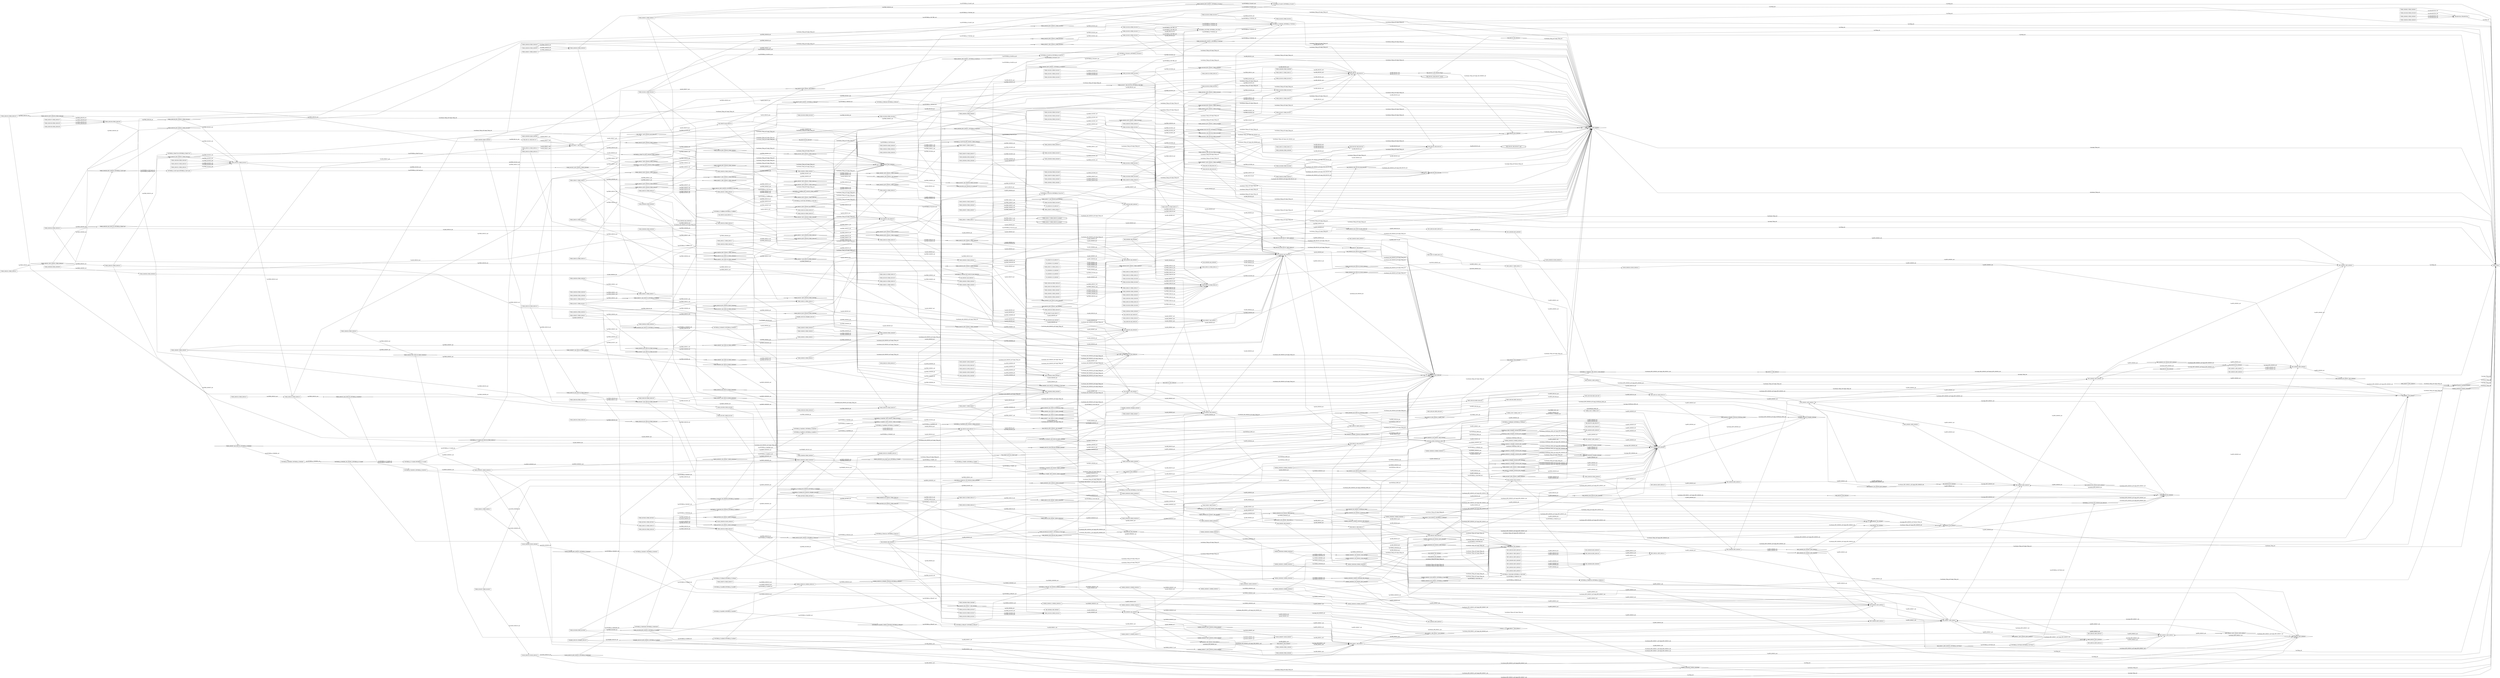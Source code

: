 digraph G {
  splines=polyline;
  rankdir=LR;
  "Thing" [ label="\"Thing::Thing\"" shape="box" ];
  "OBI_0000969" [ label="\"OBI_0000969::OBI_0000969\"" shape="box" ];
  "PDRO_0000150" [ label="\"PDRO_0000150::PDRO_0000150\"" shape="box" ];
  "ONTORELA_C764bfb7" [ label="\"ONTORELA_C764bfb7::ONTORELA_C764bfb7\"" shape="box" ];
  "PDRO_0010038" [ label="\"PDRO_0010038::PDRO_0010038\"" shape="box" ];
  "UO_0000006" [ label="\"UO_0000006::UO_0000006\"" shape="box" ];
  "PATO_0000125" [ label="\"PATO_0000125::PATO_0000125\"" shape="box" ];
  "OBI_0001141" [ label="\"OBI_0001141::OBI_0001141\"" shape="box" ];
  "ONTORELA_C2eb7caa8" [ label="\"ONTORELA_C2eb7caa8::ONTORELA_C2eb7caa8\"" shape="box" ];
  "BFO_0000002" [ label="\"BFO_0000002::BFO_0000002\"" shape="box" ];
  "BFO_0000027" [ label="\"BFO_0000027::BFO_0000027\"" shape="box" ];
  "BFO_0000148" [ label="\"BFO_0000148::BFO_0000148\"" shape="box" ];
  "BFO_0000015" [ label="\"BFO_0000015::BFO_0000015\"" shape="box" ];
  "PDRO_0000325" [ label="\"PDRO_0000325::PDRO_0000325\"" shape="box" ];
  "PDRO_0000119" [ label="\"PDRO_0000119::PDRO_0000119\"" shape="box" ];
  "PDRO_0000313" [ label="\"PDRO_0000313::PDRO_0000313\"" shape="box" ];
  "PDRO_9876003" [ label="\"PDRO_9876003::PDRO_9876003\"" shape="box" ];
  "PDRO_0000078" [ label="\"PDRO_0000078::PDRO_0000078\"" shape="box" ];
  "PDRO_0000199" [ label="\"PDRO_0000199::PDRO_0000199\"" shape="box" ];
  "PDRO_0000066" [ label="\"PDRO_0000066::PDRO_0000066\"" shape="box" ];
  "PDRO_0000054" [ label="\"PDRO_0000054::PDRO_0000054\"" shape="box" ];
  "PDRO_0000052" [ label="\"PDRO_0000052::PDRO_0000052\"" shape="box" ];
  "DRON_00000029" [ label="\"DRON_00000029::DRON_00000029\"" shape="box" ];
  "PDRO_0000040" [ label="\"PDRO_0000040::PDRO_0000040\"" shape="box" ];
  "PDRO_0010039" [ label="\"PDRO_0010039::PDRO_0010039\"" shape="box" ];
  "ONTORELA_C310d8aaf" [ label="\"ONTORELA_C310d8aaf::ONTORELA_C310d8aaf\"" shape="box" ];
  "BFO_0000003" [ label="\"BFO_0000003::BFO_0000003\"" shape="box" ];
  "OGMS_0000024" [ label="\"OGMS_0000024::OGMS_0000024\"" shape="box" ];
  "DRON_00000005" [ label="\"DRON_00000005::DRON_00000005\"" shape="box" ];
  "BFO_0000016" [ label="\"BFO_0000016::BFO_0000016\"" shape="box" ];
  "ONTORELA_C3f6f3e4f" [ label="\"ONTORELA_C3f6f3e4f::ONTORELA_C3f6f3e4f\"" shape="box" ];
  "BFO_0000004" [ label="\"BFO_0000004::BFO_0000004\"" shape="box" ];
  "BFO_0000028" [ label="\"BFO_0000028::BFO_0000028\"" shape="box" ];
  "PDRO_0000009" [ label="\"PDRO_0000009::PDRO_0000009\"" shape="box" ];
  "PDRO_0000203" [ label="\"PDRO_0000203::PDRO_0000203\"" shape="box" ];
  "PDRO_0000324" [ label="\"PDRO_0000324::PDRO_0000324\"" shape="box" ];
  "PDRO_0000312" [ label="\"PDRO_0000312::PDRO_0000312\"" shape="box" ];
  "PDRO_0000198" [ label="\"PDRO_0000198::PDRO_0000198\"" shape="box" ];
  "PDRO_0000077" [ label="\"PDRO_0000077::PDRO_0000077\"" shape="box" ];
  "ONTORELA_C3addb010" [ label="\"ONTORELA_C3addb010::ONTORELA_C3addb010\"" shape="box" ];
  "ONTORELA_C40692846" [ label="\"ONTORELA_C40692846::ONTORELA_C40692846\"" shape="box" ];
  "PDRO_0000053" [ label="\"PDRO_0000053::PDRO_0000053\"" shape="box" ];
  "IAO_0000033" [ label="\"IAO_0000033::IAO_0000033\"" shape="box" ];
  "PDRO_0010036" [ label="\"PDRO_0010036::PDRO_0010036\"" shape="box" ];
  "PDRO_0010048" [ label="\"PDRO_0010048::PDRO_0010048\"" shape="box" ];
  "IAO_0000590" [ label="\"IAO_0000590::IAO_0000590\"" shape="box" ];
  "OPMI_0000324" [ label="\"OPMI_0000324::OPMI_0000324\"" shape="box" ];
  "PDRO_0010024" [ label="\"PDRO_0010024::PDRO_0010024\"" shape="box" ];
  "OMIABIS_0001025" [ label="\"OMIABIS_0001025::OMIABIS_0001025\"" shape="box" ];
  "OBI_0100051" [ label="\"OBI_0100051::OBI_0100051\"" shape="box" ];
  "BFO_0000029" [ label="\"BFO_0000029::BFO_0000029\"" shape="box" ];
  "PDRO_0000109" [ label="\"PDRO_0000109::PDRO_0000109\"" shape="box" ];
  "BFO_0000017" [ label="\"BFO_0000017::BFO_0000017\"" shape="box" ];
  "PDRO_0000315" [ label="\"PDRO_0000315::PDRO_0000315\"" shape="box" ];
  "PATO_0000001" [ label="\"PATO_0000001::PATO_0000001\"" shape="box" ];
  "PDRO_0000068" [ label="\"PDRO_0000068::PDRO_0000068\"" shape="box" ];
  "PDRO_0000056" [ label="\"PDRO_0000056::PDRO_0000056\"" shape="box" ];
  "PDRO_0000044" [ label="\"PDRO_0000044::PDRO_0000044\"" shape="box" ];
  "OBI_0000684" [ label="\"OBI_0000684::OBI_0000684\"" shape="box" ];
  "PDRO_0000020" [ label="\"PDRO_0000020::PDRO_0000020\"" shape="box" ];
  "PDRO_0000030" [ label="\"PDRO_0000030::PDRO_0000030\"" shape="box" ];
  "PDRO_0000151" [ label="\"PDRO_0000151::PDRO_0000151\"" shape="box" ];
  "PDRO_0010049" [ label="\"PDRO_0010049::PDRO_0010049\"" shape="box" ];
  "BFO_0000182" [ label="\"BFO_0000182::BFO_0000182\"" shape="box" ];
  "PDRO_0010025" [ label="\"PDRO_0010025::PDRO_0010025\"" shape="box" ];
  "PDRO_0010037" [ label="\"PDRO_0010037::PDRO_0010037\"" shape="box" ];
  "ONTORELA_C6f17ffd2" [ label="\"ONTORELA_C6f17ffd2::ONTORELA_C6f17ffd2\"" shape="box" ];
  "PDRO_0010080" [ label="\"PDRO_0010080::PDRO_0010080\"" shape="box" ];
  "OMIABIS_0001026" [ label="\"OMIABIS_0001026::OMIABIS_0001026\"" shape="box" ];
  "BFO_0000018" [ label="\"BFO_0000018::BFO_0000018\"" shape="box" ];
  "BFO_0000006" [ label="\"BFO_0000006::BFO_0000006\"" shape="box" ];
  "PDRO_0000314" [ label="\"PDRO_0000314::PDRO_0000314\"" shape="box" ];
  "PDRO_0000108" [ label="\"PDRO_0000108::PDRO_0000108\"" shape="box" ];
  "UO_0000003" [ label="\"UO_0000003::UO_0000003\"" shape="box" ];
  "OGMS_0000090" [ label="\"OGMS_0000090::OGMS_0000090\"" shape="box" ];
  "PDRO_0000079" [ label="\"PDRO_0000079::PDRO_0000079\"" shape="box" ];
  "PDRO_0000055" [ label="\"PDRO_0000055::PDRO_0000055\"" shape="box" ];
  "IAO_0000109" [ label="\"IAO_0000109::IAO_0000109\"" shape="box" ];
  "PDRO_0000043" [ label="\"PDRO_0000043::PDRO_0000043\"" shape="box" ];
  "UO_0000095" [ label="\"UO_0000095::UO_0000095\"" shape="box" ];
  "OBI_0000576" [ label="\"OBI_0000576::OBI_0000576\"" shape="box" ];
  "PATO_0001018" [ label="\"PATO_0001018::PATO_0001018\"" shape="box" ];
  "IAO_0000027" [ label="\"IAO_0000027::IAO_0000027\"" shape="box" ];
  "IAO_0000100" [ label="\"IAO_0000100::IAO_0000100\"" shape="box" ];
  "IAO_0000003" [ label="\"IAO_0000003::IAO_0000003\"" shape="box" ];
  "CHEBI_23367" [ label="\"CHEBI_23367::CHEBI_23367\"" shape="box" ];
  "OMRSE_00000102" [ label="\"OMRSE_00000102::OMRSE_00000102\"" shape="box" ];
  "PDRO_0010010" [ label="\"PDRO_0010010::PDRO_0010010\"" shape="box" ];
  "OMRSE_00000061" [ label="\"OMRSE_00000061::OMRSE_00000061\"" shape="box" ];
  "PDRO_0010022" [ label="\"PDRO_0010022::PDRO_0010022\"" shape="box" ];
  "OBI_0001933" [ label="\"OBI_0001933::OBI_0001933\"" shape="box" ];
  "PDRO_0010034" [ label="\"PDRO_0010034::PDRO_0010034\"" shape="box" ];
  "PDRO_0010046" [ label="\"PDRO_0010046::PDRO_0010046\"" shape="box" ];
  "OMIABIS_0001035" [ label="\"OMIABIS_0001035::OMIABIS_0001035\"" shape="box" ];
  "OGMS_0000097" [ label="\"OGMS_0000097::OGMS_0000097\"" shape="box" ];
  "PDRO_0000305" [ label="\"PDRO_0000305::PDRO_0000305\"" shape="box" ];
  "BFO_0000019" [ label="\"BFO_0000019::BFO_0000019\"" shape="box" ];
  "PDRO_0000317" [ label="\"PDRO_0000317::PDRO_0000317\"" shape="box" ];
  "ONTORELA_C44a080fc" [ label="\"ONTORELA_C44a080fc::ONTORELA_C44a080fc\"" shape="box" ];
  "PDRO_0000058" [ label="\"PDRO_0000058::PDRO_0000058\"" shape="box" ];
  "ObsoleteClass" [ label="\"ObsoleteClass::ObsoleteClass\"" shape="box" ];
  "PDRO_0000034" [ label="\"PDRO_0000034::PDRO_0000034\"" shape="box" ];
  "PDRO_0000022" [ label="\"PDRO_0000022::PDRO_0000022\"" shape="box" ];
  "OMRSE_00000050" [ label="\"OMRSE_00000050::OMRSE_00000050\"" shape="box" ];
  "OMRSE_00000062" [ label="\"OMRSE_00000062::OMRSE_00000062\"" shape="box" ];
  "DRON_00000001" [ label="\"DRON_00000001::DRON_00000001\"" shape="box" ];
  "PATO_0000918" [ label="\"PATO_0000918::PATO_0000918\"" shape="box" ];
  "ONTORELA_C3eb44fa7" [ label="\"ONTORELA_C3eb44fa7::ONTORELA_C3eb44fa7\"" shape="box" ];
  "PDRO_0010023" [ label="\"PDRO_0010023::PDRO_0010023\"" shape="box" ];
  "ONTORELA_C54fc9933" [ label="\"ONTORELA_C54fc9933::ONTORELA_C54fc9933\"" shape="box" ];
  "PDRO_0010035" [ label="\"PDRO_0010035::PDRO_0010035\"" shape="box" ];
  "BFO_0000008" [ label="\"BFO_0000008::BFO_0000008\"" shape="box" ];
  "HADO_0000004" [ label="\"HADO_0000004::HADO_0000004\"" shape="box" ];
  "PDRO_0000316" [ label="\"PDRO_0000316::PDRO_0000316\"" shape="box" ];
  "PDRO_0000304" [ label="\"PDRO_0000304::PDRO_0000304\"" shape="box" ];
  "ONTORELA_C4c4852ca" [ label="\"ONTORELA_C4c4852ca::ONTORELA_C4c4852ca\"" shape="box" ];
  "PDRO_0000057" [ label="\"PDRO_0000057::PDRO_0000057\"" shape="box" ];
  "ONTORELA_C192f7c9b" [ label="\"ONTORELA_C192f7c9b::ONTORELA_C192f7c9b\"" shape="box" ];
  "PDRO_0000021" [ label="\"PDRO_0000021::PDRO_0000021\"" shape="box" ];
  "DRON_00000028" [ label="\"DRON_00000028::DRON_00000028\"" shape="box" ];
  "PDRO_0000091" [ label="\"PDRO_0000091::PDRO_0000091\"" shape="box" ];
  "UO_0000105" [ label="\"UO_0000105::UO_0000105\"" shape="box" ];
  "OBI_0001931" [ label="\"OBI_0001931::OBI_0001931\"" shape="box" ];
  "PDRO_0010032" [ label="\"PDRO_0010032::PDRO_0010032\"" shape="box" ];
  "BFO_0000040" [ label="\"BFO_0000040::BFO_0000040\"" shape="box" ];
  "OMRSE_00000051" [ label="\"OMRSE_00000051::OMRSE_00000051\"" shape="box" ];
  "PDRO_0010044" [ label="\"PDRO_0010044::PDRO_0010044\"" shape="box" ];
  "OGMS_0000039" [ label="\"OGMS_0000039::OGMS_0000039\"" shape="box" ];
  "PDRO_0010020" [ label="\"PDRO_0010020::PDRO_0010020\"" shape="box" ];
  "OMRSE_00000172" [ label="\"OMRSE_00000172::OMRSE_00000172\"" shape="box" ];
  "OPMI_0000102" [ label="\"OPMI_0000102::OPMI_0000102\"" shape="box" ];
  "PDRO_0000319" [ label="\"PDRO_0000319::PDRO_0000319\"" shape="box" ];
  "OPMI_0000097" [ label="\"OPMI_0000097::OPMI_0000097\"" shape="box" ];
  "PDRO_0000307" [ label="\"PDRO_0000307::PDRO_0000307\"" shape="box" ];
  "BFO_0000009" [ label="\"BFO_0000009::BFO_0000009\"" shape="box" ];
  "PDRO_9876001" [ label="\"PDRO_9876001::PDRO_9876001\"" shape="box" ];
  "PDRO_0000036" [ label="\"PDRO_0000036::PDRO_0000036\"" shape="box" ];
  "PATO_0001710" [ label="\"PATO_0001710::PATO_0001710\"" shape="box" ];
  "PDRO_0000024" [ label="\"PDRO_0000024::PDRO_0000024\"" shape="box" ];
  "PDRO_0000012" [ label="\"PDRO_0000012::PDRO_0000012\"" shape="box" ];
  "PDRO_0000121" [ label="\"PDRO_0000121::PDRO_0000121\"" shape="box" ];
  "ONTORELA_C17cc6afd" [ label="\"ONTORELA_C17cc6afd::ONTORELA_C17cc6afd\"" shape="box" ];
  "PDRO_0000000" [ label="\"PDRO_0000000::PDRO_0000000\"" shape="box" ];
  "UO_0000270" [ label="\"UO_0000270::UO_0000270\"" shape="box" ];
  "ONTORELA_C29e4c3a1" [ label="\"ONTORELA_C29e4c3a1::ONTORELA_C29e4c3a1\"" shape="box" ];
  "PDRO_0000090" [ label="\"PDRO_0000090::PDRO_0000090\"" shape="box" ];
  "PDRO_0010033" [ label="\"PDRO_0010033::PDRO_0010033\"" shape="box" ];
  "ONTORELA_C18b194d6" [ label="\"ONTORELA_C18b194d6::ONTORELA_C18b194d6\"" shape="box" ];
  "ONTORELA_C6f0acf47" [ label="\"ONTORELA_C6f0acf47::ONTORELA_C6f0acf47\"" shape="box" ];
  "PDRO_0010045" [ label="\"PDRO_0010045::PDRO_0010045\"" shape="box" ];
  "PDRO_0000318" [ label="\"PDRO_0000318::PDRO_0000318\"" shape="box" ];
  "PDRO_1000009" [ label="\"PDRO_1000009::PDRO_1000009\"" shape="box" ];
  "OPMI_0000098" [ label="\"OPMI_0000098::OPMI_0000098\"" shape="box" ];
  "PDRO_0000306" [ label="\"PDRO_0000306::PDRO_0000306\"" shape="box" ];
  "CHEBI_24431" [ label="\"CHEBI_24431::CHEBI_24431\"" shape="box" ];
  "PDRO_0000059" [ label="\"PDRO_0000059::PDRO_0000059\"" shape="box" ];
  "PDRO_9876002" [ label="\"PDRO_9876002::PDRO_9876002\"" shape="box" ];
  "OBI_0100026" [ label="\"OBI_0100026::OBI_0100026\"" shape="box" ];
  "OBI_0000245" [ label="\"OBI_0000245::OBI_0000245\"" shape="box" ];
  "PDRO_0000011" [ label="\"PDRO_0000011::PDRO_0000011\"" shape="box" ];
  "PDRO_0000120" [ label="\"PDRO_0000120::PDRO_0000120\"" shape="box" ];
  "OBI_0000112" [ label="\"OBI_0000112::OBI_0000112\"" shape="box" ];
  "OMRSE_00000025" [ label="\"OMRSE_00000025::OMRSE_00000025\"" shape="box" ];
  "IAO_0000104" [ label="\"IAO_0000104::IAO_0000104\"" shape="box" ];
  "IAO_0000310" [ label="\"IAO_0000310::IAO_0000310\"" shape="box" ];
  "IAO_0000007" [ label="\"IAO_0000007::IAO_0000007\"" shape="box" ];
  "OMRSE_00000049" [ label="\"OMRSE_00000049::OMRSE_00000049\"" shape="box" ];
  "PDRO_0000093" [ label="\"PDRO_0000093::PDRO_0000093\"" shape="box" ];
  "PDRO_0000190" [ label="\"PDRO_0000190::PDRO_0000190\"" shape="box" ];
  "BFO_0000030" [ label="\"BFO_0000030::BFO_0000030\"" shape="box" ];
  "PDRO_0010030" [ label="\"PDRO_0010030::PDRO_0010030\"" shape="box" ];
  "PDRO_0010042" [ label="\"PDRO_0010042::PDRO_0010042\"" shape="box" ];
  "OPMI_0000100" [ label="\"OPMI_0000100::OPMI_0000100\"" shape="box" ];
  "PDRO_0033203" [ label="\"PDRO_0033203::PDRO_0033203\"" shape="box" ];
  "OPMI_0000095" [ label="\"OPMI_0000095::OPMI_0000095\"" shape="box" ];
  "PDRO_0000038" [ label="\"PDRO_0000038::PDRO_0000038\"" shape="box" ];
  "PDRO_0000147" [ label="\"PDRO_0000147::PDRO_0000147\"" shape="box" ];
  "PDRO_0000026" [ label="\"PDRO_0000026::PDRO_0000026\"" shape="box" ];
  "PDRO_0000123" [ label="\"PDRO_0000123::PDRO_0000123\"" shape="box" ];
  "PDRO_0000002" [ label="\"PDRO_0000002::PDRO_0000002\"" shape="box" ];
  "PATO_0001405" [ label="\"PATO_0001405::PATO_0001405\"" shape="box" ];
  "PATO_0001241" [ label="\"PATO_0001241::PATO_0001241\"" shape="box" ];
  "PDRO_0000092" [ label="\"PDRO_0000092::PDRO_0000092\"" shape="box" ];
  "PDRO_0000080" [ label="\"PDRO_0000080::PDRO_0000080\"" shape="box" ];
  "OBI_0000659" [ label="\"OBI_0000659::OBI_0000659\"" shape="box" ];
  "PDRO_0010043" [ label="\"PDRO_0010043::PDRO_0010043\"" shape="box" ];
  "OBI_0001930" [ label="\"OBI_0001930::OBI_0001930\"" shape="box" ];
  "BFO_0000140" [ label="\"BFO_0000140::BFO_0000140\"" shape="box" ];
  "BFO_0000031" [ label="\"BFO_0000031::BFO_0000031\"" shape="box" ];
  "PDRO_0010031" [ label="\"PDRO_0010031::PDRO_0010031\"" shape="box" ];
  "PDRO_0000308" [ label="\"PDRO_0000308::PDRO_0000308\"" shape="box" ];
  "ONTORELA_C5406a853" [ label="\"ONTORELA_C5406a853::ONTORELA_C5406a853\"" shape="box" ];
  "HADO_0000008" [ label="\"HADO_0000008::HADO_0000008\"" shape="box" ];
  "OPMI_0000096" [ label="\"OPMI_0000096::OPMI_0000096\"" shape="box" ];
  "ONTORELA_C3ad998b9" [ label="\"ONTORELA_C3ad998b9::ONTORELA_C3ad998b9\"" shape="box" ];
  "OBI_0000093" [ label="\"OBI_0000093::OBI_0000093\"" shape="box" ];
  "PDRO_0000037" [ label="\"PDRO_0000037::PDRO_0000037\"" shape="box" ];
  "ONTORELA_C5960bf6c" [ label="\"ONTORELA_C5960bf6c::ONTORELA_C5960bf6c\"" shape="box" ];
  "PDRO_0000146" [ label="\"PDRO_0000146::PDRO_0000146\"" shape="box" ];
  "PDRO_0000001" [ label="\"PDRO_0000001::PDRO_0000001\"" shape="box" ];
  "PDRO_0000110" [ label="\"PDRO_0000110::PDRO_0000110\"" shape="box" ];
  "PDRO_0000122" [ label="\"PDRO_0000122::PDRO_0000122\"" shape="box" ];
  "PATO_0001404" [ label="\"PATO_0001404::PATO_0001404\"" shape="box" ];
  "OBI_0002076" [ label="\"OBI_0002076::OBI_0002076\"" shape="box" ];
  "IAO_0000005" [ label="\"IAO_0000005::IAO_0000005\"" shape="box" ];
  "OMRSE_00000015" [ label="\"OMRSE_00000015::OMRSE_00000015\"" shape="box" ];
  "PDRO_0010008" [ label="\"PDRO_0010008::PDRO_0010008\"" shape="box" ];
  "PDRO_0000083" [ label="\"PDRO_0000083::PDRO_0000083\"" shape="box" ];
  "PDRO_0000192" [ label="\"PDRO_0000192::PDRO_0000192\"" shape="box" ];
  "OMRSE_00000027" [ label="\"OMRSE_00000027::OMRSE_00000027\"" shape="box" ];
  "PDRO_0000071" [ label="\"PDRO_0000071::PDRO_0000071\"" shape="box" ];
  "PDRO_0040002" [ label="\"PDRO_0040002::PDRO_0040002\"" shape="box" ];
  "PDRO_0010052" [ label="\"PDRO_0010052::PDRO_0010052\"" shape="box" ];
  "BFO_0000141" [ label="\"BFO_0000141::BFO_0000141\"" shape="box" ];
  "BFO_0000020" [ label="\"BFO_0000020::BFO_0000020\"" shape="box" ];
  "PDRO_0012001" [ label="\"PDRO_0012001::PDRO_0012001\"" shape="box" ];
  "PDRO_0010051" [ label="\"PDRO_0010051::PDRO_0010051\"" shape="box" ];
  "PDRO_0000028" [ label="\"PDRO_0000028::PDRO_0000028\"" shape="box" ];
  "PDRO_0000125" [ label="\"PDRO_0000125::PDRO_0000125\"" shape="box" ];
  "PDRO_0000004" [ label="\"PDRO_0000004::PDRO_0000004\"" shape="box" ];
  "ONTORELA_C316c7ee9" [ label="\"ONTORELA_C316c7ee9::ONTORELA_C316c7ee9\"" shape="box" ];
  "ONTORELA_C2875fe2d" [ label="\"ONTORELA_C2875fe2d::ONTORELA_C2875fe2d\"" shape="box" ];
  "ONTORELA_C5cac32c4" [ label="\"ONTORELA_C5cac32c4::ONTORELA_C5cac32c4\"" shape="box" ];
  "PDRO_0000094" [ label="\"PDRO_0000094::PDRO_0000094\"" shape="box" ];
  "PDRO_0000082" [ label="\"PDRO_0000082::PDRO_0000082\"" shape="box" ];
  "IAO_0000028" [ label="\"IAO_0000028::IAO_0000028\"" shape="box" ];
  "PDRO_0000070" [ label="\"PDRO_0000070::PDRO_0000070\"" shape="box" ];
  "PDRO_0000191" [ label="\"PDRO_0000191::PDRO_0000191\"" shape="box" ];
  "PATO_0001396" [ label="\"PATO_0001396::PATO_0001396\"" shape="box" ];
  "PDRO_0010041" [ label="\"PDRO_0010041::PDRO_0010041\"" shape="box" ];
  "PDRO_0010053" [ label="\"PDRO_0010053::PDRO_0010053\"" shape="box" ];
  "BFO_0000142" [ label="\"BFO_0000142::BFO_0000142\"" shape="box" ];
  "OGMS_0000103" [ label="\"OGMS_0000103::OGMS_0000103\"" shape="box" ];
  "OBI_0000011" [ label="\"OBI_0000011::OBI_0000011\"" shape="box" ];
  "HADO_0000006" [ label="\"HADO_0000006::HADO_0000006\"" shape="box" ];
  "PDRO_0010040" [ label="\"PDRO_0010040::PDRO_0010040\"" shape="box" ];
  "OBI_0002139" [ label="\"OBI_0002139::OBI_0002139\"" shape="box" ];
  "OPMI_0000094" [ label="\"OPMI_0000094::OPMI_0000094\"" shape="box" ];
  "PDRO_0000039" [ label="\"PDRO_0000039::PDRO_0000039\"" shape="box" ];
  "PDRO_0000027" [ label="\"PDRO_0000027::PDRO_0000027\"" shape="box" ];
  "ONTORELA_C5cee9ffd" [ label="\"ONTORELA_C5cee9ffd::ONTORELA_C5cee9ffd\"" shape="box" ];
  "ONTORELA_C39dbd10a" [ label="\"ONTORELA_C39dbd10a::ONTORELA_C39dbd10a\"" shape="box" ];
  "PDRO_0000003" [ label="\"PDRO_0000003::PDRO_0000003\"" shape="box" ];
  "PDRO_0000112" [ label="\"PDRO_0000112::PDRO_0000112\"" shape="box" ];
  "PDRO_0000124" [ label="\"PDRO_0000124::PDRO_0000124\"" shape="box" ];
  "ONTORELA_C3cca813" [ label="\"ONTORELA_C3cca813::ONTORELA_C3cca813\"" shape="box" ];
  "PDRO_0000100" [ label="\"PDRO_0000100::PDRO_0000100\"" shape="box" ];
  "PDRO_0020006" [ label="\"PDRO_0020006::PDRO_0020006\"" shape="box" ];
  "PDRO_0000194" [ label="\"PDRO_0000194::PDRO_0000194\"" shape="box" ];
  "PDRO_0010018" [ label="\"PDRO_0010018::PDRO_0010018\"" shape="box" ];
  "PDRO_0000061" [ label="\"PDRO_0000061::PDRO_0000061\"" shape="box" ];
  "OMRSE_00000033" [ label="\"OMRSE_00000033::OMRSE_00000033\"" shape="box" ];
  "IAO_0000314" [ label="\"IAO_0000314::IAO_0000314\"" shape="box" ];
  "IAO_0000302" [ label="\"IAO_0000302::IAO_0000302\"" shape="box" ];
  "ONTORELA_C5d1abc5c" [ label="\"ONTORELA_C5d1abc5c::ONTORELA_C5d1abc5c\"" shape="box" ];
  "BFO_0000034" [ label="\"BFO_0000034::BFO_0000034\"" shape="box" ];
  "PATO_0000117" [ label="\"PATO_0000117::PATO_0000117\"" shape="box" ];
  "OBI_0001929" [ label="\"OBI_0001929::OBI_0001929\"" shape="box" ];
  "PATO_0000051" [ label="\"PATO_0000051::PATO_0000051\"" shape="box" ];
  "UO_0000002" [ label="\"UO_0000002::UO_0000002\"" shape="box" ];
  "PDRO_0000127" [ label="\"PDRO_0000127::PDRO_0000127\"" shape="box" ];
  "DRON_00000030" [ label="\"DRON_00000030::DRON_00000030\"" shape="box" ];
  "PDRO_0000139" [ label="\"PDRO_0000139::PDRO_0000139\"" shape="box" ];
  "PDRO_0000006" [ label="\"PDRO_0000006::PDRO_0000006\"" shape="box" ];
  "PDRO_0000103" [ label="\"PDRO_0000103::PDRO_0000103\"" shape="box" ];
  "PDRO_0000321" [ label="\"PDRO_0000321::PDRO_0000321\"" shape="box" ];
  "PDRO_0000115" [ label="\"PDRO_0000115::PDRO_0000115\"" shape="box" ];
  "PDRO_0000200" [ label="\"PDRO_0000200::PDRO_0000200\"" shape="box" ];
  "PDRO_0000096" [ label="\"PDRO_0000096::PDRO_0000096\"" shape="box" ];
  "PDRO_0010007" [ label="\"PDRO_0010007::PDRO_0010007\"" shape="box" ];
  "PDRO_0000084" [ label="\"PDRO_0000084::PDRO_0000084\"" shape="box" ];
  "PDRO_0010019" [ label="\"PDRO_0010019::PDRO_0010019\"" shape="box" ];
  "PDRO_0000072" [ label="\"PDRO_0000072::PDRO_0000072\"" shape="box" ];
  "ONTORELA_C3cabfeaf" [ label="\"ONTORELA_C3cabfeaf::ONTORELA_C3cabfeaf\"" shape="box" ];
  "PDRO_0000193" [ label="\"PDRO_0000193::PDRO_0000193\"" shape="box" ];
  "PDRO_0000060" [ label="\"PDRO_0000060::PDRO_0000060\"" shape="box" ];
  "OMRSE_00000010" [ label="\"OMRSE_00000010::OMRSE_00000010\"" shape="box" ];
  "OMRSE_00000022" [ label="\"OMRSE_00000022::OMRSE_00000022\"" shape="box" ];
  "IAO_0000579" [ label="\"IAO_0000579::IAO_0000579\"" shape="box" ];
  "IAO_0000030" [ label="\"IAO_0000030::IAO_0000030\"" shape="box" ];
  "BFO_0000023" [ label="\"BFO_0000023::BFO_0000023\"" shape="box" ];
  "BFO_0000011" [ label="\"BFO_0000011::BFO_0000011\"" shape="box" ];
  "BFO_0000144" [ label="\"BFO_0000144::BFO_0000144\"" shape="box" ];
  "ONTORELA_C3add3bb1" [ label="\"ONTORELA_C3add3bb1::ONTORELA_C3add3bb1\"" shape="box" ];
  "BFO_0000035" [ label="\"BFO_0000035::BFO_0000035\"" shape="box" ];
  "OGMS_0000020" [ label="\"OGMS_0000020::OGMS_0000020\"" shape="box" ];
  "PDRO_0010050" [ label="\"PDRO_0010050::PDRO_0010050\"" shape="box" ];
  "PDRO_0000029" [ label="\"PDRO_0000029::PDRO_0000029\"" shape="box" ];
  "PDRO_0000005" [ label="\"PDRO_0000005::PDRO_0000005\"" shape="box" ];
  "PDRO_0000114" [ label="\"PDRO_0000114::PDRO_0000114\"" shape="box" ];
  "PDRO_0000126" [ label="\"PDRO_0000126::PDRO_0000126\"" shape="box" ];
  "PDRO_0000102" [ label="\"PDRO_0000102::PDRO_0000102\"" shape="box" ];
  "NCBITaxon_9606" [ label="\"NCBITaxon_9606::NCBITaxon_9606\"" shape="box" ];
  "PDRO_0000320" [ label="\"PDRO_0000320::PDRO_0000320\"" shape="box" ];
  "PDRO_0000097" [ label="\"PDRO_0000097::PDRO_0000097\"" shape="box" ];
  "IAO_0000300" [ label="\"IAO_0000300::IAO_0000300\"" shape="box" ];
  "PDRO_0000051" [ label="\"PDRO_0000051::PDRO_0000051\"" shape="box" ];
  "PDRO_0010028" [ label="\"PDRO_0010028::PDRO_0010028\"" shape="box" ];
  "PDRO_0000160" [ label="\"PDRO_0000160::PDRO_0000160\"" shape="box" ];
  "IAO_0000578" [ label="\"IAO_0000578::IAO_0000578\"" shape="box" ];
  "ONTORELA_C33dffb9d" [ label="\"ONTORELA_C33dffb9d::ONTORELA_C33dffb9d\"" shape="box" ];
  "OMRSE_00000023" [ label="\"OMRSE_00000023::OMRSE_00000023\"" shape="box" ];
  "OMIABIS_0000060" [ label="\"OMIABIS_0000060::OMIABIS_0000060\"" shape="box" ];
  "PDRO_0010004" [ label="\"PDRO_0010004::PDRO_0010004\"" shape="box" ];
  "BFO_0000145" [ label="\"BFO_0000145::BFO_0000145\"" shape="box" ];
  "BFO_0000024" [ label="\"BFO_0000024::BFO_0000024\"" shape="box" ];
  "ONTORELA_C6be873c8" [ label="\"ONTORELA_C6be873c8::ONTORELA_C6be873c8\"" shape="box" ];
  "ONTORELA_C1d96dad2" [ label="\"ONTORELA_C1d96dad2::ONTORELA_C1d96dad2\"" shape="box" ];
  "PDRO_0000129" [ label="\"PDRO_0000129::PDRO_0000129\"" shape="box" ];
  "PDRO_0000008" [ label="\"PDRO_0000008::PDRO_0000008\"" shape="box" ];
  "PDRO_0000117" [ label="\"PDRO_0000117::PDRO_0000117\"" shape="box" ];
  "PDRO_0000202" [ label="\"PDRO_0000202::PDRO_0000202\"" shape="box" ];
  "PDRO_0000311" [ label="\"PDRO_0000311::PDRO_0000311\"" shape="box" ];
  "PDRO_0000323" [ label="\"PDRO_0000323::PDRO_0000323\"" shape="box" ];
  "IAO_0000009" [ label="\"IAO_0000009::IAO_0000009\"" shape="box" ];
  "PDRO_0000088" [ label="\"PDRO_0000088::PDRO_0000088\"" shape="box" ];
  "PDRO_0000197" [ label="\"PDRO_0000197::PDRO_0000197\"" shape="box" ];
  "PDRO_0000074" [ label="\"PDRO_0000074::PDRO_0000074\"" shape="box" ];
  "PDRO_0010029" [ label="\"PDRO_0010029::PDRO_0010029\"" shape="box" ];
  "PDRO_0000195" [ label="\"PDRO_0000195::PDRO_0000195\"" shape="box" ];
  "OMRSE_00000048" [ label="\"OMRSE_00000048::OMRSE_00000048\"" shape="box" ];
  "PDRO_0000062" [ label="\"PDRO_0000062::PDRO_0000062\"" shape="box" ];
  "PDRO_0000050" [ label="\"PDRO_0000050::PDRO_0000050\"" shape="box" ];
  "PDRO_0010017" [ label="\"PDRO_0010017::PDRO_0010017\"" shape="box" ];
  "OMRSE_00000012" [ label="\"OMRSE_00000012::OMRSE_00000012\"" shape="box" ];
  "OMRSE_00000024" [ label="\"OMRSE_00000024::OMRSE_00000024\"" shape="box" ];
  "IAO_0000577" [ label="\"IAO_0000577::IAO_0000577\"" shape="box" ];
  "DRON_00000031" [ label="\"DRON_00000031::DRON_00000031\"" shape="box" ];
  "BFO_0000001" [ label="\"BFO_0000001::BFO_0000001\"" shape="box" ];
  "BFO_0000146" [ label="\"BFO_0000146::BFO_0000146\"" shape="box" ];
  "BFO_0000038" [ label="\"BFO_0000038::BFO_0000038\"" shape="box" ];
  "BFO_0000147" [ label="\"BFO_0000147::BFO_0000147\"" shape="box" ];
  "BFO_0000026" [ label="\"BFO_0000026::BFO_0000026\"" shape="box" ];
  "PDRO_0000019" [ label="\"PDRO_0000019::PDRO_0000019\"" shape="box" ];
  "PDRO_0000007" [ label="\"PDRO_0000007::PDRO_0000007\"" shape="box" ];
  "PDRO_0000128" [ label="\"PDRO_0000128::PDRO_0000128\"" shape="box" ];
  "PDRO_0000322" [ label="\"PDRO_0000322::PDRO_0000322\"" shape="box" ];
  "PDRO_0000310" [ label="\"PDRO_0000310::PDRO_0000310\"" shape="box" ];
  "PDRO_0000201" [ label="\"PDRO_0000201::PDRO_0000201\"" shape="box" ];
  "PDRO_0000099" [ label="\"PDRO_0000099::PDRO_0000099\"" shape="box" ];
  "PDRO_0000196" [ label="\"PDRO_0000196::PDRO_0000196\"" shape="box" ];
  "ONTORELA_C750054bc" [ label="\"ONTORELA_C750054bc::ONTORELA_C750054bc\"" shape="box" ];
  "BFO_0000050" [ label="\"BFO_0000050::BFO_0000050\"" shape="Mdiamond" ];
  "BFO_0000051" [ label="\"BFO_0000051::BFO_0000051\"" shape="Mdiamond" ];
  "BFO_0000053" [ label="\"BFO_0000053::BFO_0000053\"" shape="Mdiamond" ];
  "BFO_0000054" [ label="\"BFO_0000054::BFO_0000054\"" shape="Mdiamond" ];
  "BFO_0000055" [ label="\"BFO_0000055::BFO_0000055\"" shape="Mdiamond" ];
  "BFO_0000075" [ label="\"BFO_0000075::BFO_0000075\"" shape="Mdiamond" ];
  "IAO_0000039" [ label="\"IAO_0000039::IAO_0000039\"" shape="Mdiamond" ];
  "IAO_0000136" [ label="\"IAO_0000136::IAO_0000136\"" shape="Mdiamond" ];
  "IAO_0000142" [ label="\"IAO_0000142::IAO_0000142\"" shape="Mdiamond" ];
  "IAO_0000219" [ label="\"IAO_0000219::IAO_0000219\"" shape="Mdiamond" ];
  "OBI_0000293" [ label="\"OBI_0000293::OBI_0000293\"" shape="Mdiamond" ];
  "OBI_0000295" [ label="\"OBI_0000295::OBI_0000295\"" shape="Mdiamond" ];
  "OBI_0000299" [ label="\"OBI_0000299::OBI_0000299\"" shape="Mdiamond" ];
  "OBI_0000312" [ label="\"OBI_0000312::OBI_0000312\"" shape="Mdiamond" ];
  "OBI_0000417" [ label="\"OBI_0000417::OBI_0000417\"" shape="Mdiamond" ];
  "OBI_0000643" [ label="\"OBI_0000643::OBI_0000643\"" shape="Mdiamond" ];
  "OBI_0000833" [ label="\"OBI_0000833::OBI_0000833\"" shape="Mdiamond" ];
  "OBI_0001927" [ label="\"OBI_0001927::OBI_0001927\"" shape="Mdiamond" ];
  "OBI_0001938" [ label="\"OBI_0001938::OBI_0001938\"" shape="Mdiamond" ];
  "OMIABIS_0000008" [ label="\"OMIABIS_0000008::OMIABIS_0000008\"" shape="Mdiamond" ];
  "OMIABIS_0000009" [ label="\"OMIABIS_0000009::OMIABIS_0000009\"" shape="Mdiamond" ];
  "OMIABIS_0000048" [ label="\"OMIABIS_0000048::OMIABIS_0000048\"" shape="Mdiamond" ];
  "OMRSE_00000020" [ label="\"OMRSE_00000020::OMRSE_00000020\"" shape="Mdiamond" ];
  "OMRSE_00000068" [ label="\"OMRSE_00000068::OMRSE_00000068\"" shape="Mdiamond" ];
  "RO_0000052" [ label="\"RO_0000052::RO_0000052\"" shape="Mdiamond" ];
  "RO_0000053" [ label="\"RO_0000053::RO_0000053\"" shape="Mdiamond" ];
  "RO_0000056" [ label="\"RO_0000056::RO_0000056\"" shape="Mdiamond" ];
  "RO_0000057" [ label="\"RO_0000057::RO_0000057\"" shape="Mdiamond" ];
  "RO_0000058" [ label="\"RO_0000058::RO_0000058\"" shape="Mdiamond" ];
  "RO_0000059" [ label="\"RO_0000059::RO_0000059\"" shape="Mdiamond" ];
  "RO_0000081" [ label="\"RO_0000081::RO_0000081\"" shape="Mdiamond" ];
  "RO_0000087" [ label="\"RO_0000087::RO_0000087\"" shape="Mdiamond" ];
  "RO_0000091" [ label="\"RO_0000091::RO_0000091\"" shape="Mdiamond" ];
  "RO_0000092" [ label="\"RO_0000092::RO_0000092\"" shape="Mdiamond" ];
  "RO_0002350" [ label="\"RO_0002350::RO_0002350\"" shape="Mdiamond" ];
  "RO_0002351" [ label="\"RO_0002351::RO_0002351\"" shape="Mdiamond" ];
  "has_proper_part" [ label="\"has_proper_part::has_proper_part\"" shape="Mdiamond" ];
  "topObjectProperty" [ label="\"topObjectProperty::topObjectProperty\"" shape="Mdiamond" ];
  "OBI_0001933_OBI_0001937_real" [ label="\"OBI_0001933_OBI_0001937_real\"" shape="doubleoctagon" ];
  "PDRO_0000117_PDRO_0000133_rational" [ label="\"PDRO_0000117_PDRO_0000133_rational\"" shape="doubleoctagon" ];
  "PDRO_0000117_PDRO_0000134_rational" [ label="\"PDRO_0000117_PDRO_0000134_rational\"" shape="doubleoctagon" ];
  "OBI_0001931_OBI_0001937_Literal" [ label="\"OBI_0001931_OBI_0001937_Literal\"" shape="doubleoctagon" ];
  "OBI_0000969_OBI_0001938_ONTORELA_C750054bc" [ label="\"OBI_0000969_OBI_0001938_ONTORELA_C750054bc\"" shape="Mdiamond" ];
  "PDRO_0000150_IAO_0000136_PDRO_0000122" [ label="\"PDRO_0000150_IAO_0000136_PDRO_0000122\"" shape="Mdiamond" ];
  "PDRO_0000150_BFO_0000050_PDRO_0000096" [ label="\"PDRO_0000150_BFO_0000050_PDRO_0000096\"" shape="Mdiamond" ];
  "ONTORELA_C764bfb7_BFO_0000053_DRON_00000028" [ label="\"ONTORELA_C764bfb7_BFO_0000053_DRON_00000028\"" shape="Mdiamond" ];
  "PDRO_0010038_IAO_0000136_OGMS_0000020" [ label="\"PDRO_0010038_IAO_0000136_OGMS_0000020\"" shape="Mdiamond" ];
  "ONTORELA_C2eb7caa8_BFO_0000050_PDRO_0000024" [ label="\"ONTORELA_C2eb7caa8_BFO_0000050_PDRO_0000024\"" shape="Mdiamond" ];
  "BFO_0000002_RO_0000056_BFO_0000003" [ label="\"BFO_0000002_RO_0000056_BFO_0000003\"" shape="Mdiamond" ];
  "BFO_0000015_BFO_0000055_BFO_0000017" [ label="\"BFO_0000015_BFO_0000055_BFO_0000017\"" shape="Mdiamond" ];
  "PDRO_0000119_RO_0000087_DRON_00000028" [ label="\"PDRO_0000119_RO_0000087_DRON_00000028\"" shape="Mdiamond" ];
  "PDRO_9876003_RO_0000052_PDRO_0000119" [ label="\"PDRO_9876003_RO_0000052_PDRO_0000119\"" shape="Mdiamond" ];
  "PDRO_0000078_BFO_0000051_PDRO_0010037" [ label="\"PDRO_0000078_BFO_0000051_PDRO_0010037\"" shape="Mdiamond" ];
  "PDRO_0000054_IAO_0000136_PDRO_0020006" [ label="\"PDRO_0000054_IAO_0000136_PDRO_0020006\"" shape="Mdiamond" ];
  "PDRO_0000040_IAO_0000136_OGMS_0000024" [ label="\"PDRO_0000040_IAO_0000136_OGMS_0000024\"" shape="Mdiamond" ];
  "ONTORELA_C310d8aaf_RO_0000059_ONTORELA_C3ad998b9" [ label="\"ONTORELA_C310d8aaf_RO_0000059_ONTORELA_C3ad998b9\"" shape="Mdiamond" ];
  "BFO_0000003_RO_0000057_BFO_0000002" [ label="\"BFO_0000003_RO_0000057_BFO_0000002\"" shape="Mdiamond" ];
  "DRON_00000005_BFO_0000053_DRON_00000001" [ label="\"DRON_00000005_BFO_0000053_DRON_00000001\"" shape="Mdiamond" ];
  "DRON_00000005_has_proper_part_ONTORELA_C764bfb7" [ label="\"DRON_00000005_has_proper_part_ONTORELA_C764bfb7\"" shape="Mdiamond" ];
  "ONTORELA_C3f6f3e4f_IAO_0000219_IAO_0000579" [ label="\"ONTORELA_C3f6f3e4f_IAO_0000219_IAO_0000579\"" shape="Mdiamond" ];
  "BFO_0000004_RO_0000087_BFO_0000023" [ label="\"BFO_0000004_RO_0000087_BFO_0000023\"" shape="Mdiamond" ];
  "BFO_0000004_RO_0000091_BFO_0000016" [ label="\"BFO_0000004_RO_0000091_BFO_0000016\"" shape="Mdiamond" ];
  "PDRO_0000077_IAO_0000219_DRON_00000029" [ label="\"PDRO_0000077_IAO_0000219_DRON_00000029\"" shape="Mdiamond" ];
  "ONTORELA_C3addb010_BFO_0000051_PDRO_0010019" [ label="\"ONTORELA_C3addb010_BFO_0000051_PDRO_0010019\"" shape="Mdiamond" ];
  "ONTORELA_C40692846_RO_0000059_ONTORELA_C3addb010" [ label="\"ONTORELA_C40692846_RO_0000059_ONTORELA_C3addb010\"" shape="Mdiamond" ];
  "PDRO_0000053_BFO_0000051_PDRO_0040002" [ label="\"PDRO_0000053_BFO_0000051_PDRO_0040002\"" shape="Mdiamond" ];
  "IAO_0000033_IAO_0000136_BFO_0000017" [ label="\"IAO_0000033_IAO_0000136_BFO_0000017\"" shape="Mdiamond" ];
  "OBI_0100051_RO_0000087_OBI_0000112" [ label="\"OBI_0100051_RO_0000087_OBI_0000112\"" shape="Mdiamond" ];
  "PDRO_0000109_BFO_0000050_DRON_00000005" [ label="\"PDRO_0000109_BFO_0000050_DRON_00000005\"" shape="Mdiamond" ];
  "BFO_0000017_BFO_0000054_BFO_0000015" [ label="\"BFO_0000017_BFO_0000054_BFO_0000015\"" shape="Mdiamond" ];
  "PDRO_0000315_BFO_0000050_PDRO_0000307" [ label="\"PDRO_0000315_BFO_0000050_PDRO_0000307\"" shape="Mdiamond" ];
  "PDRO_0000044_IAO_0000136_DRON_00000005" [ label="\"PDRO_0000044_IAO_0000136_DRON_00000005\"" shape="Mdiamond" ];
  "PDRO_0000044_BFO_0000051_PDRO_0000312" [ label="\"PDRO_0000044_BFO_0000051_PDRO_0000312\"" shape="Mdiamond" ];
  "PDRO_0000020_IAO_0000136_DRON_00000031" [ label="\"PDRO_0000020_IAO_0000136_DRON_00000031\"" shape="Mdiamond" ];
  "PDRO_0000020_OBI_0001938_PDRO_0010080" [ label="\"PDRO_0000020_OBI_0001938_PDRO_0010080\"" shape="Mdiamond" ];
  "PDRO_0000030_BFO_0000051_PDRO_0010029" [ label="\"PDRO_0000030_BFO_0000051_PDRO_0010029\"" shape="Mdiamond" ];
  "PDRO_0010049_BFO_0000051_PDRO_0010029" [ label="\"PDRO_0010049_BFO_0000051_PDRO_0010029\"" shape="Mdiamond" ];
  "PDRO_0010049_BFO_0000051_ONTORELA_C750054bc" [ label="\"PDRO_0010049_BFO_0000051_ONTORELA_C750054bc\"" shape="Mdiamond" ];
  "PDRO_0000314_BFO_0000050_PDRO_0000307" [ label="\"PDRO_0000314_BFO_0000050_PDRO_0000307\"" shape="Mdiamond" ];
  "OGMS_0000090_BFO_0000055_ONTORELA_C3eb44fa7" [ label="\"OGMS_0000090_BFO_0000055_ONTORELA_C3eb44fa7\"" shape="Mdiamond" ];
  "OBI_0000576_OBI_0000643_CHEBI_23367" [ label="\"OBI_0000576_OBI_0000643_CHEBI_23367\"" shape="Mdiamond" ];
  "OMRSE_00000102_OMIABIS_0000048_ONTORELA_C6f0acf47" [ label="\"OMRSE_00000102_OMIABIS_0000048_ONTORELA_C6f0acf47\"" shape="Mdiamond" ];
  "PDRO_0010022_BFO_0000051_PDRO_0000103" [ label="\"PDRO_0010022_BFO_0000051_PDRO_0000103\"" shape="Mdiamond" ];
  "PDRO_0010022_BFO_0000051_PDRO_0000060" [ label="\"PDRO_0010022_BFO_0000051_PDRO_0000060\"" shape="Mdiamond" ];
  "PDRO_0010046_BFO_0000051_PDRO_0000151" [ label="\"PDRO_0010046_BFO_0000051_PDRO_0000151\"" shape="Mdiamond" ];
  "OMIABIS_0001035_BFO_0000055_ONTORELA_C3cabfeaf" [ label="\"OMIABIS_0001035_BFO_0000055_ONTORELA_C3cabfeaf\"" shape="Mdiamond" ];
  "OMIABIS_0001035_OBI_0000299_OMIABIS_0000060" [ label="\"OMIABIS_0001035_OBI_0000299_OMIABIS_0000060\"" shape="Mdiamond" ];
  "PDRO_0000317_BFO_0000051_PDRO_0000318" [ label="\"PDRO_0000317_BFO_0000051_PDRO_0000318\"" shape="Mdiamond" ];
  "PDRO_0000317_BFO_0000050_PDRO_0000024" [ label="\"PDRO_0000317_BFO_0000050_PDRO_0000024\"" shape="Mdiamond" ];
  "PDRO_0000317_IAO_0000219_PDRO_0000322" [ label="\"PDRO_0000317_IAO_0000219_PDRO_0000322\"" shape="Mdiamond" ];
  "PDRO_0000317_BFO_0000051_PDRO_0000316" [ label="\"PDRO_0000317_BFO_0000051_PDRO_0000316\"" shape="Mdiamond" ];
  "ONTORELA_C44a080fc_OMRSE_00000068_ONTORELA_C6f0acf47" [ label="\"ONTORELA_C44a080fc_OMRSE_00000068_ONTORELA_C6f0acf47\"" shape="Mdiamond" ];
  "PDRO_0000034_BFO_0000051_PDRO_0010034" [ label="\"PDRO_0000034_BFO_0000051_PDRO_0010034\"" shape="Mdiamond" ];
  "OMRSE_00000050_RO_0000052_NCBITaxon_9606" [ label="\"OMRSE_00000050_RO_0000052_NCBITaxon_9606\"" shape="Mdiamond" ];
  "OMRSE_00000062_OMRSE_00000068_OBI_0000245" [ label="\"OMRSE_00000062_OMRSE_00000068_OBI_0000245\"" shape="Mdiamond" ];
  "OMRSE_00000062_RO_0000053_BFO_0000034" [ label="\"OMRSE_00000062_RO_0000053_BFO_0000034\"" shape="Mdiamond" ];
  "ONTORELA_C3eb44fa7_RO_0000059_ONTORELA_C3add3bb1" [ label="\"ONTORELA_C3eb44fa7_RO_0000059_ONTORELA_C3add3bb1\"" shape="Mdiamond" ];
  "ONTORELA_C54fc9933_RO_0000057_HADO_0000008" [ label="\"ONTORELA_C54fc9933_RO_0000057_HADO_0000008\"" shape="Mdiamond" ];
  "HADO_0000004_IAO_0000219_NCBITaxon_9606" [ label="\"HADO_0000004_IAO_0000219_NCBITaxon_9606\"" shape="Mdiamond" ];
  "PDRO_0000304_IAO_0000136_ONTORELA_C6be873c8" [ label="\"PDRO_0000304_IAO_0000136_ONTORELA_C6be873c8\"" shape="Mdiamond" ];
  "PDRO_0000304_BFO_0000051_PDRO_0010022" [ label="\"PDRO_0000304_BFO_0000051_PDRO_0010022\"" shape="Mdiamond" ];
  "PDRO_0000304_BFO_0000051_PDRO_0000096" [ label="\"PDRO_0000304_BFO_0000051_PDRO_0000096\"" shape="Mdiamond" ];
  "ONTORELA_C192f7c9b_BFO_0000051_PDRO_0000034" [ label="\"ONTORELA_C192f7c9b_BFO_0000051_PDRO_0000034\"" shape="Mdiamond" ];
  "PDRO_0000021_IAO_0000136_PDRO_0000004" [ label="\"PDRO_0000021_IAO_0000136_PDRO_0000004\"" shape="Mdiamond" ];
  "OBI_0001931_IAO_0000039_Thing" [ label="\"OBI_0001931_IAO_0000039_Thing\"" shape="Mdiamond" ];
  "BFO_0000040_OMIABIS_0000048_NCBITaxon_9606" [ label="\"BFO_0000040_OMIABIS_0000048_NCBITaxon_9606\"" shape="Mdiamond" ];
  "OMRSE_00000051_RO_0000052_OBI_0000245" [ label="\"OMRSE_00000051_RO_0000052_OBI_0000245\"" shape="Mdiamond" ];
  "OMRSE_00000172_BFO_0000054_OGMS_0000097" [ label="\"OMRSE_00000172_BFO_0000054_OGMS_0000097\"" shape="Mdiamond" ];
  "PDRO_0000319_IAO_0000219_PDRO_0000001" [ label="\"PDRO_0000319_IAO_0000219_PDRO_0000001\"" shape="Mdiamond" ];
  "PDRO_0000319_BFO_0000050_PDRO_0000001" [ label="\"PDRO_0000319_BFO_0000050_PDRO_0000001\"" shape="Mdiamond" ];
  "PDRO_0000307_BFO_0000051_PDRO_0000310" [ label="\"PDRO_0000307_BFO_0000051_PDRO_0000310\"" shape="Mdiamond" ];
  "PDRO_0000307_BFO_0000051_PDRO_0000311" [ label="\"PDRO_0000307_BFO_0000051_PDRO_0000311\"" shape="Mdiamond" ];
  "PDRO_0000307_BFO_0000050_PDRO_0000096" [ label="\"PDRO_0000307_BFO_0000050_PDRO_0000096\"" shape="Mdiamond" ];
  "PDRO_9876001_RO_0000052_DRON_00000005" [ label="\"PDRO_9876001_RO_0000052_DRON_00000005\"" shape="Mdiamond" ];
  "PDRO_0000036_BFO_0000051_PDRO_0040002" [ label="\"PDRO_0000036_BFO_0000051_PDRO_0040002\"" shape="Mdiamond" ];
  "PDRO_0000024_BFO_0000051_PDRO_0000002" [ label="\"PDRO_0000024_BFO_0000051_PDRO_0000002\"" shape="Mdiamond" ];
  "PDRO_0000024_BFO_0000051_PDRO_0000195" [ label="\"PDRO_0000024_BFO_0000051_PDRO_0000195\"" shape="Mdiamond" ];
  "PDRO_0000012_BFO_0000051_PDRO_0000039" [ label="\"PDRO_0000012_BFO_0000051_PDRO_0000039\"" shape="Mdiamond" ];
  "ONTORELA_C17cc6afd_IAO_0000136_PDRO_0000313" [ label="\"ONTORELA_C17cc6afd_IAO_0000136_PDRO_0000313\"" shape="Mdiamond" ];
  "ONTORELA_C29e4c3a1_RO_0000059_PDRO_0000096" [ label="\"ONTORELA_C29e4c3a1_RO_0000059_PDRO_0000096\"" shape="Mdiamond" ];
  "ONTORELA_C6f0acf47_RO_0000053_OMRSE_00000015" [ label="\"ONTORELA_C6f0acf47_RO_0000053_OMRSE_00000015\"" shape="Mdiamond" ];
  "PDRO_9876002_RO_0000052_DRON_00000005" [ label="\"PDRO_9876002_RO_0000052_DRON_00000005\"" shape="Mdiamond" ];
  "OBI_0000245_OMIABIS_0000008_BFO_0000040" [ label="\"OBI_0000245_OMIABIS_0000008_BFO_0000040\"" shape="Mdiamond" ];
  "OBI_0000245_OMIABIS_0000009_BFO_0000040" [ label="\"OBI_0000245_OMIABIS_0000009_BFO_0000040\"" shape="Mdiamond" ];
  "PDRO_0000011_IAO_0000136_DRON_00000005" [ label="\"PDRO_0000011_IAO_0000136_DRON_00000005\"" shape="Mdiamond" ];
  "PDRO_0000120_RO_0000087_DRON_00000029" [ label="\"PDRO_0000120_RO_0000087_DRON_00000029\"" shape="Mdiamond" ];
  "OBI_0000112_RO_0000052_ONTORELA_C1d96dad2" [ label="\"OBI_0000112_RO_0000052_ONTORELA_C1d96dad2\"" shape="Mdiamond" ];
  "OMRSE_00000025_RO_0000052_OBI_0000245" [ label="\"OMRSE_00000025_RO_0000052_OBI_0000245\"" shape="Mdiamond" ];
  "IAO_0000104_BFO_0000051_IAO_0000007" [ label="\"IAO_0000104_BFO_0000051_IAO_0000007\"" shape="Mdiamond" ];
  "IAO_0000104_BFO_0000051_IAO_0000005" [ label="\"IAO_0000104_BFO_0000051_IAO_0000005\"" shape="Mdiamond" ];
  "OMRSE_00000049_RO_0000052_OBI_0100026" [ label="\"OMRSE_00000049_RO_0000052_OBI_0100026\"" shape="Mdiamond" ];
  "PDRO_0000190_BFO_0000051_PDRO_0000123" [ label="\"PDRO_0000190_BFO_0000051_PDRO_0000123\"" shape="Mdiamond" ];
  "PDRO_0010042_OBI_0001938_PDRO_0010029" [ label="\"PDRO_0010042_OBI_0001938_PDRO_0010029\"" shape="Mdiamond" ];
  "PDRO_0010042_OBI_0001938_PDRO_0010037" [ label="\"PDRO_0010042_OBI_0001938_PDRO_0010037\"" shape="Mdiamond" ];
  "PDRO_0000026_BFO_0000051_ONTORELA_C3cca813" [ label="\"PDRO_0000026_BFO_0000051_ONTORELA_C3cca813\"" shape="Mdiamond" ];
  "OBI_0000659_OBI_0000299_OBI_0100051" [ label="\"OBI_0000659_OBI_0000299_OBI_0100051\"" shape="Mdiamond" ];
  "OBI_0000659_OBI_0000293_BFO_0000040" [ label="\"OBI_0000659_OBI_0000293_BFO_0000040\"" shape="Mdiamond" ];
  "OBI_0000659_OBI_0000417_OBI_0000684" [ label="\"OBI_0000659_OBI_0000417_OBI_0000684\"" shape="Mdiamond" ];
  "BFO_0000031_RO_0000058_BFO_0000020" [ label="\"BFO_0000031_RO_0000058_BFO_0000020\"" shape="Mdiamond" ];
  "PDRO_0010031_IAO_0000136_PDRO_9876003" [ label="\"PDRO_0010031_IAO_0000136_PDRO_9876003\"" shape="Mdiamond" ];
  "PDRO_0010031_IAO_0000039_PDRO_0010036" [ label="\"PDRO_0010031_IAO_0000039_PDRO_0010036\"" shape="Mdiamond" ];
  "ONTORELA_C5406a853_IAO_0000136_HADO_0000008" [ label="\"ONTORELA_C5406a853_IAO_0000136_HADO_0000008\"" shape="Mdiamond" ];
  "HADO_0000008_RO_0000087_OBI_0000093" [ label="\"HADO_0000008_RO_0000087_OBI_0000093\"" shape="Mdiamond" ];
  "ONTORELA_C3ad998b9_BFO_0000051_PDRO_0010010" [ label="\"ONTORELA_C3ad998b9_BFO_0000051_PDRO_0010010\"" shape="Mdiamond" ];
  "OBI_0000093_RO_0000052_NCBITaxon_9606" [ label="\"OBI_0000093_RO_0000052_NCBITaxon_9606\"" shape="Mdiamond" ];
  "PDRO_0000037_IAO_0000136_PDRO_0012001" [ label="\"PDRO_0000037_IAO_0000136_PDRO_0012001\"" shape="Mdiamond" ];
  "ONTORELA_C5960bf6c_RO_0000091_ONTORELA_C17cc6afd" [ label="\"ONTORELA_C5960bf6c_RO_0000091_ONTORELA_C17cc6afd\"" shape="Mdiamond" ];
  "PDRO_0000001_BFO_0000051_IAO_0000302" [ label="\"PDRO_0000001_BFO_0000051_IAO_0000302\"" shape="Mdiamond" ];
  "PDRO_0000001_BFO_0000051_PDRO_0000005" [ label="\"PDRO_0000001_BFO_0000051_PDRO_0000005\"" shape="Mdiamond" ];
  "PDRO_0000001_BFO_0000051_ONTORELA_C4c4852ca" [ label="\"PDRO_0000001_BFO_0000051_ONTORELA_C4c4852ca\"" shape="Mdiamond" ];
  "PDRO_0000001_IAO_0000142_ONTORELA_C316c7ee9" [ label="\"PDRO_0000001_IAO_0000142_ONTORELA_C316c7ee9\"" shape="Mdiamond" ];
  "IAO_0000005_OBI_0000833_OBI_0000011" [ label="\"IAO_0000005_OBI_0000833_OBI_0000011\"" shape="Mdiamond" ];
  "OMRSE_00000015_BFO_0000054_OGMS_0000097" [ label="\"OMRSE_00000015_BFO_0000054_OGMS_0000097\"" shape="Mdiamond" ];
  "PDRO_0010008_RO_0000057_ONTORELA_C316c7ee9" [ label="\"PDRO_0010008_RO_0000057_ONTORELA_C316c7ee9\"" shape="Mdiamond" ];
  "PDRO_0010008_BFO_0000055_ONTORELA_C310d8aaf" [ label="\"PDRO_0010008_BFO_0000055_ONTORELA_C310d8aaf\"" shape="Mdiamond" ];
  "PDRO_0040002_IAO_0000219_DRON_00000028" [ label="\"PDRO_0040002_IAO_0000219_DRON_00000028\"" shape="Mdiamond" ];
  "BFO_0000020_RO_0000059_BFO_0000031" [ label="\"BFO_0000020_RO_0000059_BFO_0000031\"" shape="Mdiamond" ];
  "PDRO_0000028_BFO_0000051_PDRO_0010024" [ label="\"PDRO_0000028_BFO_0000051_PDRO_0010024\"" shape="Mdiamond" ];
  "PDRO_0000004_RO_0000052_PDRO_0000119" [ label="\"PDRO_0000004_RO_0000052_PDRO_0000119\"" shape="Mdiamond" ];
  "ONTORELA_C316c7ee9_RO_0000053_OBI_0000093" [ label="\"ONTORELA_C316c7ee9_RO_0000053_OBI_0000093\"" shape="Mdiamond" ];
  "ONTORELA_C2875fe2d_RO_0000059_IAO_0000104" [ label="\"ONTORELA_C2875fe2d_RO_0000059_IAO_0000104\"" shape="Mdiamond" ];
  "PDRO_0010041_BFO_0000051_PDRO_0010029" [ label="\"PDRO_0010041_BFO_0000051_PDRO_0010029\"" shape="Mdiamond" ];
  "OGMS_0000103_BFO_0000055_ONTORELA_C40692846" [ label="\"OGMS_0000103_BFO_0000055_ONTORELA_C40692846\"" shape="Mdiamond" ];
  "OBI_0000011_OBI_0000417_IAO_0000005" [ label="\"OBI_0000011_OBI_0000417_IAO_0000005\"" shape="Mdiamond" ];
  "OBI_0000011_BFO_0000055_ONTORELA_C2875fe2d" [ label="\"OBI_0000011_BFO_0000055_ONTORELA_C2875fe2d\"" shape="Mdiamond" ];
  "HADO_0000006_IAO_0000219_ONTORELA_C5406a853" [ label="\"HADO_0000006_IAO_0000219_ONTORELA_C5406a853\"" shape="Mdiamond" ];
  "OBI_0002139_OBI_0001927_PATO_0000918" [ label="\"OBI_0002139_OBI_0001927_PATO_0000918\"" shape="Mdiamond" ];
  "OPMI_0000094_IAO_0000136_NCBITaxon_9606" [ label="\"OPMI_0000094_IAO_0000136_NCBITaxon_9606\"" shape="Mdiamond" ];
  "PDRO_0000027_BFO_0000051_PDRO_0010023" [ label="\"PDRO_0000027_BFO_0000051_PDRO_0010023\"" shape="Mdiamond" ];
  "PDRO_0000003_IAO_0000219_HADO_0000008" [ label="\"PDRO_0000003_IAO_0000219_HADO_0000008\"" shape="Mdiamond" ];
  "PDRO_0000003_BFO_0000051_ONTORELA_C5d1abc5c" [ label="\"PDRO_0000003_BFO_0000051_ONTORELA_C5d1abc5c\"" shape="Mdiamond" ];
  "PDRO_0000100_BFO_0000055_ONTORELA_C29e4c3a1" [ label="\"PDRO_0000100_BFO_0000055_ONTORELA_C29e4c3a1\"" shape="Mdiamond" ];
  "PDRO_0000194_IAO_0000136_PDRO_0000100" [ label="\"PDRO_0000194_IAO_0000136_PDRO_0000100\"" shape="Mdiamond" ];
  "OMRSE_00000033_OMIABIS_0000008_BFO_0000040" [ label="\"OMRSE_00000033_OMIABIS_0000008_BFO_0000040\"" shape="Mdiamond" ];
  "OMRSE_00000033_OMIABIS_0000009_BFO_0000040" [ label="\"OMRSE_00000033_OMIABIS_0000009_BFO_0000040\"" shape="Mdiamond" ];
  "OMRSE_00000033_OMRSE_00000020_OBI_0000245" [ label="\"OMRSE_00000033_OMRSE_00000020_OBI_0000245\"" shape="Mdiamond" ];
  "IAO_0000314_BFO_0000050_IAO_0000310" [ label="\"IAO_0000314_BFO_0000050_IAO_0000310\"" shape="Mdiamond" ];
  "OBI_0001929_OBI_0001927_PATO_0000125" [ label="\"OBI_0001929_OBI_0001927_PATO_0000125\"" shape="Mdiamond" ];
  "PDRO_0000127_BFO_0000050_PDRO_0000103" [ label="\"PDRO_0000127_BFO_0000050_PDRO_0000103\"" shape="Mdiamond" ];
  "DRON_00000030_RO_0000052_OBI_0000576" [ label="\"DRON_00000030_RO_0000052_OBI_0000576\"" shape="Mdiamond" ];
  "PDRO_0000006_BFO_0000050_PDRO_0000001" [ label="\"PDRO_0000006_BFO_0000050_PDRO_0000001\"" shape="Mdiamond" ];
  "PDRO_0000103_BFO_0000051_PDRO_0000190" [ label="\"PDRO_0000103_BFO_0000051_PDRO_0000190\"" shape="Mdiamond" ];
  "PDRO_0000321_IAO_0000219_ONTORELA_C33dffb9d" [ label="\"PDRO_0000321_IAO_0000219_ONTORELA_C33dffb9d\"" shape="Mdiamond" ];
  "PDRO_0010007_BFO_0000051_PDRO_0000039" [ label="\"PDRO_0010007_BFO_0000051_PDRO_0000039\"" shape="Mdiamond" ];
  "PDRO_0000072_BFO_0000051_PDRO_0000019" [ label="\"PDRO_0000072_BFO_0000051_PDRO_0000019\"" shape="Mdiamond" ];
  "ONTORELA_C3cabfeaf_RO_0000059_OMIABIS_0001025" [ label="\"ONTORELA_C3cabfeaf_RO_0000059_OMIABIS_0001025\"" shape="Mdiamond" ];
  "PDRO_0000193_BFO_0000050_PDRO_0000024" [ label="\"PDRO_0000193_BFO_0000050_PDRO_0000024\"" shape="Mdiamond" ];
  "PDRO_0000193_BFO_0000050_PDRO_0000196" [ label="\"PDRO_0000193_BFO_0000050_PDRO_0000196\"" shape="Mdiamond" ];
  "PDRO_0000060_BFO_0000051_ONTORELA_C5cac32c4" [ label="\"PDRO_0000060_BFO_0000051_ONTORELA_C5cac32c4\"" shape="Mdiamond" ];
  "PDRO_0000060_IAO_0000136_DRON_00000005" [ label="\"PDRO_0000060_IAO_0000136_DRON_00000005\"" shape="Mdiamond" ];
  "OMRSE_00000010_BFO_0000054_OGMS_0000097" [ label="\"OMRSE_00000010_BFO_0000054_OGMS_0000097\"" shape="Mdiamond" ];
  "IAO_0000030_OBI_0001938_OBI_0001933" [ label="\"IAO_0000030_OBI_0001938_OBI_0001933\"" shape="Mdiamond" ];
  "IAO_0000030_OMIABIS_0000048_NCBITaxon_9606" [ label="\"IAO_0000030_OMIABIS_0000048_NCBITaxon_9606\"" shape="Mdiamond" ];
  "IAO_0000030_IAO_0000136_BFO_0000001" [ label="\"IAO_0000030_IAO_0000136_BFO_0000001\"" shape="Mdiamond" ];
  "ONTORELA_C3add3bb1_BFO_0000051_PDRO_0010018" [ label="\"ONTORELA_C3add3bb1_BFO_0000051_PDRO_0010018\"" shape="Mdiamond" ];
  "PDRO_0000029_BFO_0000051_PDRO_0010025" [ label="\"PDRO_0000029_BFO_0000051_PDRO_0010025\"" shape="Mdiamond" ];
  "PDRO_0000005_IAO_0000219_BFO_0000038" [ label="\"PDRO_0000005_IAO_0000219_BFO_0000038\"" shape="Mdiamond" ];
  "PDRO_0000102_BFO_0000050_ONTORELA_C192f7c9b" [ label="\"PDRO_0000102_BFO_0000050_ONTORELA_C192f7c9b\"" shape="Mdiamond" ];
  "NCBITaxon_9606_OMIABIS_0000008_BFO_0000040" [ label="\"NCBITaxon_9606_OMIABIS_0000008_BFO_0000040\"" shape="Mdiamond" ];
  "NCBITaxon_9606_OMIABIS_0000009_BFO_0000040" [ label="\"NCBITaxon_9606_OMIABIS_0000009_BFO_0000040\"" shape="Mdiamond" ];
  "PDRO_0000320_BFO_0000050_PDRO_0000103" [ label="\"PDRO_0000320_BFO_0000050_PDRO_0000103\"" shape="Mdiamond" ];
  "PDRO_0000097_IAO_0000136_PDRO_0000044" [ label="\"PDRO_0000097_IAO_0000136_PDRO_0000044\"" shape="Mdiamond" ];
  "PDRO_0000097_IAO_0000136_PDRO_0000022" [ label="\"PDRO_0000097_IAO_0000136_PDRO_0000022\"" shape="Mdiamond" ];
  "PDRO_0000097_IAO_0000136_PDRO_0000051" [ label="\"PDRO_0000097_IAO_0000136_PDRO_0000051\"" shape="Mdiamond" ];
  "PDRO_0000097_IAO_0000136_ONTORELA_C5960bf6c" [ label="\"PDRO_0000097_IAO_0000136_ONTORELA_C5960bf6c\"" shape="Mdiamond" ];
  "IAO_0000578_BFO_0000051_ONTORELA_C3f6f3e4f" [ label="\"IAO_0000578_BFO_0000051_ONTORELA_C3f6f3e4f\"" shape="Mdiamond" ];
  "IAO_0000578_BFO_0000051_IAO_0000577" [ label="\"IAO_0000578_BFO_0000051_IAO_0000577\"" shape="Mdiamond" ];
  "ONTORELA_C33dffb9d_BFO_0000050_PDRO_0000322" [ label="\"ONTORELA_C33dffb9d_BFO_0000050_PDRO_0000322\"" shape="Mdiamond" ];
  "OMRSE_00000023_OMIABIS_0000008_BFO_0000040" [ label="\"OMRSE_00000023_OMIABIS_0000008_BFO_0000040\"" shape="Mdiamond" ];
  "OMRSE_00000023_OMIABIS_0000009_BFO_0000040" [ label="\"OMRSE_00000023_OMIABIS_0000009_BFO_0000040\"" shape="Mdiamond" ];
  "PDRO_0010004_IAO_0000039_UO_0000105" [ label="\"PDRO_0010004_IAO_0000039_UO_0000105\"" shape="Mdiamond" ];
  "ONTORELA_C6be873c8_BFO_0000050_PDRO_0000024" [ label="\"ONTORELA_C6be873c8_BFO_0000050_PDRO_0000024\"" shape="Mdiamond" ];
  "ONTORELA_C1d96dad2_OBI_0000312_OBI_0000659" [ label="\"ONTORELA_C1d96dad2_OBI_0000312_OBI_0000659\"" shape="Mdiamond" ];
  "PDRO_0000008_BFO_0000050_ONTORELA_C2eb7caa8" [ label="\"PDRO_0000008_BFO_0000050_ONTORELA_C2eb7caa8\"" shape="Mdiamond" ];
  "PDRO_0000117_IAO_0000039_IAO_0000003" [ label="\"PDRO_0000117_IAO_0000039_IAO_0000003\"" shape="Mdiamond" ];
  "PDRO_0000202_BFO_0000051_PDRO_0010022" [ label="\"PDRO_0000202_BFO_0000051_PDRO_0010022\"" shape="Mdiamond" ];
  "PDRO_0000202_BFO_0000051_PDRO_0000096" [ label="\"PDRO_0000202_BFO_0000051_PDRO_0000096\"" shape="Mdiamond" ];
  "PDRO_0000323_BFO_0000051_PDRO_0000324" [ label="\"PDRO_0000323_BFO_0000051_PDRO_0000324\"" shape="Mdiamond" ];
  "PDRO_0000323_IAO_0000136_ONTORELA_C54fc9933" [ label="\"PDRO_0000323_IAO_0000136_ONTORELA_C54fc9933\"" shape="Mdiamond" ];
  "OMRSE_00000048_RO_0000052_BFO_0000040" [ label="\"OMRSE_00000048_RO_0000052_BFO_0000040\"" shape="Mdiamond" ];
  "PDRO_0010017_IAO_0000136_PDRO_0000100" [ label="\"PDRO_0010017_IAO_0000136_PDRO_0000100\"" shape="Mdiamond" ];
  "PDRO_0010017_OBI_0001938_ONTORELA_C6f17ffd2" [ label="\"PDRO_0010017_OBI_0001938_ONTORELA_C6f17ffd2\"" shape="Mdiamond" ];
  "PDRO_0010017_BFO_0000050_PDRO_0000096" [ label="\"PDRO_0010017_BFO_0000050_PDRO_0000096\"" shape="Mdiamond" ];
  "OMRSE_00000012_RO_0000052_ONTORELA_C18b194d6" [ label="\"OMRSE_00000012_RO_0000052_ONTORELA_C18b194d6\"" shape="Mdiamond" ];
  "OMRSE_00000024_RO_0000052_ONTORELA_C39dbd10a" [ label="\"OMRSE_00000024_RO_0000052_ONTORELA_C39dbd10a\"" shape="Mdiamond" ];
  "IAO_0000577_BFO_0000050_IAO_0000578" [ label="\"IAO_0000577_BFO_0000050_IAO_0000578\"" shape="Mdiamond" ];
  "DRON_00000031_RO_0000057_DRON_00000005" [ label="\"DRON_00000031_RO_0000057_DRON_00000005\"" shape="Mdiamond" ];
  "DRON_00000031_RO_0000057_OBI_0100026" [ label="\"DRON_00000031_RO_0000057_OBI_0100026\"" shape="Mdiamond" ];
  "PDRO_0000019_IAO_0000136_BFO_0000148" [ label="\"PDRO_0000019_IAO_0000136_BFO_0000148\"" shape="Mdiamond" ];
  "PDRO_0000201_BFO_0000051_PDRO_0000202" [ label="\"PDRO_0000201_BFO_0000051_PDRO_0000202\"" shape="Mdiamond" ];
  "PDRO_0000196_BFO_0000051_PDRO_0010022" [ label="\"PDRO_0000196_BFO_0000051_PDRO_0010022\"" shape="Mdiamond" ];
  "ONTORELA_C3f6f3e4f" -> "Thing" [ label="\"isa:Thing_uid" ];
  "ONTORELA_C6f17ffd2" -> "Thing" [ label="\"isa:Thing_uid" ];
  "ObsoleteClass" -> "Thing" [ label="\"isa:Thing_uid" ];
  "ONTORELA_C4c4852ca" -> "Thing" [ label="\"isa:Thing_uid" ];
  "ONTORELA_C18b194d6" -> "Thing" [ label="\"isa:Thing_uid" ];
  "ONTORELA_C6f0acf47" -> "Thing" [ label="\"isa:Thing_uid" ];
  "ONTORELA_C2875fe2d" -> "Thing" [ label="\"isa:Thing_uid" ];
  "ONTORELA_C5cac32c4" -> "Thing" [ label="\"isa:Thing_uid" ];
  "ONTORELA_C39dbd10a" -> "Thing" [ label="\"isa:Thing_uid" ];
  "ONTORELA_C3cca813" -> "Thing" [ label="\"isa:Thing_uid" ];
  "ONTORELA_C5d1abc5c" -> "Thing" [ label="\"isa:Thing_uid" ];
  "ONTORELA_C3cabfeaf" -> "Thing" [ label="\"isa:Thing_uid" ];
  "ONTORELA_C750054bc" -> "Thing" [ label="\"isa:Thing_uid" ];
  "OBI_0000684" -> "IAO_0000005" [ label="\"isa:IAO_0000005_uid" ];
  "PATO_0001396" -> "PATO_0001241" [ label="\"isa:PATO_0001241_uid" ];
  "PDRO_0010046" -> "PDRO_0000129" [ label="\"isa:PDRO_0000129_uid" ];
  "DRON_00000028" -> "DRON_00000030" [ label="\"isa:DRON_00000030_uid" ];
  "PDRO_0000190" -> "IAO_0000007" [ label="\"isa:IAO_0000007_uid" ];
  "PDRO_0000112" -> "IAO_0000030" [ label="\"isa:IAO_0000030_uid" ];
  "IAO_0000009" -> "IAO_0000030" [ label="\"isa:IAO_0000030_uid" ];
  "BFO_0000145" -> "BFO_0000019" [ label="\"isa:BFO_0000019_uid" ];
  "UO_0000270" -> "IAO_0000003" [ label="\"isa:IAO_0000003_uid" ];
  "PDRO_0000305" -> "PDRO_0000129" [ label="\"isa:PDRO_0000129_uid" ];
  "OBI_0000969" -> "IAO_0000033" [ label="\"isa:IAO_0000033_uid" ];
  "IAO_0000100" -> "IAO_0000027" [ label="\"isa:IAO_0000027_uid" ];
  "PDRO_0000201" -> "IAO_0000310" [ label="\"isa:IAO_0000310_uid" ];
  "OMRSE_00000033" -> "BFO_0000040" [ label="\"isa:BFO_0000040_uid" ];
  "PATO_0001405" -> "PATO_0001404" [ label="\"isa:PATO_0001404_uid" ];
  "PDRO_0010028" -> "ObsoleteClass" [ label="\"isa:ObsoleteClass_uid" ];
  "PDRO_0010049" -> "PDRO_0000129" [ label="\"isa:PDRO_0000129_uid" ];
  "OBI_0000576" -> "BFO_0000040" [ label="\"isa:BFO_0000040_uid" ];
  "PDRO_0000324" -> "IAO_0000030" [ label="\"isa:IAO_0000030_uid" ];
  "PATO_0000918" -> "PATO_0001710" [ label="\"isa:PATO_0001710_uid" ];
  "OMIABIS_0001025" -> "IAO_0000104" [ label="\"isa:IAO_0000104_uid" ];
  "OPMI_0000100" -> "OPMI_0000094" [ label="\"isa:OPMI_0000094_uid" ];
  "PDRO_0000097" -> "IAO_0000577" [ label="\"isa:IAO_0000577_uid" ];
  "OMIABIS_0000060" -> "IAO_0000027" [ label="\"isa:IAO_0000027_uid" ];
  "BFO_0000008" -> "BFO_0000003" [ label="\"isa:BFO_0000003_uid" ];
  "PDRO_0000122" -> "PDRO_0000100" [ label="\"isa:PDRO_0000100_uid" ];
  "OMRSE_00000015" -> "OMRSE_00000027" [ label="\"isa:OMRSE_00000027_uid" ];
  "PDRO_0010032" -> "OBI_0001931" [ label="\"isa:OBI_0001931_uid" ];
  "PDRO_0010010" -> "IAO_0000005" [ label="\"isa:IAO_0000005_uid" ];
  "PDRO_0000322" -> "BFO_0000038" [ label="\"isa:BFO_0000038_uid" ];
  "PDRO_0000094" -> "IAO_0000030" [ label="\"isa:IAO_0000030_uid" ];
  "OMIABIS_0001035" -> "OBI_0000011" [ label="\"isa:OBI_0000011_uid" ];
  "OMRSE_00000023" -> "OMRSE_00000022" [ label="\"isa:OMRSE_00000022_uid" ];
  "BFO_0000015" -> "BFO_0000003" [ label="\"isa:BFO_0000003_uid" ];
  "PDRO_0000022" -> "PDRO_0000009" [ label="\"isa:PDRO_0000009_uid" ];
  "PDRO_0000059" -> "PDRO_0000071" [ label="\"isa:PDRO_0000071_uid" ];
  "PDRO_0000019" -> "OBI_0001933" [ label="\"isa:OBI_0001933_uid" ];
  "BFO_0000001" -> "Thing" [ label="\"isa:Thing_uid" ];
  "PDRO_0000195" -> "IAO_0000033" [ label="\"isa:IAO_0000033_uid" ];
  "PDRO_0000088" -> "OMRSE_00000012" [ label="\"isa:OMRSE_00000012_uid" ];
  "PDRO_0010030" -> "PDRO_0010004" [ label="\"isa:PDRO_0010004_uid" ];
  "OMRSE_00000012" -> "OMRSE_00000010" [ label="\"isa:OMRSE_00000010_uid" ];
  "PDRO_0000325" -> "PDRO_0000323" [ label="\"isa:PDRO_0000323_uid" ];
  "PDRO_0010050" -> "PDRO_0010049" [ label="\"isa:PDRO_0010049_uid" ];
  "DRON_00000031" -> "BFO_0000015" [ label="\"isa:BFO_0000015_uid" ];
  "PDRO_0000060" -> "PDRO_0000324" [ label="\"isa:PDRO_0000324_uid" ];
  "BFO_0000035" -> "BFO_0000003" [ label="\"isa:BFO_0000003_uid" ];
  "PDRO_0000050" -> "ObsoleteClass" [ label="\"isa:ObsoleteClass_uid" ];
  "PDRO_0000034" -> "PDRO_0000112" [ label="\"isa:PDRO_0000112_uid" ];
  "PDRO_0000072" -> "PDRO_0010040" [ label="\"isa:PDRO_0010040_uid" ];
  "PDRO_0012001" -> "DRON_00000005" [ label="\"isa:DRON_00000005_uid" ];
  "PDRO_0000053" -> "PDRO_0000009" [ label="\"isa:PDRO_0000009_uid" ];
  "IAO_0000578" -> "IAO_0000030" [ label="\"isa:IAO_0000030_uid" ];
  "PDRO_0010039" -> "PDRO_0000129" [ label="\"isa:PDRO_0000129_uid" ];
  "BFO_0000144" -> "BFO_0000015" [ label="\"isa:BFO_0000015_uid" ];
  "PATO_0001241" -> "PATO_0000001" [ label="\"isa:PATO_0000001_uid" ];
  "PDRO_0000198" -> "PDRO_0000196" [ label="\"isa:PDRO_0000196_uid" ];
  "PDRO_0000123" -> "IAO_0000030" [ label="\"isa:IAO_0000030_uid" ];
  "CHEBI_23367" -> "CHEBI_24431" [ label="\"isa:CHEBI_24431_uid" ];
  "PDRO_0000306" -> "PDRO_0000129" [ label="\"isa:PDRO_0000129_uid" ];
  "BFO_0000004" -> "BFO_0000002" [ label="\"isa:BFO_0000002_uid" ];
  "PDRO_0000150" -> "PDRO_0010004" [ label="\"isa:PDRO_0010004_uid" ];
  "OBI_0002139" -> "OBI_0001933" [ label="\"isa:OBI_0001933_uid" ];
  "IAO_0000007" -> "IAO_0000033" [ label="\"isa:IAO_0000033_uid" ];
  "BFO_0000026" -> "BFO_0000006" [ label="\"isa:BFO_0000006_uid" ];
  "PDRO_0000011" -> "IAO_0000027" [ label="\"isa:IAO_0000027_uid" ];
  "UO_0000095" -> "IAO_0000003" [ label="\"isa:IAO_0000003_uid" ];
  "PDRO_0010042" -> "PDRO_0000129" [ label="\"isa:PDRO_0000129_uid" ];
  "UO_0000003" -> "IAO_0000003" [ label="\"isa:IAO_0000003_uid" ];
  "PATO_0000051" -> "PATO_0001241" [ label="\"isa:PATO_0001241_uid" ];
  "OPMI_0000324" -> "OPMI_0000094" [ label="\"isa:OPMI_0000094_uid" ];
  "PDRO_0000004" -> "PATO_0000125" [ label="\"isa:PATO_0000125_uid" ];
  "PATO_0000125" -> "PATO_0001018" [ label="\"isa:PATO_0001018_uid" ];
  "OBI_0001141" -> "IAO_0000577" [ label="\"isa:IAO_0000577_uid" ];
  "PDRO_0000196" -> "PDRO_0000195" [ label="\"isa:PDRO_0000195_uid" ];
  "PDRO_0000151" -> "OBI_0001931" [ label="\"isa:OBI_0001931_uid" ];
  "OBI_0000576" -> "BFO_0000027" [ label="\"isa:BFO_0000027_uid" ];
  "PDRO_0000191" -> "PDRO_0010022" [ label="\"isa:PDRO_0010022_uid" ];
  "PDRO_0000193" -> "PDRO_0000096" [ label="\"isa:PDRO_0000096_uid" ];
  "IAO_0000314" -> "IAO_0000030" [ label="\"isa:IAO_0000030_uid" ];
  "PDRO_0010037" -> "OBI_0001931" [ label="\"isa:OBI_0001931_uid" ];
  "PDRO_0000313" -> "IAO_0000577" [ label="\"isa:IAO_0000577_uid" ];
  "PDRO_0000100" -> "OBI_0000011" [ label="\"isa:OBI_0000011_uid" ];
  "PATO_0000001" -> "BFO_0000020" [ label="\"isa:BFO_0000020_uid" ];
  "DRON_00000005" -> "BFO_0000040" [ label="\"isa:BFO_0000040_uid" ];
  "PDRO_0000078" -> "PDRO_0000129" [ label="\"isa:PDRO_0000129_uid" ];
  "PDRO_0000109" -> "BFO_0000040" [ label="\"isa:BFO_0000040_uid" ];
  "PDRO_0000319" -> "IAO_0000577" [ label="\"isa:IAO_0000577_uid" ];
  "PDRO_0000321" -> "IAO_0000300" [ label="\"isa:IAO_0000300_uid" ];
  "BFO_0000030" -> "BFO_0000040" [ label="\"isa:BFO_0000040_uid" ];
  "BFO_0000040" -> "BFO_0000004" [ label="\"isa:BFO_0000004_uid" ];
  "PDRO_0000128" -> "PDRO_0000129" [ label="\"isa:PDRO_0000129_uid" ];
  "PDRO_0000077" -> "IAO_0000300" [ label="\"isa:IAO_0000300_uid" ];
  "DRON_00000031" -> "OGMS_0000090" [ label="\"isa:OGMS_0000090_uid" ];
  "PDRO_0000000" -> "PDRO_0010041" [ label="\"isa:PDRO_0010041_uid" ];
  "PDRO_0000009" -> "IAO_0000030" [ label="\"isa:IAO_0000030_uid" ];
  "BFO_0000003" -> "BFO_0000001" [ label="\"isa:BFO_0000001_uid" ];
  "OMRSE_00000061" -> "BFO_0000040" [ label="\"isa:BFO_0000040_uid" ];
  "PDRO_0000058" -> "PDRO_0000071" [ label="\"isa:PDRO_0000071_uid" ];
  "UO_0000006" -> "IAO_0000003" [ label="\"isa:IAO_0000003_uid" ];
  "UO_0000002" -> "IAO_0000003" [ label="\"isa:IAO_0000003_uid" ];
  "PDRO_0010024" -> "OBI_0002139" [ label="\"isa:OBI_0002139_uid" ];
  "PDRO_0000083" -> "PDRO_0000078" [ label="\"isa:PDRO_0000078_uid" ];
  "OGMS_0000103" -> "OBI_0000011" [ label="\"isa:OBI_0000011_uid" ];
  "IAO_0000030" -> "BFO_0000031" [ label="\"isa:BFO_0000031_uid" ];
  "OBI_0000093" -> "BFO_0000023" [ label="\"isa:BFO_0000023_uid" ];
  "NCBITaxon_9606" -> "OBI_0100026" [ label="\"isa:OBI_0100026_uid" ];
  "PDRO_0010035" -> "PDRO_0010032" [ label="\"isa:PDRO_0010032_uid" ];
  "PDRO_0000317" -> "IAO_0000030" [ label="\"isa:IAO_0000030_uid" ];
  "PDRO_0000127" -> "PDRO_0000129" [ label="\"isa:PDRO_0000129_uid" ];
  "PATO_0000117" -> "PATO_0000051" [ label="\"isa:PATO_0000051_uid" ];
  "BFO_0000019" -> "BFO_0000020" [ label="\"isa:BFO_0000020_uid" ];
  "BFO_0000017" -> "BFO_0000020" [ label="\"isa:BFO_0000020_uid" ];
  "PDRO_0000307" -> "IAO_0000030" [ label="\"isa:IAO_0000030_uid" ];
  "PDRO_0000052" -> "PDRO_0000009" [ label="\"isa:PDRO_0000009_uid" ];
  "IAO_0000577" -> "IAO_0000028" [ label="\"isa:IAO_0000028_uid" ];
  "OGMS_0000039" -> "BFO_0000019" [ label="\"isa:BFO_0000019_uid" ];
  "PDRO_0000316" -> "PDRO_0000311" [ label="\"isa:PDRO_0000311_uid" ];
  "PDRO_0010048" -> "PDRO_0010046" [ label="\"isa:PDRO_0010046_uid" ];
  "BFO_0000142" -> "BFO_0000140" [ label="\"isa:BFO_0000140_uid" ];
  "PDRO_0000197" -> "PDRO_0000196" [ label="\"isa:PDRO_0000196_uid" ];
  "HADO_0000004" -> "OBI_0001141" [ label="\"isa:OBI_0001141_uid" ];
  "PDRO_0010080" -> "OBI_0001930" [ label="\"isa:OBI_0001930_uid" ];
  "PDRO_0000199" -> "PDRO_0000196" [ label="\"isa:PDRO_0000196_uid" ];
  "PDRO_0000108" -> "PDRO_0000109" [ label="\"isa:PDRO_0000109_uid" ];
  "PDRO_0000051" -> "PDRO_0000009" [ label="\"isa:PDRO_0000009_uid" ];
  "PDRO_0000020" -> "IAO_0000030" [ label="\"isa:IAO_0000030_uid" ];
  "PDRO_0000115" -> "IAO_0000003" [ label="\"isa:IAO_0000003_uid" ];
  "PDRO_0010029" -> "OBI_0001931" [ label="\"isa:OBI_0001931_uid" ];
  "BFO_0000006" -> "BFO_0000141" [ label="\"isa:BFO_0000141_uid" ];
  "PDRO_0010031" -> "OBI_0001931" [ label="\"isa:OBI_0001931_uid" ];
  "PDRO_0000320" -> "IAO_0000030" [ label="\"isa:IAO_0000030_uid" ];
  "PDRO_0010038" -> "PDRO_0000129" [ label="\"isa:PDRO_0000129_uid" ];
  "PDRO_0000038" -> "PDRO_0000011" [ label="\"isa:PDRO_0000011_uid" ];
  "PDRO_0000160" -> "PDRO_0000100" [ label="\"isa:PDRO_0000100_uid" ];
  "PATO_0001241" -> "BFO_0000019" [ label="\"isa:BFO_0000019_uid" ];
  "PDRO_0010051" -> "PDRO_0010049" [ label="\"isa:PDRO_0010049_uid" ];
  "PDRO_0000318" -> "PDRO_0000310" [ label="\"isa:PDRO_0000310_uid" ];
  "OPMI_0000096" -> "OPMI_0000094" [ label="\"isa:OPMI_0000094_uid" ];
  "PDRO_0000079" -> "PDRO_0000078" [ label="\"isa:PDRO_0000078_uid" ];
  "PDRO_0000096" -> "IAO_0000007" [ label="\"isa:IAO_0000007_uid" ];
  "PDRO_0000202" -> "IAO_0000033" [ label="\"isa:IAO_0000033_uid" ];
  "OMRSE_00000172" -> "BFO_0000034" [ label="\"isa:BFO_0000034_uid" ];
  "BFO_0000146" -> "BFO_0000140" [ label="\"isa:BFO_0000140_uid" ];
  "PDRO_0010045" -> "PDRO_0010042" [ label="\"isa:PDRO_0010042_uid" ];
  "PDRO_0000055" -> "PDRO_0000072" [ label="\"isa:PDRO_0000072_uid" ];
  "PDRO_0000139" -> "PDRO_0000147" [ label="\"isa:PDRO_0000147_uid" ];
  "PDRO_0000037" -> "PDRO_0000312" [ label="\"isa:PDRO_0000312_uid" ];
  "PATO_0001710" -> "PATO_0000117" [ label="\"isa:PATO_0000117_uid" ];
  "IAO_0000027" -> "IAO_0000030" [ label="\"isa:IAO_0000030_uid" ];
  "BFO_0000020" -> "BFO_0000002" [ label="\"isa:BFO_0000002_uid" ];
  "OMRSE_00000024" -> "BFO_0000023" [ label="\"isa:BFO_0000023_uid" ];
  "PDRO_0000194" -> "PDRO_0000096" [ label="\"isa:PDRO_0000096_uid" ];
  "PDRO_0040002" -> "IAO_0000300" [ label="\"isa:IAO_0000300_uid" ];
  "OPMI_0000102" -> "OPMI_0000096" [ label="\"isa:OPMI_0000096_uid" ];
  "BFO_0000027" -> "BFO_0000040" [ label="\"isa:BFO_0000040_uid" ];
  "PDRO_0000054" -> "PDRO_0000312" [ label="\"isa:PDRO_0000312_uid" ];
  "OBI_0001933" -> "IAO_0000030" [ label="\"isa:IAO_0000030_uid" ];
  "OPMI_0000097" -> "OPMI_0000094" [ label="\"isa:OPMI_0000094_uid" ];
  "PDRO_0000026" -> "PDRO_0000011" [ label="\"isa:PDRO_0000011_uid" ];
  "PDRO_0000021" -> "OBI_0001929" [ label="\"isa:OBI_0001929_uid" ];
  "PDRO_0010023" -> "OBI_0001931" [ label="\"isa:OBI_0001931_uid" ];
  "PDRO_0000312" -> "PDRO_0000009" [ label="\"isa:PDRO_0000009_uid" ];
  "PDRO_0000310" -> "IAO_0000300" [ label="\"isa:IAO_0000300_uid" ];
  "BFO_0000141" -> "BFO_0000004" [ label="\"isa:BFO_0000004_uid" ];
  "IAO_0000005" -> "IAO_0000033" [ label="\"isa:IAO_0000033_uid" ];
  "PDRO_0010008" -> "OBI_0000011" [ label="\"isa:OBI_0000011_uid" ];
  "PDRO_0000040" -> "PDRO_0000129" [ label="\"isa:PDRO_0000129_uid" ];
  "PDRO_0010022" -> "PDRO_0000323" [ label="\"isa:PDRO_0000323_uid" ];
  "PDRO_0000024" -> "PDRO_0000001" [ label="\"isa:PDRO_0000001_uid" ];
  "PDRO_0010033" -> "OBI_0001931" [ label="\"isa:OBI_0001931_uid" ];
  "PDRO_9876002" -> "OGMS_0000039" [ label="\"isa:OGMS_0000039_uid" ];
  "PDRO_0010040" -> "PDRO_0000129" [ label="\"isa:PDRO_0000129_uid" ];
  "OBI_0000112" -> "BFO_0000023" [ label="\"isa:BFO_0000023_uid" ];
  "PDRO_0000147" -> "PDRO_0000129" [ label="\"isa:PDRO_0000129_uid" ];
  "PDRO_0000323" -> "IAO_0000007" [ label="\"isa:IAO_0000007_uid" ];
  "PDRO_0000121" -> "OBI_0001931" [ label="\"isa:OBI_0001931_uid" ];
  "BFO_0000016" -> "BFO_0000017" [ label="\"isa:BFO_0000017_uid" ];
  "PATO_0001018" -> "PATO_0001241" [ label="\"isa:PATO_0001241_uid" ];
  "BFO_0000002" -> "BFO_0000001" [ label="\"isa:BFO_0000001_uid" ];
  "PDRO_0000129" -> "IAO_0000030" [ label="\"isa:IAO_0000030_uid" ];
  "IAO_0000310" -> "IAO_0000030" [ label="\"isa:IAO_0000030_uid" ];
  "BFO_0000038" -> "BFO_0000008" [ label="\"isa:BFO_0000008_uid" ];
  "OMRSE_00000010" -> "OMRSE_00000024" [ label="\"isa:OMRSE_00000024_uid" ];
  "OBI_0000011" -> "BFO_0000015" [ label="\"isa:BFO_0000015_uid" ];
  "OGMS_0000024" -> "BFO_0000001" [ label="\"isa:BFO_0000001_uid" ];
  "IAO_0000028" -> "IAO_0000030" [ label="\"isa:IAO_0000030_uid" ];
  "PDRO_0000002" -> "IAO_0000590" [ label="\"isa:IAO_0000590_uid" ];
  "BFO_0000018" -> "BFO_0000006" [ label="\"isa:BFO_0000006_uid" ];
  "IAO_0000590" -> "IAO_0000300" [ label="\"isa:IAO_0000300_uid" ];
  "PDRO_0010043" -> "PDRO_0010042" [ label="\"isa:PDRO_0010042_uid" ];
  "PDRO_0000030" -> "IAO_0000030" [ label="\"isa:IAO_0000030_uid" ];
  "PDRO_0000117" -> "IAO_0000030" [ label="\"isa:IAO_0000030_uid" ];
  "PDRO_0000057" -> "PDRO_0000072" [ label="\"isa:PDRO_0000072_uid" ];
  "OBI_0000245" -> "BFO_0000040" [ label="\"isa:BFO_0000040_uid" ];
  "DRON_00000029" -> "DRON_00000030" [ label="\"isa:DRON_00000030_uid" ];
  "PATO_0001404" -> "PATO_0001396" [ label="\"isa:PATO_0001396_uid" ];
  "PDRO_0000200" -> "PDRO_0000195" [ label="\"isa:PDRO_0000195_uid" ];
  "DRON_00000030" -> "BFO_0000023" [ label="\"isa:BFO_0000023_uid" ];
  "PDRO_0000068" -> "PDRO_0000011" [ label="\"isa:PDRO_0000011_uid" ];
  "BFO_0000029" -> "BFO_0000141" [ label="\"isa:BFO_0000141_uid" ];
  "PDRO_0000125" -> "PDRO_0000123" [ label="\"isa:PDRO_0000123_uid" ];
  "BFO_0000028" -> "BFO_0000006" [ label="\"isa:BFO_0000006_uid" ];
  "PDRO_0010052" -> "PDRO_0010049" [ label="\"isa:PDRO_0010049_uid" ];
  "BFO_0000009" -> "BFO_0000006" [ label="\"isa:BFO_0000006_uid" ];
  "OPMI_0000095" -> "OPMI_0000094" [ label="\"isa:OPMI_0000094_uid" ];
  "PDRO_1000009" -> "OBI_0000011" [ label="\"isa:OBI_0000011_uid" ];
  "PDRO_0000114" -> "OBI_0001930" [ label="\"isa:OBI_0001930_uid" ];
  "IAO_0000302" -> "IAO_0000590" [ label="\"isa:IAO_0000590_uid" ];
  "PDRO_0000099" -> "OBI_0001931" [ label="\"isa:OBI_0001931_uid" ];
  "IAO_0000033" -> "IAO_0000030" [ label="\"isa:IAO_0000030_uid" ];
  "OBI_0100026" -> "BFO_0000030" [ label="\"isa:BFO_0000030_uid" ];
  "PDRO_0000007" -> "IAO_0000033" [ label="\"isa:IAO_0000033_uid" ];
  "PDRO_0000005" -> "IAO_0000300" [ label="\"isa:IAO_0000300_uid" ];
  "OMRSE_00000027" -> "OMRSE_00000025" [ label="\"isa:OMRSE_00000025_uid" ];
  "PDRO_0000110" -> "PDRO_0000002" [ label="\"isa:PDRO_0000002_uid" ];
  "OBI_0001931" -> "OBI_0001933" [ label="\"isa:OBI_0001933_uid" ];
  "PDRO_0000311" -> "IAO_0000300" [ label="\"isa:IAO_0000300_uid" ];
  "OGMS_0000020" -> "BFO_0000001" [ label="\"isa:BFO_0000001_uid" ];
  "PDRO_0000126" -> "PDRO_0000121" [ label="\"isa:PDRO_0000121_uid" ];
  "OBI_0002076" -> "BFO_0000040" [ label="\"isa:BFO_0000040_uid" ];
  "PDRO_0010044" -> "PDRO_0010042" [ label="\"isa:PDRO_0010042_uid" ];
  "OMIABIS_0001026" -> "IAO_0000310" [ label="\"isa:IAO_0000310_uid" ];
  "OMRSE_00000051" -> "OMRSE_00000048" [ label="\"isa:OMRSE_00000048_uid" ];
  "PDRO_0000146" -> "PDRO_0000147" [ label="\"isa:PDRO_0000147_uid" ];
  "PDRO_0000091" -> "PDRO_0000090" [ label="\"isa:PDRO_0000090_uid" ];
  "PDRO_0000124" -> "PDRO_0000123" [ label="\"isa:PDRO_0000123_uid" ];
  "BFO_0000034" -> "BFO_0000016" [ label="\"isa:BFO_0000016_uid" ];
  "PDRO_0000093" -> "PDRO_0000090" [ label="\"isa:PDRO_0000090_uid" ];
  "PDRO_0000036" -> "PDRO_0000011" [ label="\"isa:PDRO_0000011_uid" ];
  "PDRO_0000039" -> "BFO_0000015" [ label="\"isa:BFO_0000015_uid" ];
  "PDRO_0010020" -> "PDRO_0010010" [ label="\"isa:PDRO_0010010_uid" ];
  "PDRO_0000062" -> "ObsoleteClass" [ label="\"isa:ObsoleteClass_uid" ];
  "PDRO_0020006" -> "DRON_00000005" [ label="\"isa:DRON_00000005_uid" ];
  "IAO_0000109" -> "IAO_0000027" [ label="\"isa:IAO_0000027_uid" ];
  "PDRO_0000084" -> "PDRO_0000000" [ label="\"isa:PDRO_0000000_uid" ];
  "PDRO_0000070" -> "PDRO_0010053" [ label="\"isa:PDRO_0010053_uid" ];
  "HADO_0000006" -> "IAO_0000577" [ label="\"isa:IAO_0000577_uid" ];
  "PDRO_9876003" -> "BFO_0000019" [ label="\"isa:BFO_0000019_uid" ];
  "PDRO_0000001" -> "IAO_0000310" [ label="\"isa:IAO_0000310_uid" ];
  "BFO_0000148" -> "BFO_0000008" [ label="\"isa:BFO_0000008_uid" ];
  "PDRO_0000192" -> "PDRO_0010022" [ label="\"isa:PDRO_0010022_uid" ];
  "BFO_0000031" -> "BFO_0000002" [ label="\"isa:BFO_0000002_uid" ];
  "BFO_0000011" -> "BFO_0000003" [ label="\"isa:BFO_0000003_uid" ];
  "IAO_0000003" -> "IAO_0000009" [ label="\"isa:IAO_0000009_uid" ];
  "OMRSE_00000102" -> "OMRSE_00000062" [ label="\"isa:OMRSE_00000062_uid" ];
  "PDRO_0010036" -> "IAO_0000003" [ label="\"isa:IAO_0000003_uid" ];
  "BFO_0000182" -> "BFO_0000015" [ label="\"isa:BFO_0000015_uid" ];
  "PDRO_0000082" -> "PDRO_0000078" [ label="\"isa:PDRO_0000078_uid" ];
  "CHEBI_23367" -> "BFO_0000030" [ label="\"isa:BFO_0000030_uid" ];
  "PDRO_0000003" -> "IAO_0000590" [ label="\"isa:IAO_0000590_uid" ];
  "PDRO_0000080" -> "OBI_0000011" [ label="\"isa:OBI_0000011_uid" ];
  "PDRO_0010053" -> "PDRO_0010041" [ label="\"isa:PDRO_0010041_uid" ];
  "PDRO_9876001" -> "OGMS_0000039" [ label="\"isa:OGMS_0000039_uid" ];
  "OPMI_0000094" -> "IAO_0000300" [ label="\"isa:IAO_0000300_uid" ];
  "PDRO_0000090" -> "PDRO_0000129" [ label="\"isa:PDRO_0000129_uid" ];
  "PDRO_0010004" -> "OBI_0001931" [ label="\"isa:OBI_0001931_uid" ];
  "PDRO_0000203" -> "IAO_0000027" [ label="\"isa:IAO_0000027_uid" ];
  "PDRO_0010041" -> "PDRO_0000129" [ label="\"isa:PDRO_0000129_uid" ];
  "PDRO_0000056" -> "PDRO_0000072" [ label="\"isa:PDRO_0000072_uid" ];
  "PDRO_0000066" -> "OBI_0001930" [ label="\"isa:OBI_0001930_uid" ];
  "OGMS_0000097" -> "OBI_0000011" [ label="\"isa:OBI_0000011_uid" ];
  "PDRO_0000304" -> "IAO_0000310" [ label="\"isa:IAO_0000310_uid" ];
  "IAO_0000104" -> "IAO_0000033" [ label="\"isa:IAO_0000033_uid" ];
  "BFO_0000023" -> "BFO_0000017" [ label="\"isa:BFO_0000017_uid" ];
  "PDRO_0000102" -> "IAO_0000030" [ label="\"isa:IAO_0000030_uid" ];
  "OMRSE_00000025" -> "OMRSE_00000024" [ label="\"isa:OMRSE_00000024_uid" ];
  "PDRO_0010018" -> "PDRO_0010010" [ label="\"isa:PDRO_0010010_uid" ];
  "OPMI_0000098" -> "OPMI_0000094" [ label="\"isa:OPMI_0000094_uid" ];
  "PDRO_0000308" -> "PDRO_0010022" [ label="\"isa:PDRO_0010022_uid" ];
  "OMRSE_00000022" -> "BFO_0000027" [ label="\"isa:BFO_0000027_uid" ];
  "UO_0000105" -> "IAO_0000003" [ label="\"isa:IAO_0000003_uid" ];
  "OMRSE_00000062" -> "OMRSE_00000061" [ label="\"isa:OMRSE_00000061_uid" ];
  "IAO_0000579" -> "IAO_0000100" [ label="\"isa:IAO_0000100_uid" ];
  "PDRO_0000061" -> "ObsoleteClass" [ label="\"isa:ObsoleteClass_uid" ];
  "PDRO_0010025" -> "OBI_0001929" [ label="\"isa:OBI_0001929_uid" ];
  "PDRO_0000074" -> "OMRSE_00000102" [ label="\"isa:OMRSE_00000102_uid" ];
  "BFO_0000140" -> "BFO_0000141" [ label="\"isa:BFO_0000141_uid" ];
  "BFO_0000024" -> "BFO_0000040" [ label="\"isa:BFO_0000040_uid" ];
  "OBI_0001930" -> "OBI_0001933" [ label="\"isa:OBI_0001933_uid" ];
  "PDRO_0010034" -> "PDRO_0010033" [ label="\"isa:PDRO_0010033_uid" ];
  "PDRO_0033203" -> "PDRO_0040002" [ label="\"isa:PDRO_0040002_uid" ];
  "CHEBI_24431" -> "BFO_0000040" [ label="\"isa:BFO_0000040_uid" ];
  "PDRO_0000103" -> "IAO_0000033" [ label="\"isa:IAO_0000033_uid" ];
  "PDRO_0000092" -> "PDRO_0000090" [ label="\"isa:PDRO_0000090_uid" ];
  "BFO_0000147" -> "BFO_0000140" [ label="\"isa:BFO_0000140_uid" ];
  "PDRO_0000043" -> "PDRO_0000071" [ label="\"isa:PDRO_0000071_uid" ];
  "OGMS_0000090" -> "OBI_0000011" [ label="\"isa:OBI_0000011_uid" ];
  "PDRO_0000044" -> "IAO_0000300" [ label="\"isa:IAO_0000300_uid" ];
  "OBI_0001929" -> "OBI_0001931" [ label="\"isa:OBI_0001931_uid" ];
  "PDRO_0010019" -> "PDRO_0010010" [ label="\"isa:PDRO_0010010_uid" ];
  "PDRO_0000071" -> "PDRO_0010053" [ label="\"isa:PDRO_0010053_uid" ];
  "DRON_00000001" -> "BFO_0000023" [ label="\"isa:BFO_0000023_uid" ];
  "PDRO_0010017" -> "IAO_0000030" [ label="\"isa:IAO_0000030_uid" ];
  "IAO_0000300" -> "IAO_0000030" [ label="\"isa:IAO_0000030_uid" ];
  "PDRO_0000021" -> "ONTORELA_C750054bc" [ label="\"isa:ONTORELA_C750054bc_uid" ];
  "PDRO_0010023" -> "ONTORELA_C750054bc" [ label="\"isa:ONTORELA_C750054bc_uid" ];
  "PDRO_0010024" -> "ONTORELA_C750054bc" [ label="\"isa:ONTORELA_C750054bc_uid" ];
  "PDRO_0010025" -> "ONTORELA_C750054bc" [ label="\"isa:ONTORELA_C750054bc_uid" ];
  "PDRO_0010031" -> "ONTORELA_C750054bc" [ label="\"isa:ONTORELA_C750054bc_uid" ];
  "PDRO_0010035" -> "ONTORELA_C750054bc" [ label="\"isa:ONTORELA_C750054bc_uid" ];
  "ONTORELA_C33dffb9d" -> "BFO_0000038" [ label="\"isa:BFO_0000038_uid" ];
  "ONTORELA_C29e4c3a1" -> "BFO_0000017" [ label="\"isa:BFO_0000017_uid" ];
  "ONTORELA_C316c7ee9" -> "NCBITaxon_9606" [ label="\"isa:NCBITaxon_9606_uid" ];
  "ONTORELA_C5cee9ffd" -> "OMRSE_00000102" [ label="\"isa:OMRSE_00000102_uid" ];
  "ONTORELA_C5cee9ffd" -> "OMRSE_00000062" [ label="\"isa:OMRSE_00000062_uid" ];
  "ONTORELA_C44a080fc" -> "OMRSE_00000102" [ label="\"isa:OMRSE_00000102_uid" ];
  "ONTORELA_C310d8aaf" -> "BFO_0000017" [ label="\"isa:BFO_0000017_uid" ];
  "ONTORELA_C3ad998b9" -> "IAO_0000104" [ label="\"isa:IAO_0000104_uid" ];
  "ONTORELA_C3eb44fa7" -> "BFO_0000017" [ label="\"isa:BFO_0000017_uid" ];
  "ONTORELA_C3add3bb1" -> "IAO_0000104" [ label="\"isa:IAO_0000104_uid" ];
  "HADO_0000006" -> "ONTORELA_C4c4852ca" [ label="\"isa:ONTORELA_C4c4852ca_uid" ];
  "PDRO_0000003" -> "ONTORELA_C4c4852ca" [ label="\"isa:ONTORELA_C4c4852ca_uid" ];
  "ONTORELA_C192f7c9b" -> "PDRO_0000103" [ label="\"isa:PDRO_0000103_uid" ];
  "PDRO_0000021" -> "ONTORELA_C6f17ffd2" [ label="\"isa:ONTORELA_C6f17ffd2_uid" ];
  "PDRO_0010023" -> "ONTORELA_C6f17ffd2" [ label="\"isa:ONTORELA_C6f17ffd2_uid" ];
  "PDRO_0010024" -> "ONTORELA_C6f17ffd2" [ label="\"isa:ONTORELA_C6f17ffd2_uid" ];
  "PDRO_0010025" -> "ONTORELA_C6f17ffd2" [ label="\"isa:ONTORELA_C6f17ffd2_uid" ];
  "HADO_0000004" -> "ONTORELA_C5d1abc5c" [ label="\"isa:ONTORELA_C5d1abc5c_uid" ];
  "OPMI_0000098" -> "ONTORELA_C5d1abc5c" [ label="\"isa:ONTORELA_C5d1abc5c_uid" ];
  "ONTORELA_C1d96dad2" -> "BFO_0000040" [ label="\"isa:BFO_0000040_uid" ];
  "OBI_0000245" -> "ONTORELA_C39dbd10a" [ label="\"isa:ONTORELA_C39dbd10a_uid" ];
  "OBI_0100026" -> "ONTORELA_C39dbd10a" [ label="\"isa:ONTORELA_C39dbd10a_uid" ];
  "PDRO_0000021" -> "ONTORELA_C3cca813" [ label="\"isa:ONTORELA_C3cca813_uid" ];
  "PDRO_0010031" -> "ONTORELA_C3cca813" [ label="\"isa:ONTORELA_C3cca813_uid" ];
  "PDRO_0010035" -> "ONTORELA_C3cca813" [ label="\"isa:ONTORELA_C3cca813_uid" ];
  "PDRO_0000312" -> "ONTORELA_C5cac32c4" [ label="\"isa:ONTORELA_C5cac32c4_uid" ];
  "PDRO_0040002" -> "ONTORELA_C5cac32c4" [ label="\"isa:ONTORELA_C5cac32c4_uid" ];
  "ONTORELA_C40692846" -> "BFO_0000017" [ label="\"isa:BFO_0000017_uid" ];
  "ONTORELA_C3addb010" -> "IAO_0000104" [ label="\"isa:IAO_0000104_uid" ];
  "NCBITaxon_9606" -> "ONTORELA_C18b194d6" [ label="\"isa:ONTORELA_C18b194d6_uid" ];
  "OBI_0000245" -> "ONTORELA_C18b194d6" [ label="\"isa:ONTORELA_C18b194d6_uid" ];
  "ONTORELA_C5406a853" -> "OMIABIS_0001026" [ label="\"isa:OMIABIS_0001026_uid" ];
  "ONTORELA_C6be873c8" -> "PDRO_0010022" [ label="\"isa:PDRO_0010022_uid" ];
  "ONTORELA_C54fc9933" -> "DRON_00000031" [ label="\"isa:DRON_00000031_uid" ];
  "ONTORELA_C5960bf6c" -> "DRON_00000005" [ label="\"isa:DRON_00000005_uid" ];
  "ONTORELA_C17cc6afd" -> "BFO_0000016" [ label="\"isa:BFO_0000016_uid" ];
  "PDRO_0010007" -> "OGMS_0000103" [ label="\"isa:OGMS_0000103_uid" ];
  "PDRO_0000006" -> "PDRO_0000005" [ label="\"isa:PDRO_0000005_uid" ];
  "PDRO_0000028" -> "PDRO_0000026" [ label="\"isa:PDRO_0000026_uid" ];
  "PDRO_0000120" -> "OBI_0000576" [ label="\"isa:OBI_0000576_uid" ];
  "PDRO_0000029" -> "PDRO_0000026" [ label="\"isa:PDRO_0000026_uid" ];
  "OBI_0000659" -> "OBI_0000011" [ label="\"isa:OBI_0000011_uid" ];
  "ONTORELA_C764bfb7" -> "OBI_0000576" [ label="\"isa:OBI_0000576_uid" ];
  "OMRSE_00000049" -> "OMRSE_00000048" [ label="\"isa:OMRSE_00000048_uid" ];
  "PDRO_0000012" -> "OGMS_0000090" [ label="\"isa:OGMS_0000090_uid" ];
  "OMRSE_00000050" -> "OMRSE_00000049" [ label="\"isa:OMRSE_00000049_uid" ];
  "PDRO_0000315" -> "PDRO_0000310" [ label="\"isa:PDRO_0000310_uid" ];
  "PDRO_0000314" -> "PDRO_0000311" [ label="\"isa:PDRO_0000311_uid" ];
  "OMRSE_00000051" -> "BFO_0000023" [ label="\"isa:BFO_0000023_uid" ];
  "HADO_0000008" -> "NCBITaxon_9606" [ label="\"isa:NCBITaxon_9606_uid" ];
  "PDRO_0000119" -> "OBI_0000576" [ label="\"isa:OBI_0000576_uid" ];
  "OMRSE_00000048" -> "BFO_0000023" [ label="\"isa:BFO_0000023_uid" ];
  "OBI_0100051" -> "BFO_0000040" [ label="\"isa:BFO_0000040_uid" ];
  "PDRO_0000027" -> "PDRO_0000026" [ label="\"isa:PDRO_0000026_uid" ];
  "PDRO_0000008" -> "PDRO_0000094" [ label="\"isa:PDRO_0000094_uid" ];
  "ONTORELA_C2eb7caa8" -> "PDRO_0010022" [ label="\"isa:PDRO_0010022_uid" ];
  "BFO_0000050" -> "Thing" [ label="\"op:domain_Thing_uid" ];
  "BFO_0000050" -> "Thing" [ label="\"op:range_Thing_uid" ];
  "BFO_0000051" -> "Thing" [ label="\"op:domain_Thing_uid" ];
  "BFO_0000051" -> "Thing" [ label="\"op:range_Thing_uid" ];
  "BFO_0000053" -> "topObjectProperty" [ label="\"isa:domain_Thing_uid\"range_Thing_uid" ];
  "BFO_0000054" -> "BFO_0000017" [ label="\"op:domain_BFO_0000017_uid" ];
  "BFO_0000054" -> "BFO_0000015" [ label="\"op:range_BFO_0000015_uid" ];
  "BFO_0000055" -> "BFO_0000015" [ label="\"op:domain_BFO_0000015_uid" ];
  "BFO_0000055" -> "BFO_0000017" [ label="\"op:range_BFO_0000017_uid" ];
  "BFO_0000075" -> "topObjectProperty" [ label="\"isa:domain_Thing_uid\"range_Thing_uid" ];
  "IAO_0000039" -> "BFO_0000051" [ label="\"isa:domain_Thing_uid\"range_Thing_uid" ];
  "IAO_0000136" -> "IAO_0000030" [ label="\"op:domain_IAO_0000030_uid" ];
  "IAO_0000136" -> "Thing" [ label="\"op:range_Thing_uid" ];
  "IAO_0000142" -> "IAO_0000136" [ label="\"isa:domain_IAO_0000030_uid\"range_Thing_uid" ];
  "IAO_0000219" -> "IAO_0000136" [ label="\"isa:domain_IAO_0000030_uid\"range_Thing_uid" ];
  "OBI_0000293" -> "RO_0000057" [ label="\"isa:domain_BFO_0000003_uid\"range_BFO_0000002_uid" ];
  "OBI_0000295" -> "RO_0000056" [ label="\"isa:range_BFO_0000003_uid\"domain_BFO_0000002_uid" ];
  "OBI_0000299" -> "RO_0000057" [ label="\"isa:domain_BFO_0000003_uid\"range_BFO_0000002_uid" ];
  "OBI_0000312" -> "RO_0000056" [ label="\"isa:range_BFO_0000003_uid\"domain_BFO_0000002_uid" ];
  "OBI_0000417" -> "OBI_0000011" [ label="\"op:domain_OBI_0000011_uid" ];
  "OBI_0000417" -> "IAO_0000005" [ label="\"op:range_IAO_0000005_uid" ];
  "OBI_0000643" -> "BFO_0000051" [ label="\"isa:domain_Thing_uid\"range_Thing_uid" ];
  "OBI_0000833" -> "IAO_0000005" [ label="\"op:domain_IAO_0000005_uid" ];
  "OBI_0000833" -> "OBI_0000011" [ label="\"op:range_OBI_0000011_uid" ];
  "OBI_0001927" -> "IAO_0000136" [ label="\"isa:domain_IAO_0000030_uid\"range_Thing_uid" ];
  "OBI_0001938" -> "BFO_0000051" [ label="\"isa:range_Thing_uid\"domain_Thing_uid" ];
  "OMIABIS_0000008" -> "NCBITaxon_9606" [ label="\"op:domain_NCBITaxon_9606_uid" ];
  "OMIABIS_0000008" -> "BFO_0000040" [ label="\"op:range_BFO_0000040_uid" ];
  "OMIABIS_0000009" -> "NCBITaxon_9606" [ label="\"op:domain_NCBITaxon_9606_uid" ];
  "OMIABIS_0000009" -> "BFO_0000040" [ label="\"op:range_BFO_0000040_uid" ];
  "OMIABIS_0000048" -> "BFO_0000040" [ label="\"op:domain_BFO_0000040_uid" ];
  "OMIABIS_0000048" -> "NCBITaxon_9606" [ label="\"op:range_NCBITaxon_9606_uid" ];
  "OMRSE_00000020" -> "Thing" [ label="\"op:domain_Thing_uid" ];
  "OMRSE_00000020" -> "Thing" [ label="\"op:range_Thing_uid" ];
  "OMRSE_00000068" -> "Thing" [ label="\"op:domain_Thing_uid" ];
  "OMRSE_00000068" -> "Thing" [ label="\"op:range_Thing_uid" ];
  "RO_0000052" -> "topObjectProperty" [ label="\"isa:domain_Thing_uid\"range_Thing_uid" ];
  "RO_0000053" -> "Thing" [ label="\"op:domain_Thing_uid" ];
  "RO_0000053" -> "BFO_0000020" [ label="\"op:range_BFO_0000020_uid" ];
  "RO_0000056" -> "BFO_0000002" [ label="\"op:domain_BFO_0000002_uid" ];
  "RO_0000056" -> "BFO_0000003" [ label="\"op:range_BFO_0000003_uid" ];
  "RO_0000057" -> "topObjectProperty" [ label="\"isa:domain_Thing_uid\"range_Thing_uid" ];
  "RO_0000058" -> "BFO_0000031" [ label="\"op:domain_BFO_0000031_uid" ];
  "RO_0000058" -> "BFO_0000020" [ label="\"op:range_BFO_0000020_uid" ];
  "RO_0000059" -> "BFO_0000020" [ label="\"op:domain_BFO_0000020_uid" ];
  "RO_0000059" -> "BFO_0000031" [ label="\"op:range_BFO_0000031_uid" ];
  "RO_0000081" -> "RO_0000052" [ label="\"isa:domain_Thing_uid\"range_Thing_uid" ];
  "RO_0000087" -> "RO_0000053" [ label="\"isa:range_BFO_0000020_uid\"domain_Thing_uid" ];
  "RO_0000091" -> "RO_0000053" [ label="\"isa:domain_Thing_uid\"range_BFO_0000020_uid" ];
  "RO_0000092" -> "RO_0000052" [ label="\"isa:domain_Thing_uid\"range_Thing_uid" ];
  "RO_0002350" -> "BFO_0000050" [ label="\"isa:domain_Thing_uid\"range_Thing_uid" ];
  "RO_0002351" -> "BFO_0000051" [ label="\"isa:domain_Thing_uid\"range_Thing_uid" ];
  "has_proper_part" -> "topObjectProperty" [ label="\"isa:domain_Thing_uid\"range_Thing_uid" ];
  "topObjectProperty" -> "Thing" [ label="\"op:domain_Thing_uid" ];
  "topObjectProperty" -> "Thing" [ label="\"op:range_Thing_uid" ];
  "OBI_0001933" -> "OBI_0001933_OBI_0001937_real" [ label="\"dp:OBI_0001933_uid" ];
  "PDRO_0000117" -> "PDRO_0000117_PDRO_0000133_rational" [ label="\"dp:PDRO_0000117_uid" ];
  "PDRO_0000117" -> "PDRO_0000117_PDRO_0000134_rational" [ label="\"dp:PDRO_0000117_uid" ];
  "OBI_0001931" -> "OBI_0001931_OBI_0001937_Literal" [ label="\"dp:OBI_0001931_uid" ];
  "OBI_0000969" -> "OBI_0000969_OBI_0001938_ONTORELA_C750054bc" [ label="\"op:OBI_0000969_uid" ];
  "OBI_0000969_OBI_0001938_ONTORELA_C750054bc" -> "ONTORELA_C750054bc" [ label="\"op:ONTORELA_C750054bc_uid" ];
  "OBI_0000969_OBI_0001938_ONTORELA_C750054bc" -> "OBI_0001938" [ label="\"isa:domain_IAO_0000030_uid\"range_OBI_0001933_uid" ];
  "PDRO_0000150" -> "PDRO_0000150_IAO_0000136_PDRO_0000122" [ label="\"op:PDRO_0000150_uid" ];
  "PDRO_0000150_IAO_0000136_PDRO_0000122" -> "PDRO_0000122" [ label="\"op:PDRO_0000122_uid" ];
  "PDRO_0000150_IAO_0000136_PDRO_0000122" -> "IAO_0000136" [ label="\"isa:domain_IAO_0000030_uid\"range_Thing_uid" ];
  "PDRO_0000150" -> "PDRO_0000150_BFO_0000050_PDRO_0000096" [ label="\"op:PDRO_0000150_uid" ];
  "PDRO_0000150_BFO_0000050_PDRO_0000096" -> "PDRO_0000096" [ label="\"op:PDRO_0000096_uid" ];
  "PDRO_0000150_BFO_0000050_PDRO_0000096" -> "BFO_0000050" [ label="\"isa:domain_Thing_uid\"range_Thing_uid" ];
  "ONTORELA_C764bfb7" -> "ONTORELA_C764bfb7_BFO_0000053_DRON_00000028" [ label="\"op:ONTORELA_C764bfb7_uid" ];
  "ONTORELA_C764bfb7_BFO_0000053_DRON_00000028" -> "DRON_00000028" [ label="\"op:DRON_00000028_uid" ];
  "ONTORELA_C764bfb7_BFO_0000053_DRON_00000028" -> "BFO_0000053" [ label="\"isa:domain_Thing_uid\"range_Thing_uid" ];
  "PDRO_0010038" -> "PDRO_0010038_IAO_0000136_OGMS_0000020" [ label="\"op:PDRO_0010038_uid" ];
  "PDRO_0010038_IAO_0000136_OGMS_0000020" -> "OGMS_0000020" [ label="\"op:OGMS_0000020_uid" ];
  "PDRO_0010038_IAO_0000136_OGMS_0000020" -> "IAO_0000136" [ label="\"isa:domain_IAO_0000030_uid\"range_Thing_uid" ];
  "ONTORELA_C2eb7caa8" -> "ONTORELA_C2eb7caa8_BFO_0000050_PDRO_0000024" [ label="\"op:ONTORELA_C2eb7caa8_uid" ];
  "ONTORELA_C2eb7caa8_BFO_0000050_PDRO_0000024" -> "PDRO_0000024" [ label="\"op:PDRO_0000024_uid" ];
  "ONTORELA_C2eb7caa8_BFO_0000050_PDRO_0000024" -> "BFO_0000050" [ label="\"isa:domain_Thing_uid\"range_Thing_uid" ];
  "BFO_0000002" -> "BFO_0000002_RO_0000056_BFO_0000003" [ label="\"op:BFO_0000002_uid" ];
  "BFO_0000002_RO_0000056_BFO_0000003" -> "BFO_0000003" [ label="\"op:BFO_0000003_uid" ];
  "BFO_0000002_RO_0000056_BFO_0000003" -> "RO_0000056" [ label="\"isa:domain_BFO_0000002_uid\"range_BFO_0000003_uid" ];
  "BFO_0000015" -> "BFO_0000015_BFO_0000055_BFO_0000017" [ label="\"op:BFO_0000015_uid" ];
  "BFO_0000015_BFO_0000055_BFO_0000017" -> "BFO_0000017" [ label="\"op:BFO_0000017_uid" ];
  "BFO_0000015_BFO_0000055_BFO_0000017" -> "BFO_0000055" [ label="\"isa:domain_BFO_0000015_uid\"range_BFO_0000017_uid" ];
  "PDRO_0000119" -> "PDRO_0000119_RO_0000087_DRON_00000028" [ label="\"op:PDRO_0000119_uid" ];
  "PDRO_0000119_RO_0000087_DRON_00000028" -> "DRON_00000028" [ label="\"op:DRON_00000028_uid" ];
  "PDRO_0000119_RO_0000087_DRON_00000028" -> "RO_0000087" [ label="\"isa:domain_BFO_0000004_uid\"range_BFO_0000023_uid" ];
  "PDRO_9876003" -> "PDRO_9876003_RO_0000052_PDRO_0000119" [ label="\"op:PDRO_9876003_uid" ];
  "PDRO_9876003_RO_0000052_PDRO_0000119" -> "PDRO_0000119" [ label="\"op:PDRO_0000119_uid" ];
  "PDRO_9876003_RO_0000052_PDRO_0000119" -> "RO_0000052" [ label="\"isa:domain_Thing_uid\"range_Thing_uid" ];
  "PDRO_0000078" -> "PDRO_0000078_BFO_0000051_PDRO_0010037" [ label="\"op:PDRO_0000078_uid" ];
  "PDRO_0000078_BFO_0000051_PDRO_0010037" -> "PDRO_0010037" [ label="\"op:PDRO_0010037_uid" ];
  "PDRO_0000078_BFO_0000051_PDRO_0010037" -> "BFO_0000051" [ label="\"isa:domain_Thing_uid\"range_Thing_uid" ];
  "PDRO_0000054" -> "PDRO_0000054_IAO_0000136_PDRO_0020006" [ label="\"op:PDRO_0000054_uid" ];
  "PDRO_0000054_IAO_0000136_PDRO_0020006" -> "PDRO_0020006" [ label="\"op:PDRO_0020006_uid" ];
  "PDRO_0000054_IAO_0000136_PDRO_0020006" -> "IAO_0000136" [ label="\"isa:domain_IAO_0000030_uid\"range_Thing_uid" ];
  "PDRO_0000040" -> "PDRO_0000040_IAO_0000136_OGMS_0000024" [ label="\"op:PDRO_0000040_uid" ];
  "PDRO_0000040_IAO_0000136_OGMS_0000024" -> "OGMS_0000024" [ label="\"op:OGMS_0000024_uid" ];
  "PDRO_0000040_IAO_0000136_OGMS_0000024" -> "IAO_0000136" [ label="\"isa:domain_IAO_0000030_uid\"range_Thing_uid" ];
  "ONTORELA_C310d8aaf" -> "ONTORELA_C310d8aaf_RO_0000059_ONTORELA_C3ad998b9" [ label="\"op:ONTORELA_C310d8aaf_uid" ];
  "ONTORELA_C310d8aaf_RO_0000059_ONTORELA_C3ad998b9" -> "ONTORELA_C3ad998b9" [ label="\"op:ONTORELA_C3ad998b9_uid" ];
  "ONTORELA_C310d8aaf_RO_0000059_ONTORELA_C3ad998b9" -> "RO_0000059" [ label="\"isa:domain_BFO_0000020_uid\"range_BFO_0000031_uid" ];
  "BFO_0000003" -> "BFO_0000003_RO_0000057_BFO_0000002" [ label="\"op:BFO_0000003_uid" ];
  "BFO_0000003_RO_0000057_BFO_0000002" -> "BFO_0000002" [ label="\"op:BFO_0000002_uid" ];
  "BFO_0000003_RO_0000057_BFO_0000002" -> "RO_0000057" [ label="\"isa:domain_BFO_0000003_uid\"range_BFO_0000002_uid" ];
  "DRON_00000005" -> "DRON_00000005_BFO_0000053_DRON_00000001" [ label="\"op:DRON_00000005_uid" ];
  "DRON_00000005_BFO_0000053_DRON_00000001" -> "DRON_00000001" [ label="\"op:DRON_00000001_uid" ];
  "DRON_00000005_BFO_0000053_DRON_00000001" -> "BFO_0000053" [ label="\"isa:domain_Thing_uid\"range_Thing_uid" ];
  "DRON_00000005" -> "DRON_00000005_has_proper_part_ONTORELA_C764bfb7" [ label="\"op:DRON_00000005_uid" ];
  "DRON_00000005_has_proper_part_ONTORELA_C764bfb7" -> "ONTORELA_C764bfb7" [ label="\"op:ONTORELA_C764bfb7_uid" ];
  "DRON_00000005_has_proper_part_ONTORELA_C764bfb7" -> "has_proper_part" [ label="\"isa:domain_Thing_uid\"range_Thing_uid" ];
  "ONTORELA_C3f6f3e4f" -> "ONTORELA_C3f6f3e4f_IAO_0000219_IAO_0000579" [ label="\"op:ONTORELA_C3f6f3e4f_uid" ];
  "ONTORELA_C3f6f3e4f_IAO_0000219_IAO_0000579" -> "IAO_0000579" [ label="\"op:IAO_0000579_uid" ];
  "ONTORELA_C3f6f3e4f_IAO_0000219_IAO_0000579" -> "IAO_0000219" [ label="\"isa:domain_IAO_0000030_uid\"range_Thing_uid" ];
  "BFO_0000004" -> "BFO_0000004_RO_0000087_BFO_0000023" [ label="\"op:BFO_0000004_uid" ];
  "BFO_0000004_RO_0000087_BFO_0000023" -> "BFO_0000023" [ label="\"op:BFO_0000023_uid" ];
  "BFO_0000004_RO_0000087_BFO_0000023" -> "RO_0000087" [ label="\"isa:domain_BFO_0000004_uid\"range_BFO_0000023_uid" ];
  "BFO_0000004" -> "BFO_0000004_RO_0000091_BFO_0000016" [ label="\"op:BFO_0000004_uid" ];
  "BFO_0000004_RO_0000091_BFO_0000016" -> "BFO_0000016" [ label="\"op:BFO_0000016_uid" ];
  "BFO_0000004_RO_0000091_BFO_0000016" -> "RO_0000091" [ label="\"isa:domain_BFO_0000004_uid\"range_BFO_0000016_uid" ];
  "PDRO_0000077" -> "PDRO_0000077_IAO_0000219_DRON_00000029" [ label="\"op:PDRO_0000077_uid" ];
  "PDRO_0000077_IAO_0000219_DRON_00000029" -> "DRON_00000029" [ label="\"op:DRON_00000029_uid" ];
  "PDRO_0000077_IAO_0000219_DRON_00000029" -> "IAO_0000219" [ label="\"isa:domain_IAO_0000030_uid\"range_Thing_uid" ];
  "ONTORELA_C3addb010" -> "ONTORELA_C3addb010_BFO_0000051_PDRO_0010019" [ label="\"op:ONTORELA_C3addb010_uid" ];
  "ONTORELA_C3addb010_BFO_0000051_PDRO_0010019" -> "PDRO_0010019" [ label="\"op:PDRO_0010019_uid" ];
  "ONTORELA_C3addb010_BFO_0000051_PDRO_0010019" -> "BFO_0000051" [ label="\"isa:domain_Thing_uid\"range_Thing_uid" ];
  "ONTORELA_C40692846" -> "ONTORELA_C40692846_RO_0000059_ONTORELA_C3addb010" [ label="\"op:ONTORELA_C40692846_uid" ];
  "ONTORELA_C40692846_RO_0000059_ONTORELA_C3addb010" -> "ONTORELA_C3addb010" [ label="\"op:ONTORELA_C3addb010_uid" ];
  "ONTORELA_C40692846_RO_0000059_ONTORELA_C3addb010" -> "RO_0000059" [ label="\"isa:domain_BFO_0000020_uid\"range_BFO_0000031_uid" ];
  "PDRO_0000053" -> "PDRO_0000053_BFO_0000051_PDRO_0040002" [ label="\"op:PDRO_0000053_uid" ];
  "PDRO_0000053_BFO_0000051_PDRO_0040002" -> "PDRO_0040002" [ label="\"op:PDRO_0040002_uid" ];
  "PDRO_0000053_BFO_0000051_PDRO_0040002" -> "BFO_0000051" [ label="\"isa:domain_Thing_uid\"range_Thing_uid" ];
  "IAO_0000033" -> "IAO_0000033_IAO_0000136_BFO_0000017" [ label="\"op:IAO_0000033_uid" ];
  "IAO_0000033_IAO_0000136_BFO_0000017" -> "BFO_0000017" [ label="\"op:BFO_0000017_uid" ];
  "IAO_0000033_IAO_0000136_BFO_0000017" -> "IAO_0000136" [ label="\"isa:domain_IAO_0000030_uid\"range_Thing_uid" ];
  "OBI_0100051" -> "OBI_0100051_RO_0000087_OBI_0000112" [ label="\"op:OBI_0100051_uid" ];
  "OBI_0100051_RO_0000087_OBI_0000112" -> "OBI_0000112" [ label="\"op:OBI_0000112_uid" ];
  "OBI_0100051_RO_0000087_OBI_0000112" -> "RO_0000087" [ label="\"isa:domain_BFO_0000004_uid\"range_BFO_0000023_uid" ];
  "PDRO_0000109" -> "PDRO_0000109_BFO_0000050_DRON_00000005" [ label="\"op:PDRO_0000109_uid" ];
  "PDRO_0000109_BFO_0000050_DRON_00000005" -> "DRON_00000005" [ label="\"op:DRON_00000005_uid" ];
  "PDRO_0000109_BFO_0000050_DRON_00000005" -> "BFO_0000050" [ label="\"isa:domain_Thing_uid\"range_Thing_uid" ];
  "BFO_0000017" -> "BFO_0000017_BFO_0000054_BFO_0000015" [ label="\"op:BFO_0000017_uid" ];
  "BFO_0000017_BFO_0000054_BFO_0000015" -> "BFO_0000015" [ label="\"op:BFO_0000015_uid" ];
  "BFO_0000017_BFO_0000054_BFO_0000015" -> "BFO_0000054" [ label="\"isa:domain_BFO_0000017_uid\"range_BFO_0000015_uid" ];
  "PDRO_0000315" -> "PDRO_0000315_BFO_0000050_PDRO_0000307" [ label="\"op:PDRO_0000315_uid" ];
  "PDRO_0000315_BFO_0000050_PDRO_0000307" -> "PDRO_0000307" [ label="\"op:PDRO_0000307_uid" ];
  "PDRO_0000315_BFO_0000050_PDRO_0000307" -> "BFO_0000050" [ label="\"isa:domain_Thing_uid\"range_Thing_uid" ];
  "PDRO_0000044" -> "PDRO_0000044_IAO_0000136_DRON_00000005" [ label="\"op:PDRO_0000044_uid" ];
  "PDRO_0000044_IAO_0000136_DRON_00000005" -> "DRON_00000005" [ label="\"op:DRON_00000005_uid" ];
  "PDRO_0000044_IAO_0000136_DRON_00000005" -> "IAO_0000136" [ label="\"isa:domain_IAO_0000030_uid\"range_Thing_uid" ];
  "PDRO_0000044" -> "PDRO_0000044_BFO_0000051_PDRO_0000312" [ label="\"op:PDRO_0000044_uid" ];
  "PDRO_0000044_BFO_0000051_PDRO_0000312" -> "PDRO_0000312" [ label="\"op:PDRO_0000312_uid" ];
  "PDRO_0000044_BFO_0000051_PDRO_0000312" -> "BFO_0000051" [ label="\"isa:domain_Thing_uid\"range_Thing_uid" ];
  "PDRO_0000020" -> "PDRO_0000020_IAO_0000136_DRON_00000031" [ label="\"op:PDRO_0000020_uid" ];
  "PDRO_0000020_IAO_0000136_DRON_00000031" -> "DRON_00000031" [ label="\"op:DRON_00000031_uid" ];
  "PDRO_0000020_IAO_0000136_DRON_00000031" -> "IAO_0000136" [ label="\"isa:domain_IAO_0000030_uid\"range_Thing_uid" ];
  "PDRO_0000020" -> "PDRO_0000020_OBI_0001938_PDRO_0010080" [ label="\"op:PDRO_0000020_uid" ];
  "PDRO_0000020_OBI_0001938_PDRO_0010080" -> "PDRO_0010080" [ label="\"op:PDRO_0010080_uid" ];
  "PDRO_0000020_OBI_0001938_PDRO_0010080" -> "OBI_0001938" [ label="\"isa:domain_IAO_0000030_uid\"range_OBI_0001933_uid" ];
  "PDRO_0000030" -> "PDRO_0000030_BFO_0000051_PDRO_0010029" [ label="\"op:PDRO_0000030_uid" ];
  "PDRO_0000030_BFO_0000051_PDRO_0010029" -> "PDRO_0010029" [ label="\"op:PDRO_0010029_uid" ];
  "PDRO_0000030_BFO_0000051_PDRO_0010029" -> "BFO_0000051" [ label="\"isa:domain_Thing_uid\"range_Thing_uid" ];
  "PDRO_0010049" -> "PDRO_0010049_BFO_0000051_PDRO_0010029" [ label="\"op:PDRO_0010049_uid" ];
  "PDRO_0010049_BFO_0000051_PDRO_0010029" -> "PDRO_0010029" [ label="\"op:PDRO_0010029_uid" ];
  "PDRO_0010049_BFO_0000051_PDRO_0010029" -> "BFO_0000051" [ label="\"isa:domain_Thing_uid\"range_Thing_uid" ];
  "PDRO_0010049" -> "PDRO_0010049_BFO_0000051_ONTORELA_C750054bc" [ label="\"op:PDRO_0010049_uid" ];
  "PDRO_0010049_BFO_0000051_ONTORELA_C750054bc" -> "ONTORELA_C750054bc" [ label="\"op:ONTORELA_C750054bc_uid" ];
  "PDRO_0010049_BFO_0000051_ONTORELA_C750054bc" -> "BFO_0000051" [ label="\"isa:domain_Thing_uid\"range_Thing_uid" ];
  "PDRO_0000314" -> "PDRO_0000314_BFO_0000050_PDRO_0000307" [ label="\"op:PDRO_0000314_uid" ];
  "PDRO_0000314_BFO_0000050_PDRO_0000307" -> "PDRO_0000307" [ label="\"op:PDRO_0000307_uid" ];
  "PDRO_0000314_BFO_0000050_PDRO_0000307" -> "BFO_0000050" [ label="\"isa:domain_Thing_uid\"range_Thing_uid" ];
  "OGMS_0000090" -> "OGMS_0000090_BFO_0000055_ONTORELA_C3eb44fa7" [ label="\"op:OGMS_0000090_uid" ];
  "OGMS_0000090_BFO_0000055_ONTORELA_C3eb44fa7" -> "ONTORELA_C3eb44fa7" [ label="\"op:ONTORELA_C3eb44fa7_uid" ];
  "OGMS_0000090_BFO_0000055_ONTORELA_C3eb44fa7" -> "BFO_0000055" [ label="\"isa:domain_BFO_0000015_uid\"range_BFO_0000017_uid" ];
  "OBI_0000576" -> "OBI_0000576_OBI_0000643_CHEBI_23367" [ label="\"op:OBI_0000576_uid" ];
  "OBI_0000576_OBI_0000643_CHEBI_23367" -> "CHEBI_23367" [ label="\"op:CHEBI_23367_uid" ];
  "OBI_0000576_OBI_0000643_CHEBI_23367" -> "OBI_0000643" [ label="\"isa:domain_Thing_uid\"range_Thing_uid" ];
  "OMRSE_00000102" -> "OMRSE_00000102_OMIABIS_0000048_ONTORELA_C6f0acf47" [ label="\"op:OMRSE_00000102_uid" ];
  "OMRSE_00000102_OMIABIS_0000048_ONTORELA_C6f0acf47" -> "ONTORELA_C6f0acf47" [ label="\"op:ONTORELA_C6f0acf47_uid" ];
  "OMRSE_00000102_OMIABIS_0000048_ONTORELA_C6f0acf47" -> "OMIABIS_0000048" [ label="\"isa:domain_BFO_0000040_uid\"range_NCBITaxon_9606_uid" ];
  "PDRO_0010022" -> "PDRO_0010022_BFO_0000051_PDRO_0000103" [ label="\"op:PDRO_0010022_uid" ];
  "PDRO_0010022_BFO_0000051_PDRO_0000103" -> "PDRO_0000103" [ label="\"op:PDRO_0000103_uid" ];
  "PDRO_0010022_BFO_0000051_PDRO_0000103" -> "BFO_0000051" [ label="\"isa:domain_Thing_uid\"range_Thing_uid" ];
  "PDRO_0010022" -> "PDRO_0010022_BFO_0000051_PDRO_0000060" [ label="\"op:PDRO_0010022_uid" ];
  "PDRO_0010022_BFO_0000051_PDRO_0000060" -> "PDRO_0000060" [ label="\"op:PDRO_0000060_uid" ];
  "PDRO_0010022_BFO_0000051_PDRO_0000060" -> "BFO_0000051" [ label="\"isa:domain_Thing_uid\"range_Thing_uid" ];
  "PDRO_0010046" -> "PDRO_0010046_BFO_0000051_PDRO_0000151" [ label="\"op:PDRO_0010046_uid" ];
  "PDRO_0010046_BFO_0000051_PDRO_0000151" -> "PDRO_0000151" [ label="\"op:PDRO_0000151_uid" ];
  "PDRO_0010046_BFO_0000051_PDRO_0000151" -> "BFO_0000051" [ label="\"isa:domain_Thing_uid\"range_Thing_uid" ];
  "OMIABIS_0001035" -> "OMIABIS_0001035_BFO_0000055_ONTORELA_C3cabfeaf" [ label="\"op:OMIABIS_0001035_uid" ];
  "OMIABIS_0001035_BFO_0000055_ONTORELA_C3cabfeaf" -> "ONTORELA_C3cabfeaf" [ label="\"op:ONTORELA_C3cabfeaf_uid" ];
  "OMIABIS_0001035_BFO_0000055_ONTORELA_C3cabfeaf" -> "BFO_0000055" [ label="\"isa:domain_BFO_0000015_uid\"range_BFO_0000017_uid" ];
  "OMIABIS_0001035" -> "OMIABIS_0001035_OBI_0000299_OMIABIS_0000060" [ label="\"op:OMIABIS_0001035_uid" ];
  "OMIABIS_0001035_OBI_0000299_OMIABIS_0000060" -> "OMIABIS_0000060" [ label="\"op:OMIABIS_0000060_uid" ];
  "OMIABIS_0001035_OBI_0000299_OMIABIS_0000060" -> "OBI_0000299" [ label="\"isa:domain_OBI_0000011_uid\"range_BFO_0000002_uid" ];
  "PDRO_0000317" -> "PDRO_0000317_BFO_0000051_PDRO_0000318" [ label="\"op:PDRO_0000317_uid" ];
  "PDRO_0000317_BFO_0000051_PDRO_0000318" -> "PDRO_0000318" [ label="\"op:PDRO_0000318_uid" ];
  "PDRO_0000317_BFO_0000051_PDRO_0000318" -> "BFO_0000051" [ label="\"isa:domain_Thing_uid\"range_Thing_uid" ];
  "PDRO_0000317" -> "PDRO_0000317_BFO_0000050_PDRO_0000024" [ label="\"op:PDRO_0000317_uid" ];
  "PDRO_0000317_BFO_0000050_PDRO_0000024" -> "PDRO_0000024" [ label="\"op:PDRO_0000024_uid" ];
  "PDRO_0000317_BFO_0000050_PDRO_0000024" -> "BFO_0000050" [ label="\"isa:domain_Thing_uid\"range_Thing_uid" ];
  "PDRO_0000317" -> "PDRO_0000317_IAO_0000219_PDRO_0000322" [ label="\"op:PDRO_0000317_uid" ];
  "PDRO_0000317_IAO_0000219_PDRO_0000322" -> "PDRO_0000322" [ label="\"op:PDRO_0000322_uid" ];
  "PDRO_0000317_IAO_0000219_PDRO_0000322" -> "IAO_0000219" [ label="\"isa:domain_IAO_0000030_uid\"range_Thing_uid" ];
  "PDRO_0000317" -> "PDRO_0000317_BFO_0000051_PDRO_0000316" [ label="\"op:PDRO_0000317_uid" ];
  "PDRO_0000317_BFO_0000051_PDRO_0000316" -> "PDRO_0000316" [ label="\"op:PDRO_0000316_uid" ];
  "PDRO_0000317_BFO_0000051_PDRO_0000316" -> "BFO_0000051" [ label="\"isa:domain_Thing_uid\"range_Thing_uid" ];
  "ONTORELA_C44a080fc" -> "ONTORELA_C44a080fc_OMRSE_00000068_ONTORELA_C6f0acf47" [ label="\"op:ONTORELA_C44a080fc_uid" ];
  "ONTORELA_C44a080fc_OMRSE_00000068_ONTORELA_C6f0acf47" -> "ONTORELA_C6f0acf47" [ label="\"op:ONTORELA_C6f0acf47_uid" ];
  "ONTORELA_C44a080fc_OMRSE_00000068_ONTORELA_C6f0acf47" -> "OMRSE_00000068" [ label="\"isa:domain_Thing_uid\"range_Thing_uid" ];
  "PDRO_0000034" -> "PDRO_0000034_BFO_0000051_PDRO_0010034" [ label="\"op:PDRO_0000034_uid" ];
  "PDRO_0000034_BFO_0000051_PDRO_0010034" -> "PDRO_0010034" [ label="\"op:PDRO_0010034_uid" ];
  "PDRO_0000034_BFO_0000051_PDRO_0010034" -> "BFO_0000051" [ label="\"isa:domain_Thing_uid\"range_Thing_uid" ];
  "OMRSE_00000050" -> "OMRSE_00000050_RO_0000052_NCBITaxon_9606" [ label="\"op:OMRSE_00000050_uid" ];
  "OMRSE_00000050_RO_0000052_NCBITaxon_9606" -> "NCBITaxon_9606" [ label="\"op:NCBITaxon_9606_uid" ];
  "OMRSE_00000050_RO_0000052_NCBITaxon_9606" -> "RO_0000052" [ label="\"isa:domain_Thing_uid\"range_Thing_uid" ];
  "OMRSE_00000062" -> "OMRSE_00000062_OMRSE_00000068_OBI_0000245" [ label="\"op:OMRSE_00000062_uid" ];
  "OMRSE_00000062_OMRSE_00000068_OBI_0000245" -> "OBI_0000245" [ label="\"op:OBI_0000245_uid" ];
  "OMRSE_00000062_OMRSE_00000068_OBI_0000245" -> "OMRSE_00000068" [ label="\"isa:domain_Thing_uid\"range_Thing_uid" ];
  "OMRSE_00000062" -> "OMRSE_00000062_RO_0000053_BFO_0000034" [ label="\"op:OMRSE_00000062_uid" ];
  "OMRSE_00000062_RO_0000053_BFO_0000034" -> "BFO_0000034" [ label="\"op:BFO_0000034_uid" ];
  "OMRSE_00000062_RO_0000053_BFO_0000034" -> "RO_0000053" [ label="\"isa:domain_Thing_uid\"range_BFO_0000020_uid" ];
  "ONTORELA_C3eb44fa7" -> "ONTORELA_C3eb44fa7_RO_0000059_ONTORELA_C3add3bb1" [ label="\"op:ONTORELA_C3eb44fa7_uid" ];
  "ONTORELA_C3eb44fa7_RO_0000059_ONTORELA_C3add3bb1" -> "ONTORELA_C3add3bb1" [ label="\"op:ONTORELA_C3add3bb1_uid" ];
  "ONTORELA_C3eb44fa7_RO_0000059_ONTORELA_C3add3bb1" -> "RO_0000059" [ label="\"isa:domain_BFO_0000020_uid\"range_BFO_0000031_uid" ];
  "ONTORELA_C54fc9933" -> "ONTORELA_C54fc9933_RO_0000057_HADO_0000008" [ label="\"op:ONTORELA_C54fc9933_uid" ];
  "ONTORELA_C54fc9933_RO_0000057_HADO_0000008" -> "HADO_0000008" [ label="\"op:HADO_0000008_uid" ];
  "ONTORELA_C54fc9933_RO_0000057_HADO_0000008" -> "RO_0000057" [ label="\"isa:domain_BFO_0000003_uid\"range_BFO_0000002_uid" ];
  "HADO_0000004" -> "HADO_0000004_IAO_0000219_NCBITaxon_9606" [ label="\"op:HADO_0000004_uid" ];
  "HADO_0000004_IAO_0000219_NCBITaxon_9606" -> "NCBITaxon_9606" [ label="\"op:NCBITaxon_9606_uid" ];
  "HADO_0000004_IAO_0000219_NCBITaxon_9606" -> "IAO_0000219" [ label="\"isa:domain_IAO_0000030_uid\"range_Thing_uid" ];
  "PDRO_0000304" -> "PDRO_0000304_IAO_0000136_ONTORELA_C6be873c8" [ label="\"op:PDRO_0000304_uid" ];
  "PDRO_0000304_IAO_0000136_ONTORELA_C6be873c8" -> "ONTORELA_C6be873c8" [ label="\"op:ONTORELA_C6be873c8_uid" ];
  "PDRO_0000304_IAO_0000136_ONTORELA_C6be873c8" -> "IAO_0000136" [ label="\"isa:domain_IAO_0000030_uid\"range_Thing_uid" ];
  "PDRO_0000304" -> "PDRO_0000304_BFO_0000051_PDRO_0010022" [ label="\"op:PDRO_0000304_uid" ];
  "PDRO_0000304_BFO_0000051_PDRO_0010022" -> "PDRO_0010022" [ label="\"op:PDRO_0010022_uid" ];
  "PDRO_0000304_BFO_0000051_PDRO_0010022" -> "BFO_0000051" [ label="\"isa:domain_Thing_uid\"range_Thing_uid" ];
  "PDRO_0000304" -> "PDRO_0000304_BFO_0000051_PDRO_0000096" [ label="\"op:PDRO_0000304_uid" ];
  "PDRO_0000304_BFO_0000051_PDRO_0000096" -> "PDRO_0000096" [ label="\"op:PDRO_0000096_uid" ];
  "PDRO_0000304_BFO_0000051_PDRO_0000096" -> "BFO_0000051" [ label="\"isa:domain_Thing_uid\"range_Thing_uid" ];
  "ONTORELA_C192f7c9b" -> "ONTORELA_C192f7c9b_BFO_0000051_PDRO_0000034" [ label="\"op:ONTORELA_C192f7c9b_uid" ];
  "ONTORELA_C192f7c9b_BFO_0000051_PDRO_0000034" -> "PDRO_0000034" [ label="\"op:PDRO_0000034_uid" ];
  "ONTORELA_C192f7c9b_BFO_0000051_PDRO_0000034" -> "BFO_0000051" [ label="\"isa:domain_Thing_uid\"range_Thing_uid" ];
  "PDRO_0000021" -> "PDRO_0000021_IAO_0000136_PDRO_0000004" [ label="\"op:PDRO_0000021_uid" ];
  "PDRO_0000021_IAO_0000136_PDRO_0000004" -> "PDRO_0000004" [ label="\"op:PDRO_0000004_uid" ];
  "PDRO_0000021_IAO_0000136_PDRO_0000004" -> "IAO_0000136" [ label="\"isa:domain_IAO_0000030_uid\"range_Thing_uid" ];
  "OBI_0001931" -> "OBI_0001931_IAO_0000039_Thing" [ label="\"op:OBI_0001931_uid" ];
  "OBI_0001931_IAO_0000039_Thing" -> "Thing" [ label="\"op:Thing_uid" ];
  "OBI_0001931_IAO_0000039_Thing" -> "IAO_0000039" [ label="\"isa:domain_Thing_uid\"range_IAO_0000003_uid" ];
  "BFO_0000040" -> "BFO_0000040_OMIABIS_0000048_NCBITaxon_9606" [ label="\"op:BFO_0000040_uid" ];
  "BFO_0000040_OMIABIS_0000048_NCBITaxon_9606" -> "NCBITaxon_9606" [ label="\"op:NCBITaxon_9606_uid" ];
  "BFO_0000040_OMIABIS_0000048_NCBITaxon_9606" -> "OMIABIS_0000048" [ label="\"isa:domain_BFO_0000040_uid\"range_NCBITaxon_9606_uid" ];
  "OMRSE_00000051" -> "OMRSE_00000051_RO_0000052_OBI_0000245" [ label="\"op:OMRSE_00000051_uid" ];
  "OMRSE_00000051_RO_0000052_OBI_0000245" -> "OBI_0000245" [ label="\"op:OBI_0000245_uid" ];
  "OMRSE_00000051_RO_0000052_OBI_0000245" -> "RO_0000052" [ label="\"isa:domain_Thing_uid\"range_Thing_uid" ];
  "OMRSE_00000172" -> "OMRSE_00000172_BFO_0000054_OGMS_0000097" [ label="\"op:OMRSE_00000172_uid" ];
  "OMRSE_00000172_BFO_0000054_OGMS_0000097" -> "OGMS_0000097" [ label="\"op:OGMS_0000097_uid" ];
  "OMRSE_00000172_BFO_0000054_OGMS_0000097" -> "BFO_0000054" [ label="\"isa:domain_BFO_0000017_uid\"range_BFO_0000015_uid" ];
  "PDRO_0000319" -> "PDRO_0000319_IAO_0000219_PDRO_0000001" [ label="\"op:PDRO_0000319_uid" ];
  "PDRO_0000319_IAO_0000219_PDRO_0000001" -> "PDRO_0000001" [ label="\"op:PDRO_0000001_uid" ];
  "PDRO_0000319_IAO_0000219_PDRO_0000001" -> "IAO_0000219" [ label="\"isa:domain_IAO_0000030_uid\"range_Thing_uid" ];
  "PDRO_0000319" -> "PDRO_0000319_BFO_0000050_PDRO_0000001" [ label="\"op:PDRO_0000319_uid" ];
  "PDRO_0000319_BFO_0000050_PDRO_0000001" -> "PDRO_0000001" [ label="\"op:PDRO_0000001_uid" ];
  "PDRO_0000319_BFO_0000050_PDRO_0000001" -> "BFO_0000050" [ label="\"isa:domain_Thing_uid\"range_Thing_uid" ];
  "PDRO_0000307" -> "PDRO_0000307_BFO_0000051_PDRO_0000310" [ label="\"op:PDRO_0000307_uid" ];
  "PDRO_0000307_BFO_0000051_PDRO_0000310" -> "PDRO_0000310" [ label="\"op:PDRO_0000310_uid" ];
  "PDRO_0000307_BFO_0000051_PDRO_0000310" -> "BFO_0000051" [ label="\"isa:domain_Thing_uid\"range_Thing_uid" ];
  "PDRO_0000307" -> "PDRO_0000307_BFO_0000051_PDRO_0000311" [ label="\"op:PDRO_0000307_uid" ];
  "PDRO_0000307_BFO_0000051_PDRO_0000311" -> "PDRO_0000311" [ label="\"op:PDRO_0000311_uid" ];
  "PDRO_0000307_BFO_0000051_PDRO_0000311" -> "BFO_0000051" [ label="\"isa:domain_Thing_uid\"range_Thing_uid" ];
  "PDRO_0000307" -> "PDRO_0000307_BFO_0000050_PDRO_0000096" [ label="\"op:PDRO_0000307_uid" ];
  "PDRO_0000307_BFO_0000050_PDRO_0000096" -> "PDRO_0000096" [ label="\"op:PDRO_0000096_uid" ];
  "PDRO_0000307_BFO_0000050_PDRO_0000096" -> "BFO_0000050" [ label="\"isa:domain_Thing_uid\"range_Thing_uid" ];
  "PDRO_9876001" -> "PDRO_9876001_RO_0000052_DRON_00000005" [ label="\"op:PDRO_9876001_uid" ];
  "PDRO_9876001_RO_0000052_DRON_00000005" -> "DRON_00000005" [ label="\"op:DRON_00000005_uid" ];
  "PDRO_9876001_RO_0000052_DRON_00000005" -> "RO_0000052" [ label="\"isa:domain_Thing_uid\"range_Thing_uid" ];
  "PDRO_0000036" -> "PDRO_0000036_BFO_0000051_PDRO_0040002" [ label="\"op:PDRO_0000036_uid" ];
  "PDRO_0000036_BFO_0000051_PDRO_0040002" -> "PDRO_0040002" [ label="\"op:PDRO_0040002_uid" ];
  "PDRO_0000036_BFO_0000051_PDRO_0040002" -> "BFO_0000051" [ label="\"isa:domain_Thing_uid\"range_Thing_uid" ];
  "PDRO_0000024" -> "PDRO_0000024_BFO_0000051_PDRO_0000002" [ label="\"op:PDRO_0000024_uid" ];
  "PDRO_0000024_BFO_0000051_PDRO_0000002" -> "PDRO_0000002" [ label="\"op:PDRO_0000002_uid" ];
  "PDRO_0000024_BFO_0000051_PDRO_0000002" -> "BFO_0000051" [ label="\"isa:domain_Thing_uid\"range_Thing_uid" ];
  "PDRO_0000024" -> "PDRO_0000024_BFO_0000051_PDRO_0000195" [ label="\"op:PDRO_0000024_uid" ];
  "PDRO_0000024_BFO_0000051_PDRO_0000195" -> "PDRO_0000195" [ label="\"op:PDRO_0000195_uid" ];
  "PDRO_0000024_BFO_0000051_PDRO_0000195" -> "BFO_0000051" [ label="\"isa:domain_Thing_uid\"range_Thing_uid" ];
  "PDRO_0000012" -> "PDRO_0000012_BFO_0000051_PDRO_0000039" [ label="\"op:PDRO_0000012_uid" ];
  "PDRO_0000012_BFO_0000051_PDRO_0000039" -> "PDRO_0000039" [ label="\"op:PDRO_0000039_uid" ];
  "PDRO_0000012_BFO_0000051_PDRO_0000039" -> "BFO_0000051" [ label="\"isa:domain_Thing_uid\"range_Thing_uid" ];
  "ONTORELA_C17cc6afd" -> "ONTORELA_C17cc6afd_IAO_0000136_PDRO_0000313" [ label="\"op:ONTORELA_C17cc6afd_uid" ];
  "ONTORELA_C17cc6afd_IAO_0000136_PDRO_0000313" -> "PDRO_0000313" [ label="\"op:PDRO_0000313_uid" ];
  "ONTORELA_C17cc6afd_IAO_0000136_PDRO_0000313" -> "IAO_0000136" [ label="\"isa:domain_IAO_0000030_uid\"range_Thing_uid" ];
  "ONTORELA_C29e4c3a1" -> "ONTORELA_C29e4c3a1_RO_0000059_PDRO_0000096" [ label="\"op:ONTORELA_C29e4c3a1_uid" ];
  "ONTORELA_C29e4c3a1_RO_0000059_PDRO_0000096" -> "PDRO_0000096" [ label="\"op:PDRO_0000096_uid" ];
  "ONTORELA_C29e4c3a1_RO_0000059_PDRO_0000096" -> "RO_0000059" [ label="\"isa:domain_BFO_0000020_uid\"range_BFO_0000031_uid" ];
  "ONTORELA_C6f0acf47" -> "ONTORELA_C6f0acf47_RO_0000053_OMRSE_00000015" [ label="\"op:ONTORELA_C6f0acf47_uid" ];
  "ONTORELA_C6f0acf47_RO_0000053_OMRSE_00000015" -> "OMRSE_00000015" [ label="\"op:OMRSE_00000015_uid" ];
  "ONTORELA_C6f0acf47_RO_0000053_OMRSE_00000015" -> "RO_0000053" [ label="\"isa:domain_Thing_uid\"range_BFO_0000020_uid" ];
  "PDRO_9876002" -> "PDRO_9876002_RO_0000052_DRON_00000005" [ label="\"op:PDRO_9876002_uid" ];
  "PDRO_9876002_RO_0000052_DRON_00000005" -> "DRON_00000005" [ label="\"op:DRON_00000005_uid" ];
  "PDRO_9876002_RO_0000052_DRON_00000005" -> "RO_0000052" [ label="\"isa:domain_Thing_uid\"range_Thing_uid" ];
  "OBI_0000245" -> "OBI_0000245_OMIABIS_0000008_BFO_0000040" [ label="\"op:OBI_0000245_uid" ];
  "OBI_0000245_OMIABIS_0000008_BFO_0000040" -> "BFO_0000040" [ label="\"op:BFO_0000040_uid" ];
  "OBI_0000245_OMIABIS_0000008_BFO_0000040" -> "OMIABIS_0000008" [ label="\"isa:domain_NCBITaxon_9606_uid\"range_BFO_0000040_uid" ];
  "OBI_0000245" -> "OBI_0000245_OMIABIS_0000009_BFO_0000040" [ label="\"op:OBI_0000245_uid" ];
  "OBI_0000245_OMIABIS_0000009_BFO_0000040" -> "BFO_0000040" [ label="\"op:BFO_0000040_uid" ];
  "OBI_0000245_OMIABIS_0000009_BFO_0000040" -> "OMIABIS_0000009" [ label="\"isa:domain_NCBITaxon_9606_uid\"range_BFO_0000040_uid" ];
  "PDRO_0000011" -> "PDRO_0000011_IAO_0000136_DRON_00000005" [ label="\"op:PDRO_0000011_uid" ];
  "PDRO_0000011_IAO_0000136_DRON_00000005" -> "DRON_00000005" [ label="\"op:DRON_00000005_uid" ];
  "PDRO_0000011_IAO_0000136_DRON_00000005" -> "IAO_0000136" [ label="\"isa:domain_IAO_0000030_uid\"range_Thing_uid" ];
  "PDRO_0000120" -> "PDRO_0000120_RO_0000087_DRON_00000029" [ label="\"op:PDRO_0000120_uid" ];
  "PDRO_0000120_RO_0000087_DRON_00000029" -> "DRON_00000029" [ label="\"op:DRON_00000029_uid" ];
  "PDRO_0000120_RO_0000087_DRON_00000029" -> "RO_0000087" [ label="\"isa:domain_BFO_0000004_uid\"range_BFO_0000023_uid" ];
  "OBI_0000112" -> "OBI_0000112_RO_0000052_ONTORELA_C1d96dad2" [ label="\"op:OBI_0000112_uid" ];
  "OBI_0000112_RO_0000052_ONTORELA_C1d96dad2" -> "ONTORELA_C1d96dad2" [ label="\"op:ONTORELA_C1d96dad2_uid" ];
  "OBI_0000112_RO_0000052_ONTORELA_C1d96dad2" -> "RO_0000052" [ label="\"isa:domain_Thing_uid\"range_Thing_uid" ];
  "OMRSE_00000025" -> "OMRSE_00000025_RO_0000052_OBI_0000245" [ label="\"op:OMRSE_00000025_uid" ];
  "OMRSE_00000025_RO_0000052_OBI_0000245" -> "OBI_0000245" [ label="\"op:OBI_0000245_uid" ];
  "OMRSE_00000025_RO_0000052_OBI_0000245" -> "RO_0000052" [ label="\"isa:domain_Thing_uid\"range_Thing_uid" ];
  "IAO_0000104" -> "IAO_0000104_BFO_0000051_IAO_0000007" [ label="\"op:IAO_0000104_uid" ];
  "IAO_0000104_BFO_0000051_IAO_0000007" -> "IAO_0000007" [ label="\"op:IAO_0000007_uid" ];
  "IAO_0000104_BFO_0000051_IAO_0000007" -> "BFO_0000051" [ label="\"isa:domain_Thing_uid\"range_Thing_uid" ];
  "IAO_0000104" -> "IAO_0000104_BFO_0000051_IAO_0000005" [ label="\"op:IAO_0000104_uid" ];
  "IAO_0000104_BFO_0000051_IAO_0000005" -> "IAO_0000005" [ label="\"op:IAO_0000005_uid" ];
  "IAO_0000104_BFO_0000051_IAO_0000005" -> "BFO_0000051" [ label="\"isa:domain_Thing_uid\"range_Thing_uid" ];
  "OMRSE_00000049" -> "OMRSE_00000049_RO_0000052_OBI_0100026" [ label="\"op:OMRSE_00000049_uid" ];
  "OMRSE_00000049_RO_0000052_OBI_0100026" -> "OBI_0100026" [ label="\"op:OBI_0100026_uid" ];
  "OMRSE_00000049_RO_0000052_OBI_0100026" -> "RO_0000052" [ label="\"isa:domain_Thing_uid\"range_Thing_uid" ];
  "PDRO_0000190" -> "PDRO_0000190_BFO_0000051_PDRO_0000123" [ label="\"op:PDRO_0000190_uid" ];
  "PDRO_0000190_BFO_0000051_PDRO_0000123" -> "PDRO_0000123" [ label="\"op:PDRO_0000123_uid" ];
  "PDRO_0000190_BFO_0000051_PDRO_0000123" -> "BFO_0000051" [ label="\"isa:domain_Thing_uid\"range_Thing_uid" ];
  "PDRO_0010042" -> "PDRO_0010042_OBI_0001938_PDRO_0010029" [ label="\"op:PDRO_0010042_uid" ];
  "PDRO_0010042_OBI_0001938_PDRO_0010029" -> "PDRO_0010029" [ label="\"op:PDRO_0010029_uid" ];
  "PDRO_0010042_OBI_0001938_PDRO_0010029" -> "OBI_0001938" [ label="\"isa:domain_IAO_0000030_uid\"range_OBI_0001933_uid" ];
  "PDRO_0010042" -> "PDRO_0010042_OBI_0001938_PDRO_0010037" [ label="\"op:PDRO_0010042_uid" ];
  "PDRO_0010042_OBI_0001938_PDRO_0010037" -> "PDRO_0010037" [ label="\"op:PDRO_0010037_uid" ];
  "PDRO_0010042_OBI_0001938_PDRO_0010037" -> "OBI_0001938" [ label="\"isa:domain_IAO_0000030_uid\"range_OBI_0001933_uid" ];
  "PDRO_0000026" -> "PDRO_0000026_BFO_0000051_ONTORELA_C3cca813" [ label="\"op:PDRO_0000026_uid" ];
  "PDRO_0000026_BFO_0000051_ONTORELA_C3cca813" -> "ONTORELA_C3cca813" [ label="\"op:ONTORELA_C3cca813_uid" ];
  "PDRO_0000026_BFO_0000051_ONTORELA_C3cca813" -> "BFO_0000051" [ label="\"isa:domain_Thing_uid\"range_Thing_uid" ];
  "OBI_0000659" -> "OBI_0000659_OBI_0000299_OBI_0100051" [ label="\"op:OBI_0000659_uid" ];
  "OBI_0000659_OBI_0000299_OBI_0100051" -> "OBI_0100051" [ label="\"op:OBI_0100051_uid" ];
  "OBI_0000659_OBI_0000299_OBI_0100051" -> "OBI_0000299" [ label="\"isa:domain_OBI_0000011_uid\"range_BFO_0000002_uid" ];
  "OBI_0000659" -> "OBI_0000659_OBI_0000293_BFO_0000040" [ label="\"op:OBI_0000659_uid" ];
  "OBI_0000659_OBI_0000293_BFO_0000040" -> "BFO_0000040" [ label="\"op:BFO_0000040_uid" ];
  "OBI_0000659_OBI_0000293_BFO_0000040" -> "OBI_0000293" [ label="\"isa:domain_OBI_0000011_uid\"range_BFO_0000002_uid" ];
  "OBI_0000659" -> "OBI_0000659_OBI_0000417_OBI_0000684" [ label="\"op:OBI_0000659_uid" ];
  "OBI_0000659_OBI_0000417_OBI_0000684" -> "OBI_0000684" [ label="\"op:OBI_0000684_uid" ];
  "OBI_0000659_OBI_0000417_OBI_0000684" -> "OBI_0000417" [ label="\"isa:domain_OBI_0000011_uid\"range_IAO_0000005_uid" ];
  "BFO_0000031" -> "BFO_0000031_RO_0000058_BFO_0000020" [ label="\"op:BFO_0000031_uid" ];
  "BFO_0000031_RO_0000058_BFO_0000020" -> "BFO_0000020" [ label="\"op:BFO_0000020_uid" ];
  "BFO_0000031_RO_0000058_BFO_0000020" -> "RO_0000058" [ label="\"isa:domain_BFO_0000031_uid\"range_BFO_0000020_uid" ];
  "PDRO_0010031" -> "PDRO_0010031_IAO_0000136_PDRO_9876003" [ label="\"op:PDRO_0010031_uid" ];
  "PDRO_0010031_IAO_0000136_PDRO_9876003" -> "PDRO_9876003" [ label="\"op:PDRO_9876003_uid" ];
  "PDRO_0010031_IAO_0000136_PDRO_9876003" -> "IAO_0000136" [ label="\"isa:domain_IAO_0000030_uid\"range_Thing_uid" ];
  "PDRO_0010031" -> "PDRO_0010031_IAO_0000039_PDRO_0010036" [ label="\"op:PDRO_0010031_uid" ];
  "PDRO_0010031_IAO_0000039_PDRO_0010036" -> "PDRO_0010036" [ label="\"op:PDRO_0010036_uid" ];
  "PDRO_0010031_IAO_0000039_PDRO_0010036" -> "IAO_0000039" [ label="\"isa:domain_Thing_uid\"range_IAO_0000003_uid" ];
  "ONTORELA_C5406a853" -> "ONTORELA_C5406a853_IAO_0000136_HADO_0000008" [ label="\"op:ONTORELA_C5406a853_uid" ];
  "ONTORELA_C5406a853_IAO_0000136_HADO_0000008" -> "HADO_0000008" [ label="\"op:HADO_0000008_uid" ];
  "ONTORELA_C5406a853_IAO_0000136_HADO_0000008" -> "IAO_0000136" [ label="\"isa:domain_IAO_0000030_uid\"range_Thing_uid" ];
  "HADO_0000008" -> "HADO_0000008_RO_0000087_OBI_0000093" [ label="\"op:HADO_0000008_uid" ];
  "HADO_0000008_RO_0000087_OBI_0000093" -> "OBI_0000093" [ label="\"op:OBI_0000093_uid" ];
  "HADO_0000008_RO_0000087_OBI_0000093" -> "RO_0000087" [ label="\"isa:domain_BFO_0000004_uid\"range_BFO_0000023_uid" ];
  "ONTORELA_C3ad998b9" -> "ONTORELA_C3ad998b9_BFO_0000051_PDRO_0010010" [ label="\"op:ONTORELA_C3ad998b9_uid" ];
  "ONTORELA_C3ad998b9_BFO_0000051_PDRO_0010010" -> "PDRO_0010010" [ label="\"op:PDRO_0010010_uid" ];
  "ONTORELA_C3ad998b9_BFO_0000051_PDRO_0010010" -> "BFO_0000051" [ label="\"isa:domain_Thing_uid\"range_Thing_uid" ];
  "OBI_0000093" -> "OBI_0000093_RO_0000052_NCBITaxon_9606" [ label="\"op:OBI_0000093_uid" ];
  "OBI_0000093_RO_0000052_NCBITaxon_9606" -> "NCBITaxon_9606" [ label="\"op:NCBITaxon_9606_uid" ];
  "OBI_0000093_RO_0000052_NCBITaxon_9606" -> "RO_0000052" [ label="\"isa:domain_Thing_uid\"range_Thing_uid" ];
  "PDRO_0000037" -> "PDRO_0000037_IAO_0000136_PDRO_0012001" [ label="\"op:PDRO_0000037_uid" ];
  "PDRO_0000037_IAO_0000136_PDRO_0012001" -> "PDRO_0012001" [ label="\"op:PDRO_0012001_uid" ];
  "PDRO_0000037_IAO_0000136_PDRO_0012001" -> "IAO_0000136" [ label="\"isa:domain_IAO_0000030_uid\"range_Thing_uid" ];
  "ONTORELA_C5960bf6c" -> "ONTORELA_C5960bf6c_RO_0000091_ONTORELA_C17cc6afd" [ label="\"op:ONTORELA_C5960bf6c_uid" ];
  "ONTORELA_C5960bf6c_RO_0000091_ONTORELA_C17cc6afd" -> "ONTORELA_C17cc6afd" [ label="\"op:ONTORELA_C17cc6afd_uid" ];
  "ONTORELA_C5960bf6c_RO_0000091_ONTORELA_C17cc6afd" -> "RO_0000091" [ label="\"isa:domain_BFO_0000004_uid\"range_BFO_0000016_uid" ];
  "PDRO_0000001" -> "PDRO_0000001_BFO_0000051_IAO_0000302" [ label="\"op:PDRO_0000001_uid" ];
  "PDRO_0000001_BFO_0000051_IAO_0000302" -> "IAO_0000302" [ label="\"op:IAO_0000302_uid" ];
  "PDRO_0000001_BFO_0000051_IAO_0000302" -> "BFO_0000051" [ label="\"isa:domain_Thing_uid\"range_Thing_uid" ];
  "PDRO_0000001" -> "PDRO_0000001_BFO_0000051_PDRO_0000005" [ label="\"op:PDRO_0000001_uid" ];
  "PDRO_0000001_BFO_0000051_PDRO_0000005" -> "PDRO_0000005" [ label="\"op:PDRO_0000005_uid" ];
  "PDRO_0000001_BFO_0000051_PDRO_0000005" -> "BFO_0000051" [ label="\"isa:domain_Thing_uid\"range_Thing_uid" ];
  "PDRO_0000001" -> "PDRO_0000001_BFO_0000051_ONTORELA_C4c4852ca" [ label="\"op:PDRO_0000001_uid" ];
  "PDRO_0000001_BFO_0000051_ONTORELA_C4c4852ca" -> "ONTORELA_C4c4852ca" [ label="\"op:ONTORELA_C4c4852ca_uid" ];
  "PDRO_0000001_BFO_0000051_ONTORELA_C4c4852ca" -> "BFO_0000051" [ label="\"isa:domain_Thing_uid\"range_Thing_uid" ];
  "PDRO_0000001" -> "PDRO_0000001_IAO_0000142_ONTORELA_C316c7ee9" [ label="\"op:PDRO_0000001_uid" ];
  "PDRO_0000001_IAO_0000142_ONTORELA_C316c7ee9" -> "ONTORELA_C316c7ee9" [ label="\"op:ONTORELA_C316c7ee9_uid" ];
  "PDRO_0000001_IAO_0000142_ONTORELA_C316c7ee9" -> "IAO_0000142" [ label="\"isa:domain_IAO_0000030_uid\"range_Thing_uid" ];
  "IAO_0000005" -> "IAO_0000005_OBI_0000833_OBI_0000011" [ label="\"op:IAO_0000005_uid" ];
  "IAO_0000005_OBI_0000833_OBI_0000011" -> "OBI_0000011" [ label="\"op:OBI_0000011_uid" ];
  "IAO_0000005_OBI_0000833_OBI_0000011" -> "OBI_0000833" [ label="\"isa:domain_IAO_0000005_uid\"range_OBI_0000011_uid" ];
  "OMRSE_00000015" -> "OMRSE_00000015_BFO_0000054_OGMS_0000097" [ label="\"op:OMRSE_00000015_uid" ];
  "OMRSE_00000015_BFO_0000054_OGMS_0000097" -> "OGMS_0000097" [ label="\"op:OGMS_0000097_uid" ];
  "OMRSE_00000015_BFO_0000054_OGMS_0000097" -> "BFO_0000054" [ label="\"isa:domain_BFO_0000017_uid\"range_BFO_0000015_uid" ];
  "PDRO_0010008" -> "PDRO_0010008_RO_0000057_ONTORELA_C316c7ee9" [ label="\"op:PDRO_0010008_uid" ];
  "PDRO_0010008_RO_0000057_ONTORELA_C316c7ee9" -> "ONTORELA_C316c7ee9" [ label="\"op:ONTORELA_C316c7ee9_uid" ];
  "PDRO_0010008_RO_0000057_ONTORELA_C316c7ee9" -> "RO_0000057" [ label="\"isa:domain_BFO_0000003_uid\"range_BFO_0000002_uid" ];
  "PDRO_0010008" -> "PDRO_0010008_BFO_0000055_ONTORELA_C310d8aaf" [ label="\"op:PDRO_0010008_uid" ];
  "PDRO_0010008_BFO_0000055_ONTORELA_C310d8aaf" -> "ONTORELA_C310d8aaf" [ label="\"op:ONTORELA_C310d8aaf_uid" ];
  "PDRO_0010008_BFO_0000055_ONTORELA_C310d8aaf" -> "BFO_0000055" [ label="\"isa:domain_BFO_0000015_uid\"range_BFO_0000017_uid" ];
  "PDRO_0040002" -> "PDRO_0040002_IAO_0000219_DRON_00000028" [ label="\"op:PDRO_0040002_uid" ];
  "PDRO_0040002_IAO_0000219_DRON_00000028" -> "DRON_00000028" [ label="\"op:DRON_00000028_uid" ];
  "PDRO_0040002_IAO_0000219_DRON_00000028" -> "IAO_0000219" [ label="\"isa:domain_IAO_0000030_uid\"range_Thing_uid" ];
  "BFO_0000020" -> "BFO_0000020_RO_0000059_BFO_0000031" [ label="\"op:BFO_0000020_uid" ];
  "BFO_0000020_RO_0000059_BFO_0000031" -> "BFO_0000031" [ label="\"op:BFO_0000031_uid" ];
  "BFO_0000020_RO_0000059_BFO_0000031" -> "RO_0000059" [ label="\"isa:domain_BFO_0000020_uid\"range_BFO_0000031_uid" ];
  "PDRO_0000028" -> "PDRO_0000028_BFO_0000051_PDRO_0010024" [ label="\"op:PDRO_0000028_uid" ];
  "PDRO_0000028_BFO_0000051_PDRO_0010024" -> "PDRO_0010024" [ label="\"op:PDRO_0010024_uid" ];
  "PDRO_0000028_BFO_0000051_PDRO_0010024" -> "BFO_0000051" [ label="\"isa:domain_Thing_uid\"range_Thing_uid" ];
  "PDRO_0000004" -> "PDRO_0000004_RO_0000052_PDRO_0000119" [ label="\"op:PDRO_0000004_uid" ];
  "PDRO_0000004_RO_0000052_PDRO_0000119" -> "PDRO_0000119" [ label="\"op:PDRO_0000119_uid" ];
  "PDRO_0000004_RO_0000052_PDRO_0000119" -> "RO_0000052" [ label="\"isa:domain_Thing_uid\"range_Thing_uid" ];
  "ONTORELA_C316c7ee9" -> "ONTORELA_C316c7ee9_RO_0000053_OBI_0000093" [ label="\"op:ONTORELA_C316c7ee9_uid" ];
  "ONTORELA_C316c7ee9_RO_0000053_OBI_0000093" -> "OBI_0000093" [ label="\"op:OBI_0000093_uid" ];
  "ONTORELA_C316c7ee9_RO_0000053_OBI_0000093" -> "RO_0000053" [ label="\"isa:domain_Thing_uid\"range_BFO_0000020_uid" ];
  "ONTORELA_C2875fe2d" -> "ONTORELA_C2875fe2d_RO_0000059_IAO_0000104" [ label="\"op:ONTORELA_C2875fe2d_uid" ];
  "ONTORELA_C2875fe2d_RO_0000059_IAO_0000104" -> "IAO_0000104" [ label="\"op:IAO_0000104_uid" ];
  "ONTORELA_C2875fe2d_RO_0000059_IAO_0000104" -> "RO_0000059" [ label="\"isa:domain_BFO_0000020_uid\"range_BFO_0000031_uid" ];
  "PDRO_0010041" -> "PDRO_0010041_BFO_0000051_PDRO_0010029" [ label="\"op:PDRO_0010041_uid" ];
  "PDRO_0010041_BFO_0000051_PDRO_0010029" -> "PDRO_0010029" [ label="\"op:PDRO_0010029_uid" ];
  "PDRO_0010041_BFO_0000051_PDRO_0010029" -> "BFO_0000051" [ label="\"isa:domain_Thing_uid\"range_Thing_uid" ];
  "OGMS_0000103" -> "OGMS_0000103_BFO_0000055_ONTORELA_C40692846" [ label="\"op:OGMS_0000103_uid" ];
  "OGMS_0000103_BFO_0000055_ONTORELA_C40692846" -> "ONTORELA_C40692846" [ label="\"op:ONTORELA_C40692846_uid" ];
  "OGMS_0000103_BFO_0000055_ONTORELA_C40692846" -> "BFO_0000055" [ label="\"isa:domain_BFO_0000015_uid\"range_BFO_0000017_uid" ];
  "OBI_0000011" -> "OBI_0000011_OBI_0000417_IAO_0000005" [ label="\"op:OBI_0000011_uid" ];
  "OBI_0000011_OBI_0000417_IAO_0000005" -> "IAO_0000005" [ label="\"op:IAO_0000005_uid" ];
  "OBI_0000011_OBI_0000417_IAO_0000005" -> "OBI_0000417" [ label="\"isa:domain_OBI_0000011_uid\"range_IAO_0000005_uid" ];
  "OBI_0000011" -> "OBI_0000011_BFO_0000055_ONTORELA_C2875fe2d" [ label="\"op:OBI_0000011_uid" ];
  "OBI_0000011_BFO_0000055_ONTORELA_C2875fe2d" -> "ONTORELA_C2875fe2d" [ label="\"op:ONTORELA_C2875fe2d_uid" ];
  "OBI_0000011_BFO_0000055_ONTORELA_C2875fe2d" -> "BFO_0000055" [ label="\"isa:domain_BFO_0000015_uid\"range_BFO_0000017_uid" ];
  "HADO_0000006" -> "HADO_0000006_IAO_0000219_ONTORELA_C5406a853" [ label="\"op:HADO_0000006_uid" ];
  "HADO_0000006_IAO_0000219_ONTORELA_C5406a853" -> "ONTORELA_C5406a853" [ label="\"op:ONTORELA_C5406a853_uid" ];
  "HADO_0000006_IAO_0000219_ONTORELA_C5406a853" -> "IAO_0000219" [ label="\"isa:domain_IAO_0000030_uid\"range_Thing_uid" ];
  "OBI_0002139" -> "OBI_0002139_OBI_0001927_PATO_0000918" [ label="\"op:OBI_0002139_uid" ];
  "OBI_0002139_OBI_0001927_PATO_0000918" -> "PATO_0000918" [ label="\"op:PATO_0000918_uid" ];
  "OBI_0002139_OBI_0001927_PATO_0000918" -> "OBI_0001927" [ label="\"isa:domain_OBI_0001933_uid\"range_Thing_uid" ];
  "OPMI_0000094" -> "OPMI_0000094_IAO_0000136_NCBITaxon_9606" [ label="\"op:OPMI_0000094_uid" ];
  "OPMI_0000094_IAO_0000136_NCBITaxon_9606" -> "NCBITaxon_9606" [ label="\"op:NCBITaxon_9606_uid" ];
  "OPMI_0000094_IAO_0000136_NCBITaxon_9606" -> "IAO_0000136" [ label="\"isa:domain_IAO_0000030_uid\"range_Thing_uid" ];
  "PDRO_0000027" -> "PDRO_0000027_BFO_0000051_PDRO_0010023" [ label="\"op:PDRO_0000027_uid" ];
  "PDRO_0000027_BFO_0000051_PDRO_0010023" -> "PDRO_0010023" [ label="\"op:PDRO_0010023_uid" ];
  "PDRO_0000027_BFO_0000051_PDRO_0010023" -> "BFO_0000051" [ label="\"isa:domain_Thing_uid\"range_Thing_uid" ];
  "PDRO_0000003" -> "PDRO_0000003_IAO_0000219_HADO_0000008" [ label="\"op:PDRO_0000003_uid" ];
  "PDRO_0000003_IAO_0000219_HADO_0000008" -> "HADO_0000008" [ label="\"op:HADO_0000008_uid" ];
  "PDRO_0000003_IAO_0000219_HADO_0000008" -> "IAO_0000219" [ label="\"isa:domain_IAO_0000030_uid\"range_Thing_uid" ];
  "PDRO_0000003" -> "PDRO_0000003_BFO_0000051_ONTORELA_C5d1abc5c" [ label="\"op:PDRO_0000003_uid" ];
  "PDRO_0000003_BFO_0000051_ONTORELA_C5d1abc5c" -> "ONTORELA_C5d1abc5c" [ label="\"op:ONTORELA_C5d1abc5c_uid" ];
  "PDRO_0000003_BFO_0000051_ONTORELA_C5d1abc5c" -> "BFO_0000051" [ label="\"isa:domain_Thing_uid\"range_Thing_uid" ];
  "PDRO_0000100" -> "PDRO_0000100_BFO_0000055_ONTORELA_C29e4c3a1" [ label="\"op:PDRO_0000100_uid" ];
  "PDRO_0000100_BFO_0000055_ONTORELA_C29e4c3a1" -> "ONTORELA_C29e4c3a1" [ label="\"op:ONTORELA_C29e4c3a1_uid" ];
  "PDRO_0000100_BFO_0000055_ONTORELA_C29e4c3a1" -> "BFO_0000055" [ label="\"isa:domain_BFO_0000015_uid\"range_BFO_0000017_uid" ];
  "PDRO_0000194" -> "PDRO_0000194_IAO_0000136_PDRO_0000100" [ label="\"op:PDRO_0000194_uid" ];
  "PDRO_0000194_IAO_0000136_PDRO_0000100" -> "PDRO_0000100" [ label="\"op:PDRO_0000100_uid" ];
  "PDRO_0000194_IAO_0000136_PDRO_0000100" -> "IAO_0000136" [ label="\"isa:domain_IAO_0000030_uid\"range_Thing_uid" ];
  "OMRSE_00000033" -> "OMRSE_00000033_OMIABIS_0000008_BFO_0000040" [ label="\"op:OMRSE_00000033_uid" ];
  "OMRSE_00000033_OMIABIS_0000008_BFO_0000040" -> "BFO_0000040" [ label="\"op:BFO_0000040_uid" ];
  "OMRSE_00000033_OMIABIS_0000008_BFO_0000040" -> "OMIABIS_0000008" [ label="\"isa:domain_NCBITaxon_9606_uid\"range_BFO_0000040_uid" ];
  "OMRSE_00000033" -> "OMRSE_00000033_OMIABIS_0000009_BFO_0000040" [ label="\"op:OMRSE_00000033_uid" ];
  "OMRSE_00000033_OMIABIS_0000009_BFO_0000040" -> "BFO_0000040" [ label="\"op:BFO_0000040_uid" ];
  "OMRSE_00000033_OMIABIS_0000009_BFO_0000040" -> "OMIABIS_0000009" [ label="\"isa:domain_NCBITaxon_9606_uid\"range_BFO_0000040_uid" ];
  "OMRSE_00000033" -> "OMRSE_00000033_OMRSE_00000020_OBI_0000245" [ label="\"op:OMRSE_00000033_uid" ];
  "OMRSE_00000033_OMRSE_00000020_OBI_0000245" -> "OBI_0000245" [ label="\"op:OBI_0000245_uid" ];
  "OMRSE_00000033_OMRSE_00000020_OBI_0000245" -> "OMRSE_00000020" [ label="\"isa:domain_Thing_uid\"range_Thing_uid" ];
  "IAO_0000314" -> "IAO_0000314_BFO_0000050_IAO_0000310" [ label="\"op:IAO_0000314_uid" ];
  "IAO_0000314_BFO_0000050_IAO_0000310" -> "IAO_0000310" [ label="\"op:IAO_0000310_uid" ];
  "IAO_0000314_BFO_0000050_IAO_0000310" -> "BFO_0000050" [ label="\"isa:domain_Thing_uid\"range_Thing_uid" ];
  "OBI_0001929" -> "OBI_0001929_OBI_0001927_PATO_0000125" [ label="\"op:OBI_0001929_uid" ];
  "OBI_0001929_OBI_0001927_PATO_0000125" -> "PATO_0000125" [ label="\"op:PATO_0000125_uid" ];
  "OBI_0001929_OBI_0001927_PATO_0000125" -> "OBI_0001927" [ label="\"isa:domain_OBI_0001933_uid\"range_Thing_uid" ];
  "PDRO_0000127" -> "PDRO_0000127_BFO_0000050_PDRO_0000103" [ label="\"op:PDRO_0000127_uid" ];
  "PDRO_0000127_BFO_0000050_PDRO_0000103" -> "PDRO_0000103" [ label="\"op:PDRO_0000103_uid" ];
  "PDRO_0000127_BFO_0000050_PDRO_0000103" -> "BFO_0000050" [ label="\"isa:domain_Thing_uid\"range_Thing_uid" ];
  "DRON_00000030" -> "DRON_00000030_RO_0000052_OBI_0000576" [ label="\"op:DRON_00000030_uid" ];
  "DRON_00000030_RO_0000052_OBI_0000576" -> "OBI_0000576" [ label="\"op:OBI_0000576_uid" ];
  "DRON_00000030_RO_0000052_OBI_0000576" -> "RO_0000052" [ label="\"isa:domain_Thing_uid\"range_Thing_uid" ];
  "PDRO_0000006" -> "PDRO_0000006_BFO_0000050_PDRO_0000001" [ label="\"op:PDRO_0000006_uid" ];
  "PDRO_0000006_BFO_0000050_PDRO_0000001" -> "PDRO_0000001" [ label="\"op:PDRO_0000001_uid" ];
  "PDRO_0000006_BFO_0000050_PDRO_0000001" -> "BFO_0000050" [ label="\"isa:domain_Thing_uid\"range_Thing_uid" ];
  "PDRO_0000103" -> "PDRO_0000103_BFO_0000051_PDRO_0000190" [ label="\"op:PDRO_0000103_uid" ];
  "PDRO_0000103_BFO_0000051_PDRO_0000190" -> "PDRO_0000190" [ label="\"op:PDRO_0000190_uid" ];
  "PDRO_0000103_BFO_0000051_PDRO_0000190" -> "BFO_0000051" [ label="\"isa:domain_Thing_uid\"range_Thing_uid" ];
  "PDRO_0000321" -> "PDRO_0000321_IAO_0000219_ONTORELA_C33dffb9d" [ label="\"op:PDRO_0000321_uid" ];
  "PDRO_0000321_IAO_0000219_ONTORELA_C33dffb9d" -> "ONTORELA_C33dffb9d" [ label="\"op:ONTORELA_C33dffb9d_uid" ];
  "PDRO_0000321_IAO_0000219_ONTORELA_C33dffb9d" -> "IAO_0000219" [ label="\"isa:domain_IAO_0000030_uid\"range_Thing_uid" ];
  "PDRO_0010007" -> "PDRO_0010007_BFO_0000051_PDRO_0000039" [ label="\"op:PDRO_0010007_uid" ];
  "PDRO_0010007_BFO_0000051_PDRO_0000039" -> "PDRO_0000039" [ label="\"op:PDRO_0000039_uid" ];
  "PDRO_0010007_BFO_0000051_PDRO_0000039" -> "BFO_0000051" [ label="\"isa:domain_Thing_uid\"range_Thing_uid" ];
  "PDRO_0000072" -> "PDRO_0000072_BFO_0000051_PDRO_0000019" [ label="\"op:PDRO_0000072_uid" ];
  "PDRO_0000072_BFO_0000051_PDRO_0000019" -> "PDRO_0000019" [ label="\"op:PDRO_0000019_uid" ];
  "PDRO_0000072_BFO_0000051_PDRO_0000019" -> "BFO_0000051" [ label="\"isa:domain_Thing_uid\"range_Thing_uid" ];
  "ONTORELA_C3cabfeaf" -> "ONTORELA_C3cabfeaf_RO_0000059_OMIABIS_0001025" [ label="\"op:ONTORELA_C3cabfeaf_uid" ];
  "ONTORELA_C3cabfeaf_RO_0000059_OMIABIS_0001025" -> "OMIABIS_0001025" [ label="\"op:OMIABIS_0001025_uid" ];
  "ONTORELA_C3cabfeaf_RO_0000059_OMIABIS_0001025" -> "RO_0000059" [ label="\"isa:domain_BFO_0000020_uid\"range_BFO_0000031_uid" ];
  "PDRO_0000193" -> "PDRO_0000193_BFO_0000050_PDRO_0000024" [ label="\"op:PDRO_0000193_uid" ];
  "PDRO_0000193_BFO_0000050_PDRO_0000024" -> "PDRO_0000024" [ label="\"op:PDRO_0000024_uid" ];
  "PDRO_0000193_BFO_0000050_PDRO_0000024" -> "BFO_0000050" [ label="\"isa:domain_Thing_uid\"range_Thing_uid" ];
  "PDRO_0000193" -> "PDRO_0000193_BFO_0000050_PDRO_0000196" [ label="\"op:PDRO_0000193_uid" ];
  "PDRO_0000193_BFO_0000050_PDRO_0000196" -> "PDRO_0000196" [ label="\"op:PDRO_0000196_uid" ];
  "PDRO_0000193_BFO_0000050_PDRO_0000196" -> "BFO_0000050" [ label="\"isa:domain_Thing_uid\"range_Thing_uid" ];
  "PDRO_0000060" -> "PDRO_0000060_BFO_0000051_ONTORELA_C5cac32c4" [ label="\"op:PDRO_0000060_uid" ];
  "PDRO_0000060_BFO_0000051_ONTORELA_C5cac32c4" -> "ONTORELA_C5cac32c4" [ label="\"op:ONTORELA_C5cac32c4_uid" ];
  "PDRO_0000060_BFO_0000051_ONTORELA_C5cac32c4" -> "BFO_0000051" [ label="\"isa:domain_Thing_uid\"range_Thing_uid" ];
  "PDRO_0000060" -> "PDRO_0000060_IAO_0000136_DRON_00000005" [ label="\"op:PDRO_0000060_uid" ];
  "PDRO_0000060_IAO_0000136_DRON_00000005" -> "DRON_00000005" [ label="\"op:DRON_00000005_uid" ];
  "PDRO_0000060_IAO_0000136_DRON_00000005" -> "IAO_0000136" [ label="\"isa:domain_IAO_0000030_uid\"range_Thing_uid" ];
  "OMRSE_00000010" -> "OMRSE_00000010_BFO_0000054_OGMS_0000097" [ label="\"op:OMRSE_00000010_uid" ];
  "OMRSE_00000010_BFO_0000054_OGMS_0000097" -> "OGMS_0000097" [ label="\"op:OGMS_0000097_uid" ];
  "OMRSE_00000010_BFO_0000054_OGMS_0000097" -> "BFO_0000054" [ label="\"isa:domain_BFO_0000017_uid\"range_BFO_0000015_uid" ];
  "IAO_0000030" -> "IAO_0000030_OBI_0001938_OBI_0001933" [ label="\"op:IAO_0000030_uid" ];
  "IAO_0000030_OBI_0001938_OBI_0001933" -> "OBI_0001933" [ label="\"op:OBI_0001933_uid" ];
  "IAO_0000030_OBI_0001938_OBI_0001933" -> "OBI_0001938" [ label="\"isa:domain_IAO_0000030_uid\"range_OBI_0001933_uid" ];
  "IAO_0000030" -> "IAO_0000030_OMIABIS_0000048_NCBITaxon_9606" [ label="\"op:IAO_0000030_uid" ];
  "IAO_0000030_OMIABIS_0000048_NCBITaxon_9606" -> "NCBITaxon_9606" [ label="\"op:NCBITaxon_9606_uid" ];
  "IAO_0000030_OMIABIS_0000048_NCBITaxon_9606" -> "OMIABIS_0000048" [ label="\"isa:domain_BFO_0000040_uid\"range_NCBITaxon_9606_uid" ];
  "IAO_0000030" -> "IAO_0000030_IAO_0000136_BFO_0000001" [ label="\"op:IAO_0000030_uid" ];
  "IAO_0000030_IAO_0000136_BFO_0000001" -> "BFO_0000001" [ label="\"op:BFO_0000001_uid" ];
  "IAO_0000030_IAO_0000136_BFO_0000001" -> "IAO_0000136" [ label="\"isa:domain_IAO_0000030_uid\"range_Thing_uid" ];
  "ONTORELA_C3add3bb1" -> "ONTORELA_C3add3bb1_BFO_0000051_PDRO_0010018" [ label="\"op:ONTORELA_C3add3bb1_uid" ];
  "ONTORELA_C3add3bb1_BFO_0000051_PDRO_0010018" -> "PDRO_0010018" [ label="\"op:PDRO_0010018_uid" ];
  "ONTORELA_C3add3bb1_BFO_0000051_PDRO_0010018" -> "BFO_0000051" [ label="\"isa:domain_Thing_uid\"range_Thing_uid" ];
  "PDRO_0000029" -> "PDRO_0000029_BFO_0000051_PDRO_0010025" [ label="\"op:PDRO_0000029_uid" ];
  "PDRO_0000029_BFO_0000051_PDRO_0010025" -> "PDRO_0010025" [ label="\"op:PDRO_0010025_uid" ];
  "PDRO_0000029_BFO_0000051_PDRO_0010025" -> "BFO_0000051" [ label="\"isa:domain_Thing_uid\"range_Thing_uid" ];
  "PDRO_0000005" -> "PDRO_0000005_IAO_0000219_BFO_0000038" [ label="\"op:PDRO_0000005_uid" ];
  "PDRO_0000005_IAO_0000219_BFO_0000038" -> "BFO_0000038" [ label="\"op:BFO_0000038_uid" ];
  "PDRO_0000005_IAO_0000219_BFO_0000038" -> "IAO_0000219" [ label="\"isa:domain_IAO_0000030_uid\"range_Thing_uid" ];
  "PDRO_0000102" -> "PDRO_0000102_BFO_0000050_ONTORELA_C192f7c9b" [ label="\"op:PDRO_0000102_uid" ];
  "PDRO_0000102_BFO_0000050_ONTORELA_C192f7c9b" -> "ONTORELA_C192f7c9b" [ label="\"op:ONTORELA_C192f7c9b_uid" ];
  "PDRO_0000102_BFO_0000050_ONTORELA_C192f7c9b" -> "BFO_0000050" [ label="\"isa:domain_Thing_uid\"range_Thing_uid" ];
  "NCBITaxon_9606" -> "NCBITaxon_9606_OMIABIS_0000008_BFO_0000040" [ label="\"op:NCBITaxon_9606_uid" ];
  "NCBITaxon_9606_OMIABIS_0000008_BFO_0000040" -> "BFO_0000040" [ label="\"op:BFO_0000040_uid" ];
  "NCBITaxon_9606_OMIABIS_0000008_BFO_0000040" -> "OMIABIS_0000008" [ label="\"isa:domain_NCBITaxon_9606_uid\"range_BFO_0000040_uid" ];
  "NCBITaxon_9606" -> "NCBITaxon_9606_OMIABIS_0000009_BFO_0000040" [ label="\"op:NCBITaxon_9606_uid" ];
  "NCBITaxon_9606_OMIABIS_0000009_BFO_0000040" -> "BFO_0000040" [ label="\"op:BFO_0000040_uid" ];
  "NCBITaxon_9606_OMIABIS_0000009_BFO_0000040" -> "OMIABIS_0000009" [ label="\"isa:domain_NCBITaxon_9606_uid\"range_BFO_0000040_uid" ];
  "PDRO_0000320" -> "PDRO_0000320_BFO_0000050_PDRO_0000103" [ label="\"op:PDRO_0000320_uid" ];
  "PDRO_0000320_BFO_0000050_PDRO_0000103" -> "PDRO_0000103" [ label="\"op:PDRO_0000103_uid" ];
  "PDRO_0000320_BFO_0000050_PDRO_0000103" -> "BFO_0000050" [ label="\"isa:domain_Thing_uid\"range_Thing_uid" ];
  "PDRO_0000097" -> "PDRO_0000097_IAO_0000136_PDRO_0000044" [ label="\"op:PDRO_0000097_uid" ];
  "PDRO_0000097_IAO_0000136_PDRO_0000044" -> "PDRO_0000044" [ label="\"op:PDRO_0000044_uid" ];
  "PDRO_0000097_IAO_0000136_PDRO_0000044" -> "IAO_0000136" [ label="\"isa:domain_IAO_0000030_uid\"range_Thing_uid" ];
  "PDRO_0000097" -> "PDRO_0000097_IAO_0000136_PDRO_0000022" [ label="\"op:PDRO_0000097_uid" ];
  "PDRO_0000097_IAO_0000136_PDRO_0000022" -> "PDRO_0000022" [ label="\"op:PDRO_0000022_uid" ];
  "PDRO_0000097_IAO_0000136_PDRO_0000022" -> "IAO_0000136" [ label="\"isa:domain_IAO_0000030_uid\"range_Thing_uid" ];
  "PDRO_0000097" -> "PDRO_0000097_IAO_0000136_PDRO_0000051" [ label="\"op:PDRO_0000097_uid" ];
  "PDRO_0000097_IAO_0000136_PDRO_0000051" -> "PDRO_0000051" [ label="\"op:PDRO_0000051_uid" ];
  "PDRO_0000097_IAO_0000136_PDRO_0000051" -> "IAO_0000136" [ label="\"isa:domain_IAO_0000030_uid\"range_Thing_uid" ];
  "PDRO_0000097" -> "PDRO_0000097_IAO_0000136_ONTORELA_C5960bf6c" [ label="\"op:PDRO_0000097_uid" ];
  "PDRO_0000097_IAO_0000136_ONTORELA_C5960bf6c" -> "ONTORELA_C5960bf6c" [ label="\"op:ONTORELA_C5960bf6c_uid" ];
  "PDRO_0000097_IAO_0000136_ONTORELA_C5960bf6c" -> "IAO_0000136" [ label="\"isa:domain_IAO_0000030_uid\"range_Thing_uid" ];
  "IAO_0000578" -> "IAO_0000578_BFO_0000051_ONTORELA_C3f6f3e4f" [ label="\"op:IAO_0000578_uid" ];
  "IAO_0000578_BFO_0000051_ONTORELA_C3f6f3e4f" -> "ONTORELA_C3f6f3e4f" [ label="\"op:ONTORELA_C3f6f3e4f_uid" ];
  "IAO_0000578_BFO_0000051_ONTORELA_C3f6f3e4f" -> "BFO_0000051" [ label="\"isa:domain_Thing_uid\"range_Thing_uid" ];
  "IAO_0000578" -> "IAO_0000578_BFO_0000051_IAO_0000577" [ label="\"op:IAO_0000578_uid" ];
  "IAO_0000578_BFO_0000051_IAO_0000577" -> "IAO_0000577" [ label="\"op:IAO_0000577_uid" ];
  "IAO_0000578_BFO_0000051_IAO_0000577" -> "BFO_0000051" [ label="\"isa:domain_Thing_uid\"range_Thing_uid" ];
  "ONTORELA_C33dffb9d" -> "ONTORELA_C33dffb9d_BFO_0000050_PDRO_0000322" [ label="\"op:ONTORELA_C33dffb9d_uid" ];
  "ONTORELA_C33dffb9d_BFO_0000050_PDRO_0000322" -> "PDRO_0000322" [ label="\"op:PDRO_0000322_uid" ];
  "ONTORELA_C33dffb9d_BFO_0000050_PDRO_0000322" -> "BFO_0000050" [ label="\"isa:domain_Thing_uid\"range_Thing_uid" ];
  "OMRSE_00000023" -> "OMRSE_00000023_OMIABIS_0000008_BFO_0000040" [ label="\"op:OMRSE_00000023_uid" ];
  "OMRSE_00000023_OMIABIS_0000008_BFO_0000040" -> "BFO_0000040" [ label="\"op:BFO_0000040_uid" ];
  "OMRSE_00000023_OMIABIS_0000008_BFO_0000040" -> "OMIABIS_0000008" [ label="\"isa:domain_NCBITaxon_9606_uid\"range_BFO_0000040_uid" ];
  "OMRSE_00000023" -> "OMRSE_00000023_OMIABIS_0000009_BFO_0000040" [ label="\"op:OMRSE_00000023_uid" ];
  "OMRSE_00000023_OMIABIS_0000009_BFO_0000040" -> "BFO_0000040" [ label="\"op:BFO_0000040_uid" ];
  "OMRSE_00000023_OMIABIS_0000009_BFO_0000040" -> "OMIABIS_0000009" [ label="\"isa:domain_NCBITaxon_9606_uid\"range_BFO_0000040_uid" ];
  "PDRO_0010004" -> "PDRO_0010004_IAO_0000039_UO_0000105" [ label="\"op:PDRO_0010004_uid" ];
  "PDRO_0010004_IAO_0000039_UO_0000105" -> "UO_0000105" [ label="\"op:UO_0000105_uid" ];
  "PDRO_0010004_IAO_0000039_UO_0000105" -> "IAO_0000039" [ label="\"isa:domain_Thing_uid\"range_IAO_0000003_uid" ];
  "ONTORELA_C6be873c8" -> "ONTORELA_C6be873c8_BFO_0000050_PDRO_0000024" [ label="\"op:ONTORELA_C6be873c8_uid" ];
  "ONTORELA_C6be873c8_BFO_0000050_PDRO_0000024" -> "PDRO_0000024" [ label="\"op:PDRO_0000024_uid" ];
  "ONTORELA_C6be873c8_BFO_0000050_PDRO_0000024" -> "BFO_0000050" [ label="\"isa:domain_Thing_uid\"range_Thing_uid" ];
  "ONTORELA_C1d96dad2" -> "ONTORELA_C1d96dad2_OBI_0000312_OBI_0000659" [ label="\"op:ONTORELA_C1d96dad2_uid" ];
  "ONTORELA_C1d96dad2_OBI_0000312_OBI_0000659" -> "OBI_0000659" [ label="\"op:OBI_0000659_uid" ];
  "ONTORELA_C1d96dad2_OBI_0000312_OBI_0000659" -> "OBI_0000312" [ label="\"isa:domain_BFO_0000002_uid\"range_OBI_0000011_uid" ];
  "PDRO_0000008" -> "PDRO_0000008_BFO_0000050_ONTORELA_C2eb7caa8" [ label="\"op:PDRO_0000008_uid" ];
  "PDRO_0000008_BFO_0000050_ONTORELA_C2eb7caa8" -> "ONTORELA_C2eb7caa8" [ label="\"op:ONTORELA_C2eb7caa8_uid" ];
  "PDRO_0000008_BFO_0000050_ONTORELA_C2eb7caa8" -> "BFO_0000050" [ label="\"isa:domain_Thing_uid\"range_Thing_uid" ];
  "PDRO_0000117" -> "PDRO_0000117_IAO_0000039_IAO_0000003" [ label="\"op:PDRO_0000117_uid" ];
  "PDRO_0000117_IAO_0000039_IAO_0000003" -> "IAO_0000003" [ label="\"op:IAO_0000003_uid" ];
  "PDRO_0000117_IAO_0000039_IAO_0000003" -> "IAO_0000039" [ label="\"isa:domain_Thing_uid\"range_IAO_0000003_uid" ];
  "PDRO_0000202" -> "PDRO_0000202_BFO_0000051_PDRO_0010022" [ label="\"op:PDRO_0000202_uid" ];
  "PDRO_0000202_BFO_0000051_PDRO_0010022" -> "PDRO_0010022" [ label="\"op:PDRO_0010022_uid" ];
  "PDRO_0000202_BFO_0000051_PDRO_0010022" -> "BFO_0000051" [ label="\"isa:domain_Thing_uid\"range_Thing_uid" ];
  "PDRO_0000202" -> "PDRO_0000202_BFO_0000051_PDRO_0000096" [ label="\"op:PDRO_0000202_uid" ];
  "PDRO_0000202_BFO_0000051_PDRO_0000096" -> "PDRO_0000096" [ label="\"op:PDRO_0000096_uid" ];
  "PDRO_0000202_BFO_0000051_PDRO_0000096" -> "BFO_0000051" [ label="\"isa:domain_Thing_uid\"range_Thing_uid" ];
  "PDRO_0000323" -> "PDRO_0000323_BFO_0000051_PDRO_0000324" [ label="\"op:PDRO_0000323_uid" ];
  "PDRO_0000323_BFO_0000051_PDRO_0000324" -> "PDRO_0000324" [ label="\"op:PDRO_0000324_uid" ];
  "PDRO_0000323_BFO_0000051_PDRO_0000324" -> "BFO_0000051" [ label="\"isa:domain_Thing_uid\"range_Thing_uid" ];
  "PDRO_0000323" -> "PDRO_0000323_IAO_0000136_ONTORELA_C54fc9933" [ label="\"op:PDRO_0000323_uid" ];
  "PDRO_0000323_IAO_0000136_ONTORELA_C54fc9933" -> "ONTORELA_C54fc9933" [ label="\"op:ONTORELA_C54fc9933_uid" ];
  "PDRO_0000323_IAO_0000136_ONTORELA_C54fc9933" -> "IAO_0000136" [ label="\"isa:domain_IAO_0000030_uid\"range_Thing_uid" ];
  "OMRSE_00000048" -> "OMRSE_00000048_RO_0000052_BFO_0000040" [ label="\"op:OMRSE_00000048_uid" ];
  "OMRSE_00000048_RO_0000052_BFO_0000040" -> "BFO_0000040" [ label="\"op:BFO_0000040_uid" ];
  "OMRSE_00000048_RO_0000052_BFO_0000040" -> "RO_0000052" [ label="\"isa:domain_Thing_uid\"range_Thing_uid" ];
  "PDRO_0010017" -> "PDRO_0010017_IAO_0000136_PDRO_0000100" [ label="\"op:PDRO_0010017_uid" ];
  "PDRO_0010017_IAO_0000136_PDRO_0000100" -> "PDRO_0000100" [ label="\"op:PDRO_0000100_uid" ];
  "PDRO_0010017_IAO_0000136_PDRO_0000100" -> "IAO_0000136" [ label="\"isa:domain_IAO_0000030_uid\"range_Thing_uid" ];
  "PDRO_0010017" -> "PDRO_0010017_OBI_0001938_ONTORELA_C6f17ffd2" [ label="\"op:PDRO_0010017_uid" ];
  "PDRO_0010017_OBI_0001938_ONTORELA_C6f17ffd2" -> "ONTORELA_C6f17ffd2" [ label="\"op:ONTORELA_C6f17ffd2_uid" ];
  "PDRO_0010017_OBI_0001938_ONTORELA_C6f17ffd2" -> "OBI_0001938" [ label="\"isa:domain_IAO_0000030_uid\"range_OBI_0001933_uid" ];
  "PDRO_0010017" -> "PDRO_0010017_BFO_0000050_PDRO_0000096" [ label="\"op:PDRO_0010017_uid" ];
  "PDRO_0010017_BFO_0000050_PDRO_0000096" -> "PDRO_0000096" [ label="\"op:PDRO_0000096_uid" ];
  "PDRO_0010017_BFO_0000050_PDRO_0000096" -> "BFO_0000050" [ label="\"isa:domain_Thing_uid\"range_Thing_uid" ];
  "OMRSE_00000012" -> "OMRSE_00000012_RO_0000052_ONTORELA_C18b194d6" [ label="\"op:OMRSE_00000012_uid" ];
  "OMRSE_00000012_RO_0000052_ONTORELA_C18b194d6" -> "ONTORELA_C18b194d6" [ label="\"op:ONTORELA_C18b194d6_uid" ];
  "OMRSE_00000012_RO_0000052_ONTORELA_C18b194d6" -> "RO_0000052" [ label="\"isa:domain_Thing_uid\"range_Thing_uid" ];
  "OMRSE_00000024" -> "OMRSE_00000024_RO_0000052_ONTORELA_C39dbd10a" [ label="\"op:OMRSE_00000024_uid" ];
  "OMRSE_00000024_RO_0000052_ONTORELA_C39dbd10a" -> "ONTORELA_C39dbd10a" [ label="\"op:ONTORELA_C39dbd10a_uid" ];
  "OMRSE_00000024_RO_0000052_ONTORELA_C39dbd10a" -> "RO_0000052" [ label="\"isa:domain_Thing_uid\"range_Thing_uid" ];
  "IAO_0000577" -> "IAO_0000577_BFO_0000050_IAO_0000578" [ label="\"op:IAO_0000577_uid" ];
  "IAO_0000577_BFO_0000050_IAO_0000578" -> "IAO_0000578" [ label="\"op:IAO_0000578_uid" ];
  "IAO_0000577_BFO_0000050_IAO_0000578" -> "BFO_0000050" [ label="\"isa:domain_Thing_uid\"range_Thing_uid" ];
  "DRON_00000031" -> "DRON_00000031_RO_0000057_DRON_00000005" [ label="\"op:DRON_00000031_uid" ];
  "DRON_00000031_RO_0000057_DRON_00000005" -> "DRON_00000005" [ label="\"op:DRON_00000005_uid" ];
  "DRON_00000031_RO_0000057_DRON_00000005" -> "RO_0000057" [ label="\"isa:domain_BFO_0000003_uid\"range_BFO_0000002_uid" ];
  "DRON_00000031" -> "DRON_00000031_RO_0000057_OBI_0100026" [ label="\"op:DRON_00000031_uid" ];
  "DRON_00000031_RO_0000057_OBI_0100026" -> "OBI_0100026" [ label="\"op:OBI_0100026_uid" ];
  "DRON_00000031_RO_0000057_OBI_0100026" -> "RO_0000057" [ label="\"isa:domain_BFO_0000003_uid\"range_BFO_0000002_uid" ];
  "PDRO_0000019" -> "PDRO_0000019_IAO_0000136_BFO_0000148" [ label="\"op:PDRO_0000019_uid" ];
  "PDRO_0000019_IAO_0000136_BFO_0000148" -> "BFO_0000148" [ label="\"op:BFO_0000148_uid" ];
  "PDRO_0000019_IAO_0000136_BFO_0000148" -> "IAO_0000136" [ label="\"isa:domain_IAO_0000030_uid\"range_Thing_uid" ];
  "PDRO_0000201" -> "PDRO_0000201_BFO_0000051_PDRO_0000202" [ label="\"op:PDRO_0000201_uid" ];
  "PDRO_0000201_BFO_0000051_PDRO_0000202" -> "PDRO_0000202" [ label="\"op:PDRO_0000202_uid" ];
  "PDRO_0000201_BFO_0000051_PDRO_0000202" -> "BFO_0000051" [ label="\"isa:domain_Thing_uid\"range_Thing_uid" ];
  "PDRO_0000196" -> "PDRO_0000196_BFO_0000051_PDRO_0010022" [ label="\"op:PDRO_0000196_uid" ];
  "PDRO_0000196_BFO_0000051_PDRO_0010022" -> "PDRO_0010022" [ label="\"op:PDRO_0010022_uid" ];
  "PDRO_0000196_BFO_0000051_PDRO_0010022" -> "BFO_0000051" [ label="\"isa:domain_Thing_uid\"range_Thing_uid" ];
}
